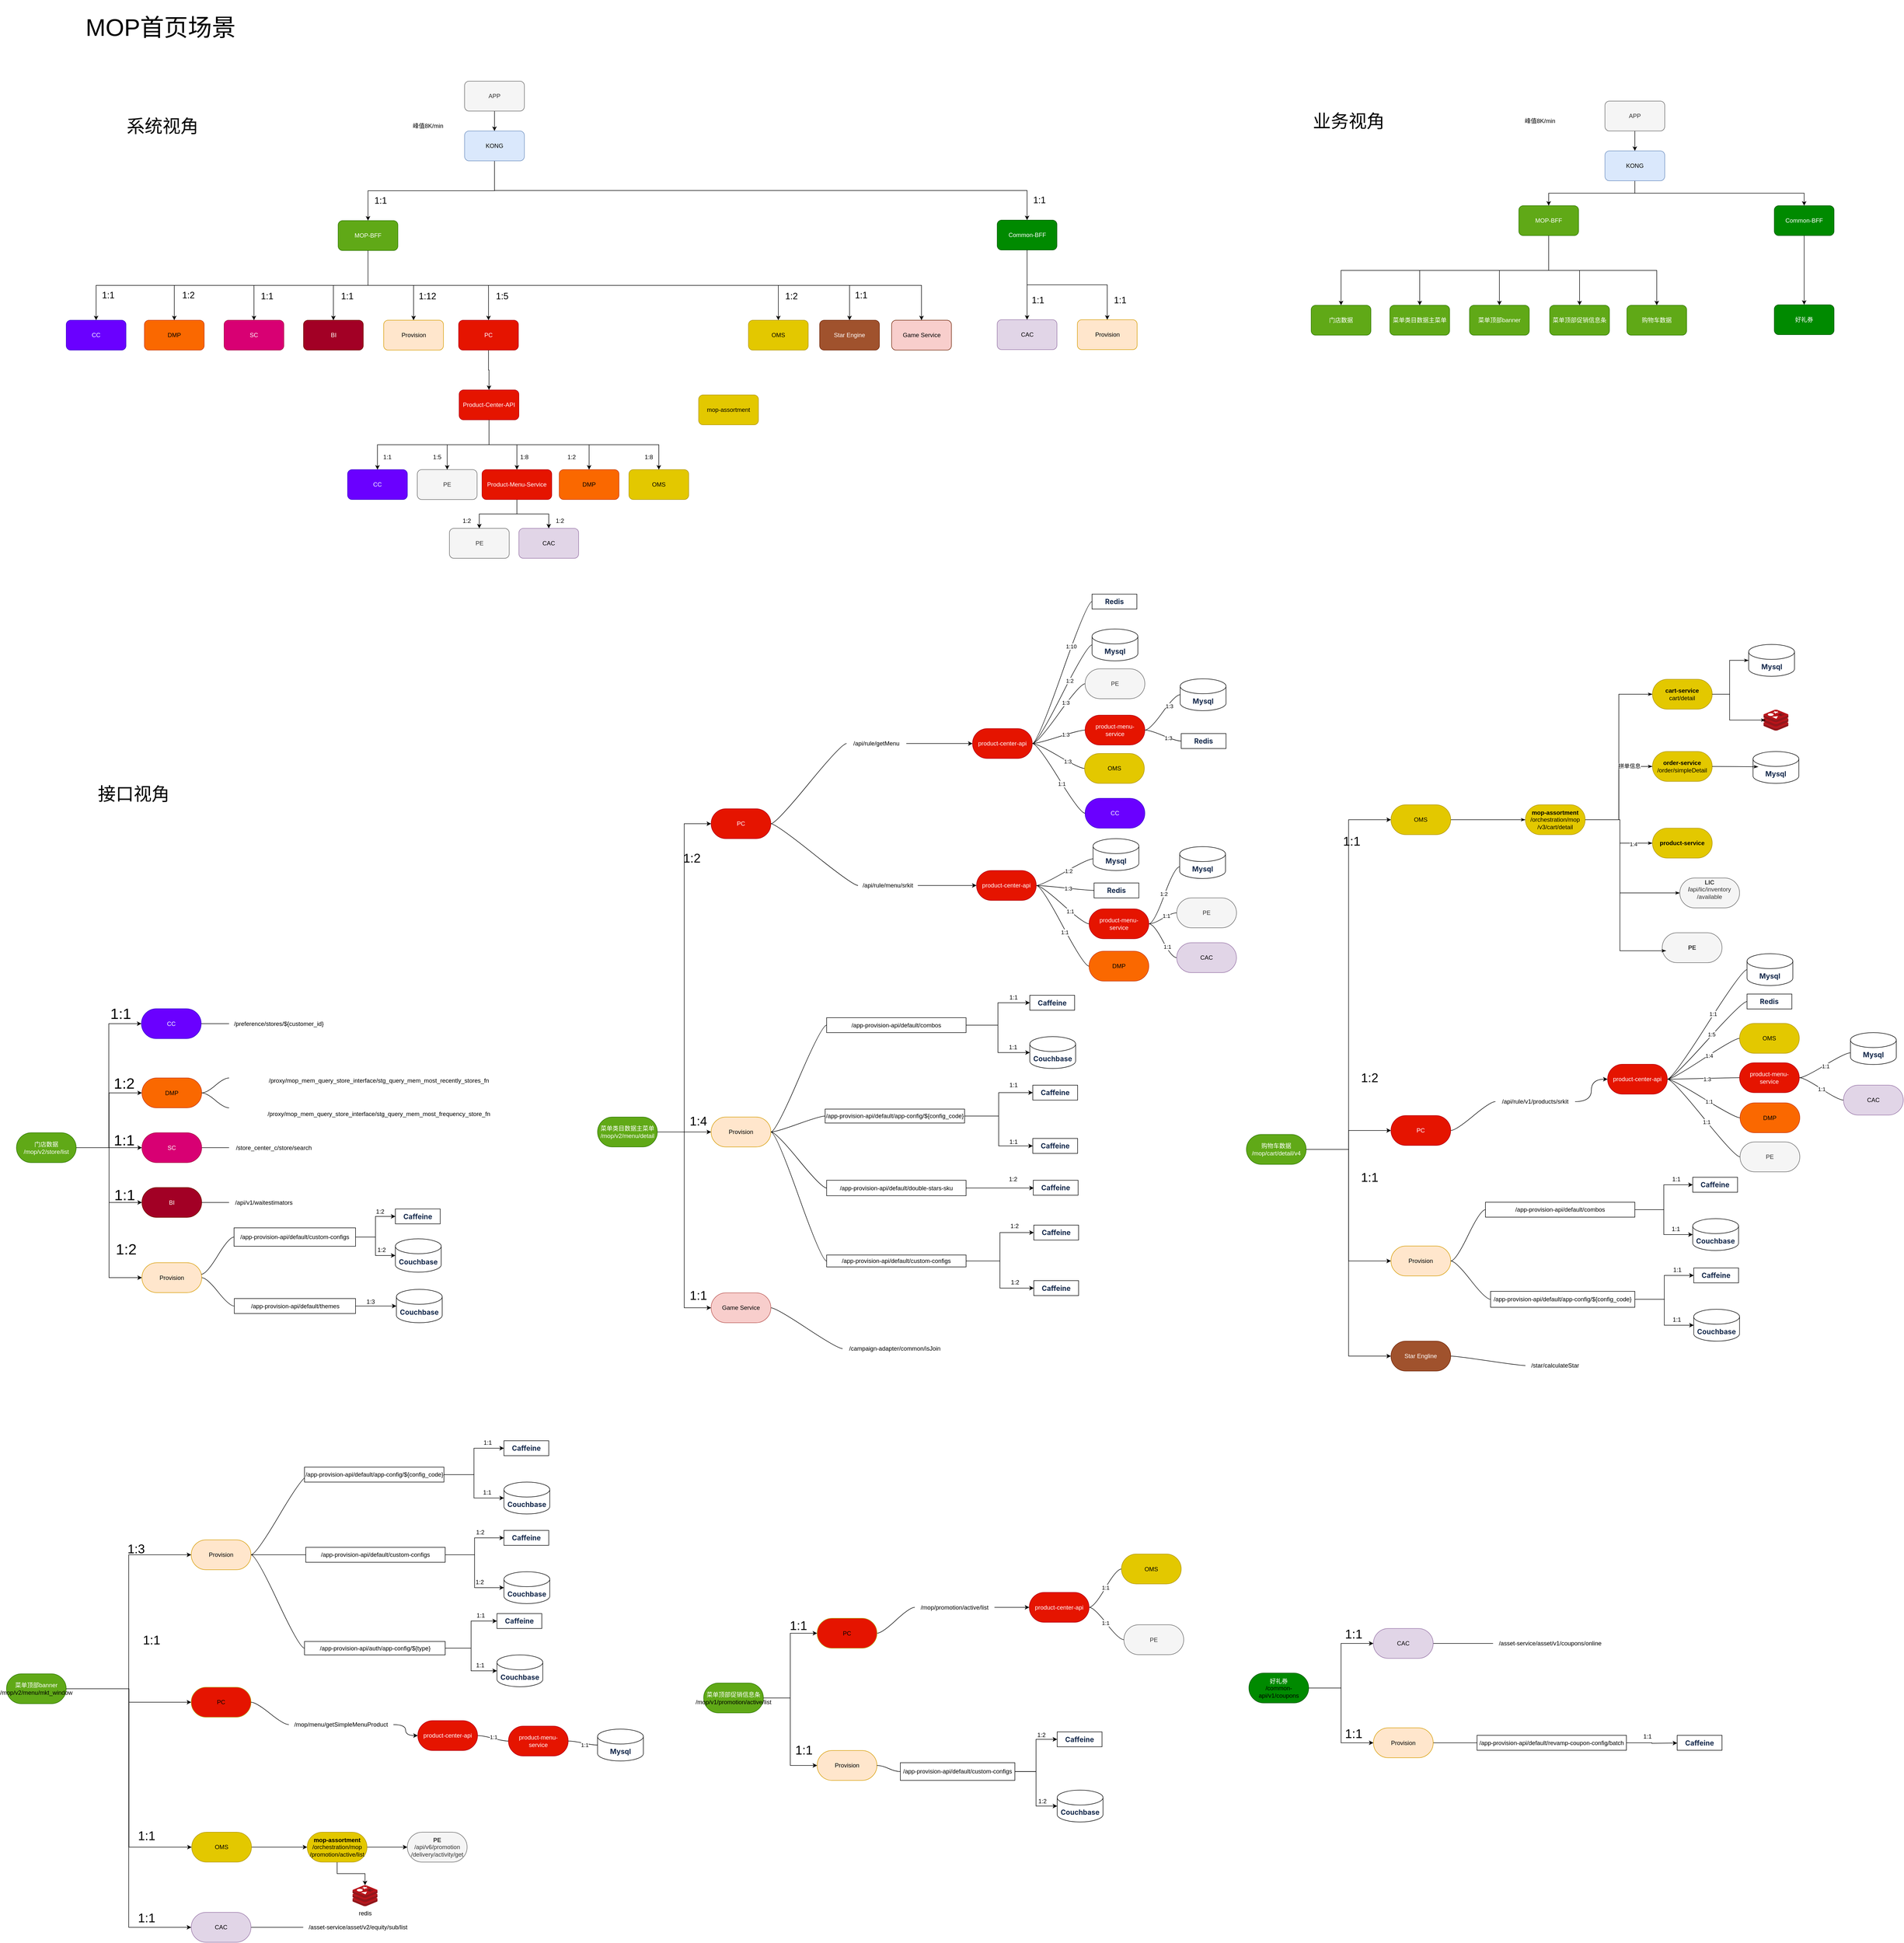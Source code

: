 <mxfile version="24.7.1" type="github">
  <diagram name="第 1 页" id="Q5z5r6t-nIowfkE742d3">
    <mxGraphModel dx="3163" dy="-384" grid="1" gridSize="10" guides="1" tooltips="1" connect="1" arrows="1" fold="1" page="1" pageScale="1" pageWidth="827" pageHeight="1169" math="0" shadow="0">
      <root>
        <mxCell id="0" />
        <mxCell id="1" parent="0" />
        <mxCell id="qZ5n7UreLdaXppDS9ZUo-1" value="&lt;font style=&quot;font-size: 48px;&quot;&gt;MOP首页场景&lt;/font&gt;" style="text;strokeColor=none;fillColor=none;align=left;verticalAlign=middle;spacingLeft=4;spacingRight=4;overflow=hidden;points=[[0,0.5],[1,0.5]];portConstraint=eastwest;rotatable=0;whiteSpace=wrap;html=1;" parent="1" vertex="1">
          <mxGeometry x="-767.5" y="1277" width="345" height="110" as="geometry" />
        </mxCell>
        <mxCell id="qZ5n7UreLdaXppDS9ZUo-2" value="&lt;font style=&quot;font-size: 36px;&quot;&gt;业务视角&lt;/font&gt;" style="text;html=1;align=center;verticalAlign=middle;resizable=0;points=[];autosize=1;strokeColor=none;fillColor=none;" parent="1" vertex="1">
          <mxGeometry x="1690" y="1490" width="170" height="60" as="geometry" />
        </mxCell>
        <mxCell id="qZ5n7UreLdaXppDS9ZUo-3" style="edgeStyle=orthogonalEdgeStyle;rounded=0;orthogonalLoop=1;jettySize=auto;html=1;exitX=0.5;exitY=1;exitDx=0;exitDy=0;" parent="1" source="qZ5n7UreLdaXppDS9ZUo-8" target="qZ5n7UreLdaXppDS9ZUo-21" edge="1">
          <mxGeometry relative="1" as="geometry" />
        </mxCell>
        <mxCell id="qZ5n7UreLdaXppDS9ZUo-4" style="edgeStyle=orthogonalEdgeStyle;rounded=0;orthogonalLoop=1;jettySize=auto;html=1;exitX=0.5;exitY=1;exitDx=0;exitDy=0;entryX=0.5;entryY=0;entryDx=0;entryDy=0;" parent="1" source="qZ5n7UreLdaXppDS9ZUo-8" target="qZ5n7UreLdaXppDS9ZUo-17" edge="1">
          <mxGeometry relative="1" as="geometry" />
        </mxCell>
        <mxCell id="qZ5n7UreLdaXppDS9ZUo-5" style="edgeStyle=orthogonalEdgeStyle;rounded=0;orthogonalLoop=1;jettySize=auto;html=1;exitX=0.5;exitY=1;exitDx=0;exitDy=0;entryX=0.5;entryY=0;entryDx=0;entryDy=0;" parent="1" source="qZ5n7UreLdaXppDS9ZUo-8" target="qZ5n7UreLdaXppDS9ZUo-16" edge="1">
          <mxGeometry relative="1" as="geometry" />
        </mxCell>
        <mxCell id="qZ5n7UreLdaXppDS9ZUo-6" style="edgeStyle=orthogonalEdgeStyle;rounded=0;orthogonalLoop=1;jettySize=auto;html=1;exitX=0.5;exitY=1;exitDx=0;exitDy=0;" parent="1" source="qZ5n7UreLdaXppDS9ZUo-8" target="qZ5n7UreLdaXppDS9ZUo-15" edge="1">
          <mxGeometry relative="1" as="geometry" />
        </mxCell>
        <mxCell id="qZ5n7UreLdaXppDS9ZUo-7" style="edgeStyle=orthogonalEdgeStyle;rounded=0;orthogonalLoop=1;jettySize=auto;html=1;exitX=0.5;exitY=1;exitDx=0;exitDy=0;entryX=0.5;entryY=0;entryDx=0;entryDy=0;" parent="1" source="qZ5n7UreLdaXppDS9ZUo-8" target="qZ5n7UreLdaXppDS9ZUo-14" edge="1">
          <mxGeometry relative="1" as="geometry" />
        </mxCell>
        <mxCell id="qZ5n7UreLdaXppDS9ZUo-8" value="MOP&lt;span style=&quot;background-color: initial;&quot;&gt;-BFF&lt;/span&gt;" style="rounded=1;whiteSpace=wrap;html=1;fillColor=#60a917;strokeColor=#2D7600;fontColor=#ffffff;" parent="1" vertex="1">
          <mxGeometry x="2117" y="1690" width="120" height="60" as="geometry" />
        </mxCell>
        <mxCell id="qZ5n7UreLdaXppDS9ZUo-9" style="edgeStyle=orthogonalEdgeStyle;rounded=0;orthogonalLoop=1;jettySize=auto;html=1;exitX=0.5;exitY=1;exitDx=0;exitDy=0;" parent="1" source="qZ5n7UreLdaXppDS9ZUo-11" target="qZ5n7UreLdaXppDS9ZUo-20" edge="1">
          <mxGeometry relative="1" as="geometry" />
        </mxCell>
        <mxCell id="qZ5n7UreLdaXppDS9ZUo-10" style="edgeStyle=orthogonalEdgeStyle;rounded=0;orthogonalLoop=1;jettySize=auto;html=1;exitX=0.5;exitY=1;exitDx=0;exitDy=0;entryX=0.5;entryY=0;entryDx=0;entryDy=0;" parent="1" source="qZ5n7UreLdaXppDS9ZUo-11" target="qZ5n7UreLdaXppDS9ZUo-8" edge="1">
          <mxGeometry relative="1" as="geometry" />
        </mxCell>
        <mxCell id="qZ5n7UreLdaXppDS9ZUo-11" value="KONG" style="rounded=1;whiteSpace=wrap;html=1;fillColor=#dae8fc;strokeColor=#6c8ebf;" parent="1" vertex="1">
          <mxGeometry x="2290" y="1580" width="120" height="60" as="geometry" />
        </mxCell>
        <mxCell id="qZ5n7UreLdaXppDS9ZUo-12" value="" style="edgeStyle=orthogonalEdgeStyle;rounded=0;orthogonalLoop=1;jettySize=auto;html=1;" parent="1" source="qZ5n7UreLdaXppDS9ZUo-13" target="qZ5n7UreLdaXppDS9ZUo-11" edge="1">
          <mxGeometry relative="1" as="geometry" />
        </mxCell>
        <mxCell id="qZ5n7UreLdaXppDS9ZUo-13" value="APP" style="rounded=1;whiteSpace=wrap;html=1;fillColor=#f5f5f5;strokeColor=#666666;fontColor=#333333;" parent="1" vertex="1">
          <mxGeometry x="2290" y="1480" width="120" height="60" as="geometry" />
        </mxCell>
        <mxCell id="qZ5n7UreLdaXppDS9ZUo-14" value="门店数据" style="rounded=1;whiteSpace=wrap;html=1;fillColor=#60a917;strokeColor=#2D7600;fontColor=#ffffff;" parent="1" vertex="1">
          <mxGeometry x="1700" y="1890" width="120" height="60" as="geometry" />
        </mxCell>
        <mxCell id="qZ5n7UreLdaXppDS9ZUo-15" value="菜单类目数据主菜单" style="rounded=1;whiteSpace=wrap;html=1;fillColor=#60a917;strokeColor=#2D7600;fontColor=#ffffff;" parent="1" vertex="1">
          <mxGeometry x="1858" y="1890" width="120" height="60" as="geometry" />
        </mxCell>
        <mxCell id="qZ5n7UreLdaXppDS9ZUo-16" value="菜单顶部banner" style="rounded=1;whiteSpace=wrap;html=1;fillColor=#60a917;strokeColor=#2D7600;fontColor=#ffffff;" parent="1" vertex="1">
          <mxGeometry x="2018" y="1890" width="120" height="60" as="geometry" />
        </mxCell>
        <mxCell id="qZ5n7UreLdaXppDS9ZUo-17" value="菜单顶部促销信息条" style="rounded=1;whiteSpace=wrap;html=1;fillColor=#60a917;strokeColor=#2D7600;fontColor=#ffffff;" parent="1" vertex="1">
          <mxGeometry x="2179" y="1890" width="120" height="60" as="geometry" />
        </mxCell>
        <mxCell id="qZ5n7UreLdaXppDS9ZUo-18" value="好礼券" style="rounded=1;whiteSpace=wrap;html=1;fillColor=#008a00;strokeColor=#005700;fontColor=#ffffff;" parent="1" vertex="1">
          <mxGeometry x="2630" y="1889" width="120" height="60" as="geometry" />
        </mxCell>
        <mxCell id="qZ5n7UreLdaXppDS9ZUo-19" style="edgeStyle=orthogonalEdgeStyle;rounded=0;orthogonalLoop=1;jettySize=auto;html=1;exitX=0.5;exitY=1;exitDx=0;exitDy=0;entryX=0.5;entryY=0;entryDx=0;entryDy=0;" parent="1" source="qZ5n7UreLdaXppDS9ZUo-20" target="qZ5n7UreLdaXppDS9ZUo-18" edge="1">
          <mxGeometry relative="1" as="geometry" />
        </mxCell>
        <mxCell id="qZ5n7UreLdaXppDS9ZUo-20" value="Common-BFF" style="rounded=1;whiteSpace=wrap;html=1;fillColor=#008a00;strokeColor=#005700;fontColor=#ffffff;" parent="1" vertex="1">
          <mxGeometry x="2630" y="1690" width="120" height="60" as="geometry" />
        </mxCell>
        <mxCell id="qZ5n7UreLdaXppDS9ZUo-21" value="购物车数据" style="rounded=1;whiteSpace=wrap;html=1;fillColor=#60a917;strokeColor=#2D7600;fontColor=#ffffff;" parent="1" vertex="1">
          <mxGeometry x="2334" y="1890" width="120" height="60" as="geometry" />
        </mxCell>
        <mxCell id="qZ5n7UreLdaXppDS9ZUo-22" value="&lt;font style=&quot;font-size: 36px;&quot;&gt;系统视角&lt;/font&gt;" style="text;html=1;align=center;verticalAlign=middle;resizable=0;points=[];autosize=1;strokeColor=none;fillColor=none;" parent="1" vertex="1">
          <mxGeometry x="-692" y="1500" width="170" height="60" as="geometry" />
        </mxCell>
        <mxCell id="qZ5n7UreLdaXppDS9ZUo-23" style="edgeStyle=orthogonalEdgeStyle;rounded=0;orthogonalLoop=1;jettySize=auto;html=1;exitX=0.5;exitY=1;exitDx=0;exitDy=0;entryX=0.5;entryY=0;entryDx=0;entryDy=0;" parent="1" source="qZ5n7UreLdaXppDS9ZUo-31" target="qZ5n7UreLdaXppDS9ZUo-43" edge="1">
          <mxGeometry relative="1" as="geometry" />
        </mxCell>
        <mxCell id="qZ5n7UreLdaXppDS9ZUo-24" style="edgeStyle=orthogonalEdgeStyle;rounded=0;orthogonalLoop=1;jettySize=auto;html=1;exitX=0.5;exitY=1;exitDx=0;exitDy=0;entryX=0.5;entryY=0;entryDx=0;entryDy=0;" parent="1" source="qZ5n7UreLdaXppDS9ZUo-31" target="qZ5n7UreLdaXppDS9ZUo-44" edge="1">
          <mxGeometry relative="1" as="geometry" />
        </mxCell>
        <mxCell id="qZ5n7UreLdaXppDS9ZUo-25" style="edgeStyle=orthogonalEdgeStyle;rounded=0;orthogonalLoop=1;jettySize=auto;html=1;exitX=0.5;exitY=1;exitDx=0;exitDy=0;entryX=0.5;entryY=0;entryDx=0;entryDy=0;" parent="1" source="qZ5n7UreLdaXppDS9ZUo-31" target="qZ5n7UreLdaXppDS9ZUo-42" edge="1">
          <mxGeometry relative="1" as="geometry" />
        </mxCell>
        <mxCell id="qZ5n7UreLdaXppDS9ZUo-26" style="edgeStyle=orthogonalEdgeStyle;rounded=0;orthogonalLoop=1;jettySize=auto;html=1;exitX=0.5;exitY=1;exitDx=0;exitDy=0;" parent="1" source="qZ5n7UreLdaXppDS9ZUo-31" target="qZ5n7UreLdaXppDS9ZUo-41" edge="1">
          <mxGeometry relative="1" as="geometry" />
        </mxCell>
        <mxCell id="qZ5n7UreLdaXppDS9ZUo-27" style="edgeStyle=orthogonalEdgeStyle;rounded=0;orthogonalLoop=1;jettySize=auto;html=1;exitX=0.5;exitY=1;exitDx=0;exitDy=0;entryX=0.5;entryY=0;entryDx=0;entryDy=0;" parent="1" source="qZ5n7UreLdaXppDS9ZUo-31" target="qZ5n7UreLdaXppDS9ZUo-40" edge="1">
          <mxGeometry relative="1" as="geometry" />
        </mxCell>
        <mxCell id="qZ5n7UreLdaXppDS9ZUo-28" style="edgeStyle=orthogonalEdgeStyle;rounded=0;orthogonalLoop=1;jettySize=auto;html=1;exitX=0.5;exitY=1;exitDx=0;exitDy=0;entryX=0.5;entryY=0;entryDx=0;entryDy=0;" parent="1" source="qZ5n7UreLdaXppDS9ZUo-31" target="qZ5n7UreLdaXppDS9ZUo-47" edge="1">
          <mxGeometry relative="1" as="geometry" />
        </mxCell>
        <mxCell id="qZ5n7UreLdaXppDS9ZUo-29" style="edgeStyle=orthogonalEdgeStyle;rounded=0;orthogonalLoop=1;jettySize=auto;html=1;exitX=0.5;exitY=1;exitDx=0;exitDy=0;entryX=0.5;entryY=0;entryDx=0;entryDy=0;" parent="1" source="qZ5n7UreLdaXppDS9ZUo-31" target="qZ5n7UreLdaXppDS9ZUo-48" edge="1">
          <mxGeometry relative="1" as="geometry" />
        </mxCell>
        <mxCell id="qZ5n7UreLdaXppDS9ZUo-30" style="edgeStyle=orthogonalEdgeStyle;rounded=0;orthogonalLoop=1;jettySize=auto;html=1;exitX=0.5;exitY=1;exitDx=0;exitDy=0;" parent="1" source="qZ5n7UreLdaXppDS9ZUo-31" target="qZ5n7UreLdaXppDS9ZUo-49" edge="1">
          <mxGeometry relative="1" as="geometry" />
        </mxCell>
        <mxCell id="qZ5n7UreLdaXppDS9ZUo-31" value="MOP&lt;span style=&quot;background-color: initial;&quot;&gt;-BFF&lt;/span&gt;" style="rounded=1;whiteSpace=wrap;html=1;fillColor=#60a917;strokeColor=#2D7600;fontColor=#ffffff;" parent="1" vertex="1">
          <mxGeometry x="-254" y="1720" width="120" height="60" as="geometry" />
        </mxCell>
        <mxCell id="qZ5n7UreLdaXppDS9ZUo-32" style="edgeStyle=orthogonalEdgeStyle;rounded=0;orthogonalLoop=1;jettySize=auto;html=1;exitX=0.5;exitY=1;exitDx=0;exitDy=0;" parent="1" source="qZ5n7UreLdaXppDS9ZUo-34" target="qZ5n7UreLdaXppDS9ZUo-39" edge="1">
          <mxGeometry relative="1" as="geometry" />
        </mxCell>
        <mxCell id="qZ5n7UreLdaXppDS9ZUo-33" style="edgeStyle=orthogonalEdgeStyle;rounded=0;orthogonalLoop=1;jettySize=auto;html=1;exitX=0.5;exitY=1;exitDx=0;exitDy=0;entryX=0.5;entryY=0;entryDx=0;entryDy=0;" parent="1" source="qZ5n7UreLdaXppDS9ZUo-34" target="qZ5n7UreLdaXppDS9ZUo-31" edge="1">
          <mxGeometry relative="1" as="geometry" />
        </mxCell>
        <mxCell id="qZ5n7UreLdaXppDS9ZUo-34" value="KONG" style="rounded=1;whiteSpace=wrap;html=1;fillColor=#dae8fc;strokeColor=#6c8ebf;" parent="1" vertex="1">
          <mxGeometry y="1540" width="120" height="60" as="geometry" />
        </mxCell>
        <mxCell id="qZ5n7UreLdaXppDS9ZUo-35" value="" style="edgeStyle=orthogonalEdgeStyle;rounded=0;orthogonalLoop=1;jettySize=auto;html=1;" parent="1" source="qZ5n7UreLdaXppDS9ZUo-36" target="qZ5n7UreLdaXppDS9ZUo-34" edge="1">
          <mxGeometry relative="1" as="geometry" />
        </mxCell>
        <mxCell id="qZ5n7UreLdaXppDS9ZUo-36" value="APP" style="rounded=1;whiteSpace=wrap;html=1;fillColor=#f5f5f5;strokeColor=#666666;fontColor=#333333;" parent="1" vertex="1">
          <mxGeometry y="1440" width="120" height="60" as="geometry" />
        </mxCell>
        <mxCell id="qZ5n7UreLdaXppDS9ZUo-37" value="峰值8K/min" style="text;strokeColor=none;fillColor=none;align=left;verticalAlign=middle;spacingLeft=4;spacingRight=4;overflow=hidden;points=[[0,0.5],[1,0.5]];portConstraint=eastwest;rotatable=0;whiteSpace=wrap;html=1;" parent="1" vertex="1">
          <mxGeometry x="-110.5" y="1515" width="80" height="30" as="geometry" />
        </mxCell>
        <mxCell id="qZ5n7UreLdaXppDS9ZUo-38" style="edgeStyle=orthogonalEdgeStyle;rounded=0;orthogonalLoop=1;jettySize=auto;html=1;exitX=0.5;exitY=1;exitDx=0;exitDy=0;entryX=0.5;entryY=0;entryDx=0;entryDy=0;" parent="1" source="qZ5n7UreLdaXppDS9ZUo-39" target="qZ5n7UreLdaXppDS9ZUo-45" edge="1">
          <mxGeometry relative="1" as="geometry" />
        </mxCell>
        <mxCell id="qZ5n7UreLdaXppDS9ZUo-39" value="Common-BFF" style="rounded=1;whiteSpace=wrap;html=1;fillColor=#008a00;strokeColor=#005700;fontColor=#ffffff;" parent="1" vertex="1">
          <mxGeometry x="1069.5" y="1719" width="120" height="60" as="geometry" />
        </mxCell>
        <mxCell id="qZ5n7UreLdaXppDS9ZUo-40" value="CC" style="rounded=1;whiteSpace=wrap;html=1;fillColor=#6a00ff;strokeColor=#3700CC;fontColor=#ffffff;" parent="1" vertex="1">
          <mxGeometry x="-800" y="1920" width="120" height="60" as="geometry" />
        </mxCell>
        <mxCell id="qZ5n7UreLdaXppDS9ZUo-41" value="DMP" style="rounded=1;whiteSpace=wrap;html=1;fillColor=#fa6800;strokeColor=#C73500;fontColor=#000000;" parent="1" vertex="1">
          <mxGeometry x="-643" y="1920" width="120" height="60" as="geometry" />
        </mxCell>
        <mxCell id="qZ5n7UreLdaXppDS9ZUo-42" value="SC" style="rounded=1;whiteSpace=wrap;html=1;fillColor=#d80073;strokeColor=#A50040;fontColor=#ffffff;" parent="1" vertex="1">
          <mxGeometry x="-483" y="1920" width="120" height="60" as="geometry" />
        </mxCell>
        <mxCell id="qZ5n7UreLdaXppDS9ZUo-43" value="BI" style="rounded=1;whiteSpace=wrap;html=1;fillColor=#a20025;strokeColor=#6F0000;fontColor=#ffffff;" parent="1" vertex="1">
          <mxGeometry x="-323.5" y="1920" width="120" height="60" as="geometry" />
        </mxCell>
        <mxCell id="qZ5n7UreLdaXppDS9ZUo-44" value="Provision" style="rounded=1;whiteSpace=wrap;html=1;fillColor=#ffe6cc;strokeColor=#d79b00;" parent="1" vertex="1">
          <mxGeometry x="-162.5" y="1920" width="120" height="60" as="geometry" />
        </mxCell>
        <mxCell id="qZ5n7UreLdaXppDS9ZUo-45" value="CAC" style="rounded=1;whiteSpace=wrap;html=1;fillColor=#e1d5e7;strokeColor=#9673a6;" parent="1" vertex="1">
          <mxGeometry x="1069.5" y="1919" width="120" height="60" as="geometry" />
        </mxCell>
        <mxCell id="qZ5n7UreLdaXppDS9ZUo-46" style="edgeStyle=orthogonalEdgeStyle;rounded=0;orthogonalLoop=1;jettySize=auto;html=1;entryX=0.5;entryY=0;entryDx=0;entryDy=0;" parent="1" source="qZ5n7UreLdaXppDS9ZUo-47" target="qZ5n7UreLdaXppDS9ZUo-282" edge="1">
          <mxGeometry relative="1" as="geometry" />
        </mxCell>
        <mxCell id="qZ5n7UreLdaXppDS9ZUo-47" value="PC" style="rounded=1;whiteSpace=wrap;html=1;fillColor=#e51400;strokeColor=#B20000;fontColor=#ffffff;" parent="1" vertex="1">
          <mxGeometry x="-12" y="1920" width="120" height="60" as="geometry" />
        </mxCell>
        <mxCell id="qZ5n7UreLdaXppDS9ZUo-48" value="OMS" style="rounded=1;whiteSpace=wrap;html=1;fillColor=#e3c800;strokeColor=#B09500;fontColor=#000000;" parent="1" vertex="1">
          <mxGeometry x="570" y="1920" width="120" height="60" as="geometry" />
        </mxCell>
        <mxCell id="qZ5n7UreLdaXppDS9ZUo-49" value="Star Engine" style="rounded=1;whiteSpace=wrap;html=1;fillColor=#a0522d;strokeColor=#6D1F00;fontColor=#ffffff;" parent="1" vertex="1">
          <mxGeometry x="713" y="1920" width="120" height="60" as="geometry" />
        </mxCell>
        <mxCell id="qZ5n7UreLdaXppDS9ZUo-50" value="&lt;font style=&quot;font-size: 18px;&quot;&gt;1:1&lt;/font&gt;" style="text;html=1;align=center;verticalAlign=middle;resizable=0;points=[];autosize=1;strokeColor=none;fillColor=none;" parent="1" vertex="1">
          <mxGeometry x="-741" y="1850" width="50" height="40" as="geometry" />
        </mxCell>
        <mxCell id="qZ5n7UreLdaXppDS9ZUo-51" value="&lt;font style=&quot;font-size: 18px;&quot;&gt;1:2&lt;/font&gt;" style="text;html=1;align=center;verticalAlign=middle;resizable=0;points=[];autosize=1;strokeColor=none;fillColor=none;" parent="1" vertex="1">
          <mxGeometry x="-580" y="1850" width="50" height="40" as="geometry" />
        </mxCell>
        <mxCell id="qZ5n7UreLdaXppDS9ZUo-52" value="&lt;font style=&quot;font-size: 18px;&quot;&gt;1:1&lt;/font&gt;" style="text;html=1;align=center;verticalAlign=middle;resizable=0;points=[];autosize=1;strokeColor=none;fillColor=none;" parent="1" vertex="1">
          <mxGeometry x="-422.5" y="1852" width="50" height="40" as="geometry" />
        </mxCell>
        <mxCell id="qZ5n7UreLdaXppDS9ZUo-53" value="&lt;font style=&quot;font-size: 18px;&quot;&gt;1:1&lt;/font&gt;" style="text;html=1;align=center;verticalAlign=middle;resizable=0;points=[];autosize=1;strokeColor=none;fillColor=none;" parent="1" vertex="1">
          <mxGeometry x="-261" y="1852" width="50" height="40" as="geometry" />
        </mxCell>
        <mxCell id="qZ5n7UreLdaXppDS9ZUo-54" value="&lt;font style=&quot;font-size: 18px;&quot;&gt;1:12&lt;/font&gt;" style="text;html=1;align=center;verticalAlign=middle;resizable=0;points=[];autosize=1;strokeColor=none;fillColor=none;" parent="1" vertex="1">
          <mxGeometry x="-105" y="1852" width="60" height="40" as="geometry" />
        </mxCell>
        <mxCell id="qZ5n7UreLdaXppDS9ZUo-55" value="&lt;font style=&quot;font-size: 18px;&quot;&gt;1:5&lt;/font&gt;" style="text;html=1;align=center;verticalAlign=middle;resizable=0;points=[];autosize=1;strokeColor=none;fillColor=none;" parent="1" vertex="1">
          <mxGeometry x="50" y="1852" width="50" height="40" as="geometry" />
        </mxCell>
        <mxCell id="qZ5n7UreLdaXppDS9ZUo-56" value="&lt;font style=&quot;font-size: 18px;&quot;&gt;1:2&lt;/font&gt;" style="text;html=1;align=center;verticalAlign=middle;resizable=0;points=[];autosize=1;strokeColor=none;fillColor=none;" parent="1" vertex="1">
          <mxGeometry x="630.5" y="1852" width="50" height="40" as="geometry" />
        </mxCell>
        <mxCell id="qZ5n7UreLdaXppDS9ZUo-57" value="&lt;font style=&quot;font-size: 18px;&quot;&gt;1:1&lt;/font&gt;" style="text;html=1;align=center;verticalAlign=middle;resizable=0;points=[];autosize=1;strokeColor=none;fillColor=none;" parent="1" vertex="1">
          <mxGeometry x="770.5" y="1850" width="50" height="40" as="geometry" />
        </mxCell>
        <mxCell id="qZ5n7UreLdaXppDS9ZUo-58" value="&lt;font style=&quot;font-size: 18px;&quot;&gt;1:1&lt;/font&gt;" style="text;html=1;align=center;verticalAlign=middle;resizable=0;points=[];autosize=1;strokeColor=none;fillColor=none;" parent="1" vertex="1">
          <mxGeometry x="1125.5" y="1860" width="50" height="40" as="geometry" />
        </mxCell>
        <mxCell id="qZ5n7UreLdaXppDS9ZUo-59" value="&lt;font style=&quot;font-size: 36px;&quot;&gt;接口视角&lt;/font&gt;" style="text;html=1;align=center;verticalAlign=middle;resizable=0;points=[];autosize=1;strokeColor=none;fillColor=none;" parent="1" vertex="1">
          <mxGeometry x="-750" y="2841" width="170" height="60" as="geometry" />
        </mxCell>
        <mxCell id="qZ5n7UreLdaXppDS9ZUo-60" value="&lt;font style=&quot;font-size: 18px;&quot;&gt;1:1&lt;/font&gt;" style="text;html=1;align=center;verticalAlign=middle;resizable=0;points=[];autosize=1;strokeColor=none;fillColor=none;" parent="1" vertex="1">
          <mxGeometry x="-194" y="1660" width="50" height="40" as="geometry" />
        </mxCell>
        <mxCell id="qZ5n7UreLdaXppDS9ZUo-61" value="&lt;font style=&quot;font-size: 18px;&quot;&gt;1:1&lt;/font&gt;" style="text;html=1;align=center;verticalAlign=middle;resizable=0;points=[];autosize=1;strokeColor=none;fillColor=none;" parent="1" vertex="1">
          <mxGeometry x="1128.5" y="1659" width="50" height="40" as="geometry" />
        </mxCell>
        <mxCell id="qZ5n7UreLdaXppDS9ZUo-62" value="峰值8K/min" style="text;strokeColor=none;fillColor=none;align=left;verticalAlign=middle;spacingLeft=4;spacingRight=4;overflow=hidden;points=[[0,0.5],[1,0.5]];portConstraint=eastwest;rotatable=0;whiteSpace=wrap;html=1;" parent="1" vertex="1">
          <mxGeometry x="2123" y="1505" width="80" height="30" as="geometry" />
        </mxCell>
        <mxCell id="qZ5n7UreLdaXppDS9ZUo-63" value="门店数据&lt;div&gt;/mop/v2/store/list&lt;/div&gt;" style="whiteSpace=wrap;html=1;rounded=1;arcSize=50;align=center;verticalAlign=middle;strokeWidth=1;autosize=0;spacing=4;treeFolding=1;treeMoving=1;newEdgeStyle={&quot;edgeStyle&quot;:&quot;entityRelationEdgeStyle&quot;,&quot;startArrow&quot;:&quot;none&quot;,&quot;endArrow&quot;:&quot;none&quot;,&quot;segment&quot;:10,&quot;curved&quot;:1,&quot;sourcePerimeterSpacing&quot;:0,&quot;targetPerimeterSpacing&quot;:0};strokeColor=#2D7600;fontFamily=Helvetica;fontSize=12;fontColor=#ffffff;fillColor=#60a917;" parent="1" vertex="1">
          <mxGeometry x="-900" y="3551.5" width="120" height="60" as="geometry" />
        </mxCell>
        <mxCell id="qZ5n7UreLdaXppDS9ZUo-64" value="" style="edgeStyle=entityRelationEdgeStyle;rounded=0;orthogonalLoop=1;jettySize=auto;html=1;startArrow=none;endArrow=none;segment=10;curved=1;sourcePerimeterSpacing=0;targetPerimeterSpacing=0;fontFamily=Helvetica;fontSize=12;fontColor=default;" parent="1" source="qZ5n7UreLdaXppDS9ZUo-65" target="qZ5n7UreLdaXppDS9ZUo-77" edge="1">
          <mxGeometry relative="1" as="geometry" />
        </mxCell>
        <mxCell id="qZ5n7UreLdaXppDS9ZUo-65" value="CC" style="whiteSpace=wrap;html=1;rounded=1;arcSize=50;align=center;verticalAlign=middle;strokeWidth=1;autosize=0;spacing=4;treeFolding=1;treeMoving=1;newEdgeStyle={&quot;edgeStyle&quot;:&quot;entityRelationEdgeStyle&quot;,&quot;startArrow&quot;:&quot;none&quot;,&quot;endArrow&quot;:&quot;none&quot;,&quot;segment&quot;:10,&quot;curved&quot;:1,&quot;sourcePerimeterSpacing&quot;:0,&quot;targetPerimeterSpacing&quot;:0};strokeColor=#3700CC;fontFamily=Helvetica;fontSize=12;fontColor=#ffffff;fillColor=#6a00ff;" parent="1" vertex="1">
          <mxGeometry x="-649" y="3302.5" width="120" height="60" as="geometry" />
        </mxCell>
        <mxCell id="qZ5n7UreLdaXppDS9ZUo-66" value="" style="edgeStyle=entityRelationEdgeStyle;rounded=0;orthogonalLoop=1;jettySize=auto;html=1;startArrow=none;endArrow=none;segment=10;curved=1;sourcePerimeterSpacing=0;targetPerimeterSpacing=0;fontFamily=Helvetica;fontSize=12;fontColor=default;" parent="1" source="qZ5n7UreLdaXppDS9ZUo-67" edge="1">
          <mxGeometry relative="1" as="geometry">
            <mxPoint x="-473" y="3501.5" as="targetPoint" />
          </mxGeometry>
        </mxCell>
        <mxCell id="qZ5n7UreLdaXppDS9ZUo-67" value="DMP" style="whiteSpace=wrap;html=1;rounded=1;arcSize=50;align=center;verticalAlign=middle;strokeWidth=1;autosize=0;spacing=4;treeFolding=1;treeMoving=1;newEdgeStyle={&quot;edgeStyle&quot;:&quot;entityRelationEdgeStyle&quot;,&quot;startArrow&quot;:&quot;none&quot;,&quot;endArrow&quot;:&quot;none&quot;,&quot;segment&quot;:10,&quot;curved&quot;:1,&quot;sourcePerimeterSpacing&quot;:0,&quot;targetPerimeterSpacing&quot;:0};strokeColor=#C73500;fontFamily=Helvetica;fontSize=12;fontColor=#000000;fillColor=#fa6800;" parent="1" vertex="1">
          <mxGeometry x="-648" y="3441.5" width="120" height="60" as="geometry" />
        </mxCell>
        <mxCell id="qZ5n7UreLdaXppDS9ZUo-68" value="" style="edgeStyle=entityRelationEdgeStyle;rounded=0;orthogonalLoop=1;jettySize=auto;html=1;startArrow=none;endArrow=none;segment=10;curved=1;sourcePerimeterSpacing=0;targetPerimeterSpacing=0;fontFamily=Helvetica;fontSize=12;fontColor=default;" parent="1" source="qZ5n7UreLdaXppDS9ZUo-69" target="qZ5n7UreLdaXppDS9ZUo-74" edge="1">
          <mxGeometry relative="1" as="geometry" />
        </mxCell>
        <mxCell id="qZ5n7UreLdaXppDS9ZUo-69" value="SC" style="whiteSpace=wrap;html=1;rounded=1;arcSize=50;align=center;verticalAlign=middle;strokeWidth=1;autosize=0;spacing=4;treeFolding=1;treeMoving=1;newEdgeStyle={&quot;edgeStyle&quot;:&quot;entityRelationEdgeStyle&quot;,&quot;startArrow&quot;:&quot;none&quot;,&quot;endArrow&quot;:&quot;none&quot;,&quot;segment&quot;:10,&quot;curved&quot;:1,&quot;sourcePerimeterSpacing&quot;:0,&quot;targetPerimeterSpacing&quot;:0};strokeColor=#A50040;fontFamily=Helvetica;fontSize=12;fontColor=#ffffff;fillColor=#d80073;" parent="1" vertex="1">
          <mxGeometry x="-648" y="3551.5" width="120" height="60" as="geometry" />
        </mxCell>
        <mxCell id="qZ5n7UreLdaXppDS9ZUo-70" value="" style="edgeStyle=entityRelationEdgeStyle;rounded=0;orthogonalLoop=1;jettySize=auto;html=1;startArrow=none;endArrow=none;segment=10;curved=1;sourcePerimeterSpacing=0;targetPerimeterSpacing=0;fontFamily=Helvetica;fontSize=12;fontColor=default;" parent="1" source="qZ5n7UreLdaXppDS9ZUo-71" target="qZ5n7UreLdaXppDS9ZUo-78" edge="1">
          <mxGeometry relative="1" as="geometry" />
        </mxCell>
        <mxCell id="qZ5n7UreLdaXppDS9ZUo-71" value="BI" style="whiteSpace=wrap;html=1;rounded=1;arcSize=50;align=center;verticalAlign=middle;strokeWidth=1;autosize=0;spacing=4;treeFolding=1;treeMoving=1;newEdgeStyle={&quot;edgeStyle&quot;:&quot;entityRelationEdgeStyle&quot;,&quot;startArrow&quot;:&quot;none&quot;,&quot;endArrow&quot;:&quot;none&quot;,&quot;segment&quot;:10,&quot;curved&quot;:1,&quot;sourcePerimeterSpacing&quot;:0,&quot;targetPerimeterSpacing&quot;:0};strokeColor=#6F0000;fontFamily=Helvetica;fontSize=12;fontColor=#ffffff;fillColor=#a20025;" parent="1" vertex="1">
          <mxGeometry x="-648" y="3661.5" width="120" height="60" as="geometry" />
        </mxCell>
        <mxCell id="qZ5n7UreLdaXppDS9ZUo-72" value="" style="edgeStyle=entityRelationEdgeStyle;rounded=0;orthogonalLoop=1;jettySize=auto;html=1;startArrow=none;endArrow=none;segment=10;curved=1;sourcePerimeterSpacing=0;targetPerimeterSpacing=0;fontFamily=Helvetica;fontSize=12;fontColor=default;" parent="1" source="qZ5n7UreLdaXppDS9ZUo-73" target="qZ5n7UreLdaXppDS9ZUo-199" edge="1">
          <mxGeometry relative="1" as="geometry" />
        </mxCell>
        <mxCell id="qZ5n7UreLdaXppDS9ZUo-73" value="Provision" style="whiteSpace=wrap;html=1;rounded=1;arcSize=50;align=center;verticalAlign=middle;strokeWidth=1;autosize=0;spacing=4;treeFolding=1;treeMoving=1;newEdgeStyle={&quot;edgeStyle&quot;:&quot;entityRelationEdgeStyle&quot;,&quot;startArrow&quot;:&quot;none&quot;,&quot;endArrow&quot;:&quot;none&quot;,&quot;segment&quot;:10,&quot;curved&quot;:1,&quot;sourcePerimeterSpacing&quot;:0,&quot;targetPerimeterSpacing&quot;:0};strokeColor=#d79b00;fontFamily=Helvetica;fontSize=12;fontColor=default;fillColor=#ffe6cc;" parent="1" vertex="1">
          <mxGeometry x="-648" y="3812.5" width="120" height="60" as="geometry" />
        </mxCell>
        <mxCell id="qZ5n7UreLdaXppDS9ZUo-74" value="/store_center_c/store/search" style="text;html=1;align=center;verticalAlign=middle;whiteSpace=wrap;rounded=0;fontFamily=Helvetica;fontSize=12;fontColor=default;autosize=1;" parent="1" vertex="1">
          <mxGeometry x="-473" y="3566.5" width="180" height="30" as="geometry" />
        </mxCell>
        <mxCell id="qZ5n7UreLdaXppDS9ZUo-75" value="&lt;div&gt;/proxy/mop_mem_query_store_interface/stg_query_mem_most_recently_stores_fn&lt;/div&gt;&lt;div&gt;&lt;br&gt;&lt;/div&gt;" style="text;html=1;align=center;verticalAlign=middle;whiteSpace=wrap;rounded=0;fontFamily=Helvetica;fontSize=12;fontColor=default;autosize=1;" parent="1" vertex="1">
          <mxGeometry x="-407" y="3434" width="470" height="40" as="geometry" />
        </mxCell>
        <mxCell id="qZ5n7UreLdaXppDS9ZUo-76" value="&lt;div&gt;/proxy/mop_mem_query_store_interface/stg_query_mem_most_frequency_store_fn&lt;br&gt;&lt;/div&gt;" style="text;html=1;align=center;verticalAlign=middle;whiteSpace=wrap;rounded=0;fontFamily=Helvetica;fontSize=12;fontColor=default;autosize=1;" parent="1" vertex="1">
          <mxGeometry x="-407" y="3499" width="470" height="30" as="geometry" />
        </mxCell>
        <mxCell id="qZ5n7UreLdaXppDS9ZUo-77" value="&lt;div&gt;/preference/stores/${customer_id}&lt;br&gt;&lt;/div&gt;" style="text;html=1;align=center;verticalAlign=middle;whiteSpace=wrap;rounded=0;fontFamily=Helvetica;fontSize=12;fontColor=default;autosize=1;" parent="1" vertex="1">
          <mxGeometry x="-473" y="3317.5" width="200" height="30" as="geometry" />
        </mxCell>
        <mxCell id="qZ5n7UreLdaXppDS9ZUo-78" value="&lt;div&gt;/api/v1/waitestimators&lt;br&gt;&lt;/div&gt;" style="text;html=1;align=center;verticalAlign=middle;whiteSpace=wrap;rounded=0;fontFamily=Helvetica;fontSize=12;fontColor=default;autosize=1;" parent="1" vertex="1">
          <mxGeometry x="-473" y="3676.5" width="140" height="30" as="geometry" />
        </mxCell>
        <mxCell id="qZ5n7UreLdaXppDS9ZUo-79" value="&lt;div&gt;&lt;br&gt;&lt;/div&gt;" style="text;html=1;align=center;verticalAlign=middle;whiteSpace=wrap;rounded=0;fontFamily=Helvetica;fontSize=12;fontColor=default;autosize=1;" parent="1" vertex="1">
          <mxGeometry x="-362.5" y="3761.5" width="20" height="30" as="geometry" />
        </mxCell>
        <mxCell id="qZ5n7UreLdaXppDS9ZUo-80" value="&lt;div&gt;&lt;br&gt;&lt;/div&gt;" style="text;html=1;align=center;verticalAlign=middle;whiteSpace=wrap;rounded=0;fontFamily=Helvetica;fontSize=12;fontColor=default;autosize=1;" parent="1" vertex="1">
          <mxGeometry x="-383" y="3811.5" width="20" height="30" as="geometry" />
        </mxCell>
        <mxCell id="qZ5n7UreLdaXppDS9ZUo-81" value="" style="edgeStyle=entityRelationEdgeStyle;rounded=0;orthogonalLoop=1;jettySize=auto;html=1;startArrow=none;endArrow=none;segment=10;curved=1;sourcePerimeterSpacing=0;targetPerimeterSpacing=0;fontFamily=Helvetica;fontSize=12;fontColor=default;entryX=0;entryY=0.5;entryDx=0;entryDy=0;exitX=1;exitY=0.5;exitDx=0;exitDy=0;" parent="1" source="qZ5n7UreLdaXppDS9ZUo-67" edge="1">
          <mxGeometry relative="1" as="geometry">
            <mxPoint x="-518" y="3481.5" as="sourcePoint" />
            <mxPoint x="-473" y="3441.5" as="targetPoint" />
          </mxGeometry>
        </mxCell>
        <mxCell id="qZ5n7UreLdaXppDS9ZUo-82" value="" style="edgeStyle=entityRelationEdgeStyle;rounded=0;orthogonalLoop=1;jettySize=auto;html=1;startArrow=none;endArrow=none;segment=10;curved=1;sourcePerimeterSpacing=0;targetPerimeterSpacing=0;fontFamily=Helvetica;fontSize=12;fontColor=default;entryX=0;entryY=0.5;entryDx=0;entryDy=0;exitX=0.995;exitY=0.386;exitDx=0;exitDy=0;exitPerimeter=0;" parent="1" source="qZ5n7UreLdaXppDS9ZUo-196" target="qZ5n7UreLdaXppDS9ZUo-79" edge="1">
          <mxGeometry relative="1" as="geometry">
            <mxPoint x="-518" y="3811.5" as="sourcePoint" />
            <mxPoint x="-463" y="3836.5" as="targetPoint" />
            <Array as="points" />
          </mxGeometry>
        </mxCell>
        <mxCell id="qZ5n7UreLdaXppDS9ZUo-83" style="edgeStyle=orthogonalEdgeStyle;rounded=0;orthogonalLoop=1;jettySize=auto;html=1;exitX=1;exitY=0.5;exitDx=0;exitDy=0;entryX=0;entryY=0.5;entryDx=0;entryDy=0;" parent="1" source="qZ5n7UreLdaXppDS9ZUo-63" target="qZ5n7UreLdaXppDS9ZUo-65" edge="1">
          <mxGeometry relative="1" as="geometry">
            <mxPoint x="-376" y="3091.5" as="sourcePoint" />
            <mxPoint x="-922" y="3231.5" as="targetPoint" />
          </mxGeometry>
        </mxCell>
        <mxCell id="qZ5n7UreLdaXppDS9ZUo-84" value="&lt;font style=&quot;font-size: 30px;&quot; color=&quot;#000000&quot;&gt;1:1&lt;/font&gt;" style="edgeLabel;html=1;align=center;verticalAlign=middle;resizable=0;points=[];rounded=1;strokeColor=#005700;fontFamily=Helvetica;fontSize=12;fontColor=#ffffff;fillColor=#008a00;labelBackgroundColor=none;" parent="qZ5n7UreLdaXppDS9ZUo-83" vertex="1" connectable="0">
          <mxGeometry x="0.78" y="-1" relative="1" as="geometry">
            <mxPoint y="-22" as="offset" />
          </mxGeometry>
        </mxCell>
        <mxCell id="qZ5n7UreLdaXppDS9ZUo-85" style="edgeStyle=orthogonalEdgeStyle;rounded=0;orthogonalLoop=1;jettySize=auto;html=1;entryX=0;entryY=0.5;entryDx=0;entryDy=0;" parent="1" source="qZ5n7UreLdaXppDS9ZUo-63" target="qZ5n7UreLdaXppDS9ZUo-67" edge="1">
          <mxGeometry relative="1" as="geometry">
            <mxPoint x="-770" y="3591.5" as="sourcePoint" />
            <mxPoint x="-669" y="3471.5" as="targetPoint" />
          </mxGeometry>
        </mxCell>
        <mxCell id="qZ5n7UreLdaXppDS9ZUo-86" value="&lt;font style=&quot;font-size: 30px;&quot; color=&quot;#000000&quot;&gt;1:2&lt;/font&gt;" style="edgeLabel;html=1;align=center;verticalAlign=middle;resizable=0;points=[];rounded=1;strokeColor=#005700;fontFamily=Helvetica;fontSize=12;fontColor=#ffffff;fillColor=#008a00;" parent="qZ5n7UreLdaXppDS9ZUo-85" vertex="1" connectable="0">
          <mxGeometry x="0.731" y="-1" relative="1" as="geometry">
            <mxPoint x="-4" y="-21" as="offset" />
          </mxGeometry>
        </mxCell>
        <mxCell id="qZ5n7UreLdaXppDS9ZUo-87" style="edgeStyle=orthogonalEdgeStyle;rounded=0;orthogonalLoop=1;jettySize=auto;html=1;entryX=0;entryY=0.5;entryDx=0;entryDy=0;exitX=1;exitY=0.5;exitDx=0;exitDy=0;" parent="1" source="qZ5n7UreLdaXppDS9ZUo-63" target="qZ5n7UreLdaXppDS9ZUo-69" edge="1">
          <mxGeometry relative="1" as="geometry">
            <mxPoint x="-770" y="3591.5" as="sourcePoint" />
            <mxPoint x="-638" y="3481.5" as="targetPoint" />
          </mxGeometry>
        </mxCell>
        <mxCell id="qZ5n7UreLdaXppDS9ZUo-88" value="" style="edgeLabel;html=1;align=center;verticalAlign=middle;resizable=0;points=[];rounded=1;strokeColor=#005700;fontFamily=Helvetica;fontSize=12;fontColor=#ffffff;labelBackgroundColor=default;fillColor=#008a00;gradientColor=none;" parent="qZ5n7UreLdaXppDS9ZUo-87" vertex="1" connectable="0">
          <mxGeometry x="0.483" relative="1" as="geometry">
            <mxPoint as="offset" />
          </mxGeometry>
        </mxCell>
        <mxCell id="qZ5n7UreLdaXppDS9ZUo-89" value="&lt;font color=&quot;#000000&quot; style=&quot;font-size: 30px;&quot;&gt;1:1&lt;/font&gt;" style="edgeLabel;html=1;align=center;verticalAlign=middle;resizable=0;points=[];rounded=1;strokeColor=#005700;fontFamily=Helvetica;fontSize=12;fontColor=#ffffff;labelBackgroundColor=none;fillColor=#008a00;gradientColor=none;" parent="qZ5n7UreLdaXppDS9ZUo-87" vertex="1" connectable="0">
          <mxGeometry x="0.426" y="3" relative="1" as="geometry">
            <mxPoint x="2" y="-13" as="offset" />
          </mxGeometry>
        </mxCell>
        <mxCell id="qZ5n7UreLdaXppDS9ZUo-90" style="edgeStyle=orthogonalEdgeStyle;rounded=0;orthogonalLoop=1;jettySize=auto;html=1;entryX=0;entryY=0.5;entryDx=0;entryDy=0;exitX=1;exitY=0.5;exitDx=0;exitDy=0;" parent="1" source="qZ5n7UreLdaXppDS9ZUo-63" target="qZ5n7UreLdaXppDS9ZUo-71" edge="1">
          <mxGeometry relative="1" as="geometry">
            <mxPoint x="-760" y="3601.5" as="sourcePoint" />
            <mxPoint x="-628" y="3491.5" as="targetPoint" />
          </mxGeometry>
        </mxCell>
        <mxCell id="qZ5n7UreLdaXppDS9ZUo-91" value="&lt;font color=&quot;#000000&quot; style=&quot;font-size: 30px;&quot;&gt;1:1&lt;/font&gt;" style="edgeLabel;html=1;align=center;verticalAlign=middle;resizable=0;points=[];rounded=1;strokeColor=#005700;fontFamily=Helvetica;fontSize=12;fontColor=#ffffff;labelBackgroundColor=none;fillColor=#008a00;gradientColor=none;" parent="qZ5n7UreLdaXppDS9ZUo-90" vertex="1" connectable="0">
          <mxGeometry x="0.688" y="4" relative="1" as="geometry">
            <mxPoint x="3" y="-12" as="offset" />
          </mxGeometry>
        </mxCell>
        <mxCell id="qZ5n7UreLdaXppDS9ZUo-92" value="&lt;font color=&quot;#000000&quot; style=&quot;font-size: 30px;&quot;&gt;1:2&lt;/font&gt;" style="edgeLabel;html=1;align=center;verticalAlign=middle;resizable=0;points=[];rounded=1;strokeColor=#005700;fontFamily=Helvetica;fontSize=12;fontColor=#ffffff;labelBackgroundColor=none;fillColor=#008a00;gradientColor=none;" parent="qZ5n7UreLdaXppDS9ZUo-90" vertex="1" connectable="0">
          <mxGeometry x="0.688" y="4" relative="1" as="geometry">
            <mxPoint x="6" y="97" as="offset" />
          </mxGeometry>
        </mxCell>
        <mxCell id="qZ5n7UreLdaXppDS9ZUo-93" style="edgeStyle=orthogonalEdgeStyle;rounded=0;orthogonalLoop=1;jettySize=auto;html=1;entryX=0;entryY=0.5;entryDx=0;entryDy=0;exitX=1;exitY=0.5;exitDx=0;exitDy=0;" parent="1" source="qZ5n7UreLdaXppDS9ZUo-63" target="qZ5n7UreLdaXppDS9ZUo-73" edge="1">
          <mxGeometry relative="1" as="geometry">
            <mxPoint x="-750" y="3611.5" as="sourcePoint" />
            <mxPoint x="-618" y="3501.5" as="targetPoint" />
          </mxGeometry>
        </mxCell>
        <mxCell id="qZ5n7UreLdaXppDS9ZUo-94" value="" style="edgeStyle=entityRelationEdgeStyle;rounded=0;orthogonalLoop=1;jettySize=auto;html=1;startArrow=none;endArrow=none;segment=10;curved=1;sourcePerimeterSpacing=0;targetPerimeterSpacing=0;fontFamily=Helvetica;fontSize=12;fontColor=default;entryX=0;entryY=0.5;entryDx=0;entryDy=0;" parent="1" source="qZ5n7UreLdaXppDS9ZUo-95" target="qZ5n7UreLdaXppDS9ZUo-105" edge="1">
          <mxGeometry relative="1" as="geometry">
            <mxPoint x="809" y="3132" as="targetPoint" />
          </mxGeometry>
        </mxCell>
        <mxCell id="qZ5n7UreLdaXppDS9ZUo-95" value="PC" style="whiteSpace=wrap;html=1;rounded=1;arcSize=50;align=center;verticalAlign=middle;strokeWidth=1;autosize=0;spacing=4;treeFolding=1;treeMoving=1;newEdgeStyle={&quot;edgeStyle&quot;:&quot;entityRelationEdgeStyle&quot;,&quot;startArrow&quot;:&quot;none&quot;,&quot;endArrow&quot;:&quot;none&quot;,&quot;segment&quot;:10,&quot;curved&quot;:1,&quot;sourcePerimeterSpacing&quot;:0,&quot;targetPerimeterSpacing&quot;:0};strokeColor=#B20000;fontFamily=Helvetica;fontSize=12;fontColor=#ffffff;fillColor=#e51400;" parent="1" vertex="1">
          <mxGeometry x="495" y="2901" width="120" height="60" as="geometry" />
        </mxCell>
        <mxCell id="qZ5n7UreLdaXppDS9ZUo-96" value="" style="edgeStyle=entityRelationEdgeStyle;rounded=0;orthogonalLoop=1;jettySize=auto;html=1;startArrow=none;endArrow=none;segment=10;curved=1;sourcePerimeterSpacing=0;targetPerimeterSpacing=0;fontFamily=Helvetica;fontSize=12;fontColor=default;entryX=0;entryY=0.5;entryDx=0;entryDy=0;" parent="1" source="qZ5n7UreLdaXppDS9ZUo-97" target="qZ5n7UreLdaXppDS9ZUo-209" edge="1">
          <mxGeometry relative="1" as="geometry" />
        </mxCell>
        <mxCell id="qZ5n7UreLdaXppDS9ZUo-97" value="Provision" style="whiteSpace=wrap;html=1;rounded=1;arcSize=50;align=center;verticalAlign=middle;strokeWidth=1;autosize=0;spacing=4;treeFolding=1;treeMoving=1;newEdgeStyle={&quot;edgeStyle&quot;:&quot;entityRelationEdgeStyle&quot;,&quot;startArrow&quot;:&quot;none&quot;,&quot;endArrow&quot;:&quot;none&quot;,&quot;segment&quot;:10,&quot;curved&quot;:1,&quot;sourcePerimeterSpacing&quot;:0,&quot;targetPerimeterSpacing&quot;:0};strokeColor=#d79b00;fontFamily=Helvetica;fontSize=12;fontColor=default;fillColor=#ffe6cc;" parent="1" vertex="1">
          <mxGeometry x="495" y="3520" width="120" height="60" as="geometry" />
        </mxCell>
        <mxCell id="qZ5n7UreLdaXppDS9ZUo-98" value="菜单类目数据主菜单&lt;div&gt;/mop/v2/menu/detail&lt;br&gt;&lt;/div&gt;" style="whiteSpace=wrap;html=1;rounded=1;arcSize=50;align=center;verticalAlign=middle;strokeWidth=1;autosize=0;spacing=4;treeFolding=1;treeMoving=1;newEdgeStyle={&quot;edgeStyle&quot;:&quot;entityRelationEdgeStyle&quot;,&quot;startArrow&quot;:&quot;none&quot;,&quot;endArrow&quot;:&quot;none&quot;,&quot;segment&quot;:10,&quot;curved&quot;:1,&quot;sourcePerimeterSpacing&quot;:0,&quot;targetPerimeterSpacing&quot;:0};strokeColor=#2D7600;fontFamily=Helvetica;fontSize=12;fontColor=#ffffff;fillColor=#60a917;" parent="1" vertex="1">
          <mxGeometry x="267" y="3520" width="120" height="60" as="geometry" />
        </mxCell>
        <mxCell id="qZ5n7UreLdaXppDS9ZUo-99" value="" style="edgeStyle=entityRelationEdgeStyle;rounded=0;orthogonalLoop=1;jettySize=auto;html=1;startArrow=none;endArrow=none;segment=10;curved=1;sourcePerimeterSpacing=0;targetPerimeterSpacing=0;fontFamily=Helvetica;fontSize=12;fontColor=default;" parent="1" source="qZ5n7UreLdaXppDS9ZUo-100" target="qZ5n7UreLdaXppDS9ZUo-107" edge="1">
          <mxGeometry relative="1" as="geometry" />
        </mxCell>
        <mxCell id="qZ5n7UreLdaXppDS9ZUo-100" value="Game Service" style="whiteSpace=wrap;html=1;rounded=1;arcSize=50;align=center;verticalAlign=middle;strokeWidth=1;autosize=0;spacing=4;treeFolding=1;treeMoving=1;newEdgeStyle={&quot;edgeStyle&quot;:&quot;entityRelationEdgeStyle&quot;,&quot;startArrow&quot;:&quot;none&quot;,&quot;endArrow&quot;:&quot;none&quot;,&quot;segment&quot;:10,&quot;curved&quot;:1,&quot;sourcePerimeterSpacing&quot;:0,&quot;targetPerimeterSpacing&quot;:0};strokeColor=#b85450;fontFamily=Helvetica;fontSize=12;fillColor=#f8cecc;" parent="1" vertex="1">
          <mxGeometry x="495" y="3873" width="120" height="60" as="geometry" />
        </mxCell>
        <mxCell id="qZ5n7UreLdaXppDS9ZUo-101" style="rounded=0;orthogonalLoop=1;jettySize=auto;html=1;entryX=0;entryY=0.5;entryDx=0;entryDy=0;edgeStyle=orthogonalEdgeStyle;curved=1;exitX=1;exitY=0.5;exitDx=0;exitDy=0;" parent="1" source="qZ5n7UreLdaXppDS9ZUo-102" target="qZ5n7UreLdaXppDS9ZUo-310" edge="1">
          <mxGeometry relative="1" as="geometry">
            <mxPoint x="927" y="3111" as="sourcePoint" />
          </mxGeometry>
        </mxCell>
        <mxCell id="qZ5n7UreLdaXppDS9ZUo-102" value="&lt;div&gt;/api/rule/getMenu&lt;br&gt;&lt;/div&gt;" style="text;html=1;align=center;verticalAlign=middle;whiteSpace=wrap;rounded=0;fontFamily=Helvetica;fontSize=12;fontColor=default;autosize=1;" parent="1" vertex="1">
          <mxGeometry x="767" y="2755" width="120" height="30" as="geometry" />
        </mxCell>
        <mxCell id="qZ5n7UreLdaXppDS9ZUo-103" value="&lt;div&gt;&lt;br&gt;&lt;/div&gt;" style="text;html=1;align=center;verticalAlign=middle;whiteSpace=wrap;rounded=0;fontFamily=Helvetica;fontSize=12;fontColor=default;autosize=1;" parent="1" vertex="1">
          <mxGeometry x="799" y="3471" width="20" height="30" as="geometry" />
        </mxCell>
        <mxCell id="qZ5n7UreLdaXppDS9ZUo-104" style="edgeStyle=orthogonalEdgeStyle;rounded=0;orthogonalLoop=1;jettySize=auto;html=1;curved=1;entryX=0;entryY=0.5;entryDx=0;entryDy=0;" parent="1" source="qZ5n7UreLdaXppDS9ZUo-105" target="qZ5n7UreLdaXppDS9ZUo-329" edge="1">
          <mxGeometry relative="1" as="geometry" />
        </mxCell>
        <mxCell id="qZ5n7UreLdaXppDS9ZUo-105" value="&lt;div&gt;/api/rule/menu/srkit&lt;br&gt;&lt;/div&gt;" style="text;html=1;align=center;verticalAlign=middle;whiteSpace=wrap;rounded=0;fontFamily=Helvetica;fontSize=12;fontColor=default;autosize=1;" parent="1" vertex="1">
          <mxGeometry x="790" y="3040" width="120" height="30" as="geometry" />
        </mxCell>
        <mxCell id="qZ5n7UreLdaXppDS9ZUo-106" value="&lt;div&gt;&lt;br&gt;&lt;/div&gt;" style="text;html=1;align=center;verticalAlign=middle;whiteSpace=wrap;rounded=0;fontFamily=Helvetica;fontSize=12;fontColor=default;autosize=1;" parent="1" vertex="1">
          <mxGeometry x="817" y="3711" width="20" height="30" as="geometry" />
        </mxCell>
        <mxCell id="qZ5n7UreLdaXppDS9ZUo-107" value="&lt;div&gt;/campaign-adapter/common/isJoin&lt;br&gt;&lt;/div&gt;" style="text;html=1;align=center;verticalAlign=middle;whiteSpace=wrap;rounded=0;fontFamily=Helvetica;fontSize=12;fontColor=default;autosize=1;" parent="1" vertex="1">
          <mxGeometry x="759" y="3970" width="210" height="30" as="geometry" />
        </mxCell>
        <mxCell id="qZ5n7UreLdaXppDS9ZUo-108" style="edgeStyle=orthogonalEdgeStyle;rounded=0;orthogonalLoop=1;jettySize=auto;html=1;exitX=1;exitY=0.5;exitDx=0;exitDy=0;entryX=0;entryY=0.5;entryDx=0;entryDy=0;" parent="1" source="qZ5n7UreLdaXppDS9ZUo-98" target="qZ5n7UreLdaXppDS9ZUo-97" edge="1">
          <mxGeometry relative="1" as="geometry">
            <mxPoint x="512" y="3564" as="sourcePoint" />
            <mxPoint x="372" y="3654" as="targetPoint" />
          </mxGeometry>
        </mxCell>
        <mxCell id="qZ5n7UreLdaXppDS9ZUo-109" style="edgeStyle=orthogonalEdgeStyle;rounded=0;orthogonalLoop=1;jettySize=auto;html=1;exitX=1;exitY=0.5;exitDx=0;exitDy=0;entryX=0;entryY=0.5;entryDx=0;entryDy=0;" parent="1" source="qZ5n7UreLdaXppDS9ZUo-98" target="qZ5n7UreLdaXppDS9ZUo-95" edge="1">
          <mxGeometry relative="1" as="geometry">
            <mxPoint x="397" y="3604" as="sourcePoint" />
            <mxPoint x="502" y="3604" as="targetPoint" />
          </mxGeometry>
        </mxCell>
        <mxCell id="qZ5n7UreLdaXppDS9ZUo-110" value="&lt;font color=&quot;#000000&quot; style=&quot;font-size: 25px;&quot;&gt;1:2&lt;/font&gt;" style="edgeLabel;html=1;align=center;verticalAlign=middle;resizable=0;points=[];rounded=1;strokeColor=#005700;fontFamily=Helvetica;fontSize=25;fontColor=#ffffff;labelBackgroundColor=none;fillColor=#008a00;gradientColor=none;" parent="qZ5n7UreLdaXppDS9ZUo-109" vertex="1" connectable="0">
          <mxGeometry x="0.609" y="-3" relative="1" as="geometry">
            <mxPoint x="12" y="-20" as="offset" />
          </mxGeometry>
        </mxCell>
        <mxCell id="qZ5n7UreLdaXppDS9ZUo-111" value="&lt;font color=&quot;#000000&quot; style=&quot;font-size: 25px;&quot;&gt;1:4&lt;/font&gt;" style="edgeLabel;html=1;align=center;verticalAlign=middle;resizable=0;points=[];rounded=1;strokeColor=#005700;fontFamily=Helvetica;fontSize=25;fontColor=#ffffff;labelBackgroundColor=none;fillColor=#008a00;gradientColor=none;" parent="qZ5n7UreLdaXppDS9ZUo-109" vertex="1" connectable="0">
          <mxGeometry x="0.609" y="-3" relative="1" as="geometry">
            <mxPoint x="25" y="508" as="offset" />
          </mxGeometry>
        </mxCell>
        <mxCell id="qZ5n7UreLdaXppDS9ZUo-112" value="&lt;font color=&quot;#000000&quot; style=&quot;font-size: 25px;&quot;&gt;1:1&lt;/font&gt;" style="edgeLabel;html=1;align=center;verticalAlign=middle;resizable=0;points=[];rounded=1;strokeColor=#005700;fontFamily=Helvetica;fontSize=25;fontColor=#ffffff;labelBackgroundColor=none;fillColor=#008a00;gradientColor=none;" parent="qZ5n7UreLdaXppDS9ZUo-109" vertex="1" connectable="0">
          <mxGeometry x="0.609" y="-3" relative="1" as="geometry">
            <mxPoint x="25" y="858" as="offset" />
          </mxGeometry>
        </mxCell>
        <mxCell id="qZ5n7UreLdaXppDS9ZUo-113" style="edgeStyle=orthogonalEdgeStyle;rounded=0;orthogonalLoop=1;jettySize=auto;html=1;exitX=1;exitY=0.5;exitDx=0;exitDy=0;entryX=0;entryY=0.5;entryDx=0;entryDy=0;" parent="1" source="qZ5n7UreLdaXppDS9ZUo-98" target="qZ5n7UreLdaXppDS9ZUo-100" edge="1">
          <mxGeometry relative="1" as="geometry">
            <mxPoint x="407" y="3614" as="sourcePoint" />
            <mxPoint x="512" y="3614" as="targetPoint" />
          </mxGeometry>
        </mxCell>
        <mxCell id="qZ5n7UreLdaXppDS9ZUo-114" value="" style="edgeStyle=entityRelationEdgeStyle;rounded=0;orthogonalLoop=1;jettySize=auto;html=1;startArrow=none;endArrow=none;segment=10;curved=1;sourcePerimeterSpacing=0;targetPerimeterSpacing=0;fontFamily=Helvetica;fontSize=12;fontColor=default;exitX=1;exitY=0.5;exitDx=0;exitDy=0;entryX=0;entryY=0.5;entryDx=0;entryDy=0;" parent="1" source="qZ5n7UreLdaXppDS9ZUo-97" target="qZ5n7UreLdaXppDS9ZUo-207" edge="1">
          <mxGeometry relative="1" as="geometry">
            <mxPoint x="612" y="3629" as="sourcePoint" />
            <mxPoint x="702" y="3591" as="targetPoint" />
            <Array as="points">
              <mxPoint x="622" y="3592" />
              <mxPoint x="612" y="3592" />
            </Array>
          </mxGeometry>
        </mxCell>
        <mxCell id="qZ5n7UreLdaXppDS9ZUo-115" value="" style="edgeStyle=entityRelationEdgeStyle;rounded=0;orthogonalLoop=1;jettySize=auto;html=1;startArrow=none;endArrow=none;segment=10;curved=1;sourcePerimeterSpacing=0;targetPerimeterSpacing=0;fontFamily=Helvetica;fontSize=12;fontColor=default;exitX=1;exitY=0.5;exitDx=0;exitDy=0;" parent="1" source="qZ5n7UreLdaXppDS9ZUo-97" target="qZ5n7UreLdaXppDS9ZUo-202" edge="1">
          <mxGeometry relative="1" as="geometry">
            <mxPoint x="622" y="3612" as="sourcePoint" />
            <mxPoint x="712" y="3669" as="targetPoint" />
          </mxGeometry>
        </mxCell>
        <mxCell id="qZ5n7UreLdaXppDS9ZUo-116" value="" style="edgeStyle=entityRelationEdgeStyle;rounded=0;orthogonalLoop=1;jettySize=auto;html=1;startArrow=none;endArrow=none;segment=10;curved=1;sourcePerimeterSpacing=0;targetPerimeterSpacing=0;fontFamily=Helvetica;fontSize=12;fontColor=default;entryX=0;entryY=0.5;entryDx=0;entryDy=0;exitX=1;exitY=0.5;exitDx=0;exitDy=0;" parent="1" source="qZ5n7UreLdaXppDS9ZUo-95" target="qZ5n7UreLdaXppDS9ZUo-102" edge="1">
          <mxGeometry relative="1" as="geometry">
            <mxPoint x="624" y="3384" as="sourcePoint" />
            <mxPoint x="717" y="3399" as="targetPoint" />
            <Array as="points">
              <mxPoint x="614" y="3362" />
            </Array>
          </mxGeometry>
        </mxCell>
        <mxCell id="qZ5n7UreLdaXppDS9ZUo-117" value="&lt;div&gt;购物车数据&lt;/div&gt;&lt;div&gt;/mop/cart/detail/v4&lt;br&gt;&lt;/div&gt;" style="whiteSpace=wrap;html=1;rounded=1;arcSize=50;align=center;verticalAlign=middle;strokeWidth=1;autosize=0;spacing=4;treeFolding=1;treeMoving=1;newEdgeStyle={&quot;edgeStyle&quot;:&quot;entityRelationEdgeStyle&quot;,&quot;startArrow&quot;:&quot;none&quot;,&quot;endArrow&quot;:&quot;none&quot;,&quot;segment&quot;:10,&quot;curved&quot;:1,&quot;sourcePerimeterSpacing&quot;:0,&quot;targetPerimeterSpacing&quot;:0};strokeColor=#2D7600;fontFamily=Helvetica;fontSize=12;fontColor=#ffffff;fillColor=#60a917;" parent="1" vertex="1">
          <mxGeometry x="1570" y="3555" width="120" height="60" as="geometry" />
        </mxCell>
        <mxCell id="qZ5n7UreLdaXppDS9ZUo-118" style="edgeStyle=orthogonalEdgeStyle;rounded=0;orthogonalLoop=1;jettySize=auto;html=1;entryX=0;entryY=0.5;entryDx=0;entryDy=0;curved=1;" parent="1" source="qZ5n7UreLdaXppDS9ZUo-119" target="qZ5n7UreLdaXppDS9ZUo-357" edge="1">
          <mxGeometry relative="1" as="geometry" />
        </mxCell>
        <mxCell id="qZ5n7UreLdaXppDS9ZUo-119" value="&lt;div&gt;/api/rule/v1/products/srkit&lt;br&gt;&lt;/div&gt;" style="text;html=1;align=center;verticalAlign=middle;whiteSpace=wrap;rounded=0;fontFamily=Helvetica;fontSize=12;fontColor=default;autosize=1;" parent="1" vertex="1">
          <mxGeometry x="2070" y="3474" width="160" height="30" as="geometry" />
        </mxCell>
        <mxCell id="qZ5n7UreLdaXppDS9ZUo-120" value="&lt;div&gt;&lt;br&gt;&lt;/div&gt;" style="text;html=1;align=center;verticalAlign=middle;whiteSpace=wrap;rounded=0;fontFamily=Helvetica;fontSize=12;fontColor=default;autosize=1;" parent="1" vertex="1">
          <mxGeometry x="2145.27" y="2908" width="20" height="30" as="geometry" />
        </mxCell>
        <mxCell id="Jrsa28Psz-Tp7Ep9xfps-14" style="edgeStyle=entityRelationEdgeStyle;rounded=0;orthogonalLoop=1;jettySize=auto;html=1;startArrow=none;endArrow=classicThin;segment=10;curved=1;sourcePerimeterSpacing=0;targetPerimeterSpacing=0;entryX=0;entryY=0.5;entryDx=0;entryDy=0;endFill=1;" edge="1" parent="1" source="qZ5n7UreLdaXppDS9ZUo-122" target="Jrsa28Psz-Tp7Ep9xfps-12">
          <mxGeometry relative="1" as="geometry" />
        </mxCell>
        <mxCell id="qZ5n7UreLdaXppDS9ZUo-122" value="OMS" style="whiteSpace=wrap;html=1;rounded=1;arcSize=50;align=center;verticalAlign=middle;strokeWidth=1;autosize=0;spacing=4;treeFolding=1;treeMoving=1;newEdgeStyle={&quot;edgeStyle&quot;:&quot;entityRelationEdgeStyle&quot;,&quot;startArrow&quot;:&quot;none&quot;,&quot;endArrow&quot;:&quot;none&quot;,&quot;segment&quot;:10,&quot;curved&quot;:1,&quot;sourcePerimeterSpacing&quot;:0,&quot;targetPerimeterSpacing&quot;:0};strokeColor=#B09500;fontFamily=Helvetica;fontSize=12;fontColor=#000000;fillColor=#e3c800;" parent="1" vertex="1">
          <mxGeometry x="1860.27" y="2893" width="120" height="60" as="geometry" />
        </mxCell>
        <mxCell id="qZ5n7UreLdaXppDS9ZUo-123" value="" style="edgeStyle=entityRelationEdgeStyle;rounded=0;orthogonalLoop=1;jettySize=auto;html=1;startArrow=none;endArrow=none;segment=10;curved=1;sourcePerimeterSpacing=0;targetPerimeterSpacing=0;fontFamily=Helvetica;fontSize=12;fontColor=#ffffff;" parent="1" source="qZ5n7UreLdaXppDS9ZUo-124" target="qZ5n7UreLdaXppDS9ZUo-119" edge="1">
          <mxGeometry relative="1" as="geometry" />
        </mxCell>
        <mxCell id="qZ5n7UreLdaXppDS9ZUo-124" value="PC" style="whiteSpace=wrap;html=1;rounded=1;arcSize=50;align=center;verticalAlign=middle;strokeWidth=1;autosize=0;spacing=4;treeFolding=1;treeMoving=1;newEdgeStyle={&quot;edgeStyle&quot;:&quot;entityRelationEdgeStyle&quot;,&quot;startArrow&quot;:&quot;none&quot;,&quot;endArrow&quot;:&quot;none&quot;,&quot;segment&quot;:10,&quot;curved&quot;:1,&quot;sourcePerimeterSpacing&quot;:0,&quot;targetPerimeterSpacing&quot;:0};strokeColor=#B20000;fontFamily=Helvetica;fontSize=12;fontColor=#ffffff;fillColor=#e51400;" parent="1" vertex="1">
          <mxGeometry x="1860.27" y="3517" width="120" height="60" as="geometry" />
        </mxCell>
        <mxCell id="qZ5n7UreLdaXppDS9ZUo-125" value="&lt;div&gt;&lt;br&gt;&lt;/div&gt;" style="text;html=1;align=center;verticalAlign=middle;whiteSpace=wrap;rounded=0;fontFamily=Helvetica;fontSize=12;fontColor=default;autosize=1;" parent="1" vertex="1">
          <mxGeometry x="2140" y="3744" width="20" height="30" as="geometry" />
        </mxCell>
        <mxCell id="qZ5n7UreLdaXppDS9ZUo-126" value="" style="edgeStyle=entityRelationEdgeStyle;rounded=0;orthogonalLoop=1;jettySize=auto;html=1;startArrow=none;endArrow=none;segment=10;curved=1;sourcePerimeterSpacing=0;targetPerimeterSpacing=0;fontFamily=Helvetica;fontSize=12;fontColor=#ffffff;" parent="1" source="qZ5n7UreLdaXppDS9ZUo-127" target="qZ5n7UreLdaXppDS9ZUo-221" edge="1">
          <mxGeometry relative="1" as="geometry" />
        </mxCell>
        <mxCell id="qZ5n7UreLdaXppDS9ZUo-127" value="Provision" style="whiteSpace=wrap;html=1;rounded=1;arcSize=50;align=center;verticalAlign=middle;strokeWidth=1;autosize=0;spacing=4;treeFolding=1;treeMoving=1;newEdgeStyle={&quot;edgeStyle&quot;:&quot;entityRelationEdgeStyle&quot;,&quot;startArrow&quot;:&quot;none&quot;,&quot;endArrow&quot;:&quot;none&quot;,&quot;segment&quot;:10,&quot;curved&quot;:1,&quot;sourcePerimeterSpacing&quot;:0,&quot;targetPerimeterSpacing&quot;:0};strokeColor=#d79b00;fontFamily=Helvetica;fontSize=12;fontColor=default;fillColor=#ffe6cc;" parent="1" vertex="1">
          <mxGeometry x="1860.27" y="3779" width="120" height="60" as="geometry" />
        </mxCell>
        <mxCell id="qZ5n7UreLdaXppDS9ZUo-128" value="&lt;div&gt;/star/calculateStar&lt;br&gt;&lt;/div&gt;" style="text;html=1;align=center;verticalAlign=middle;whiteSpace=wrap;rounded=0;fontFamily=Helvetica;fontSize=12;fontColor=default;autosize=1;" parent="1" vertex="1">
          <mxGeometry x="2130.27" y="4004" width="120" height="30" as="geometry" />
        </mxCell>
        <mxCell id="qZ5n7UreLdaXppDS9ZUo-129" value="" style="edgeStyle=entityRelationEdgeStyle;rounded=0;orthogonalLoop=1;jettySize=auto;html=1;startArrow=none;endArrow=none;segment=10;curved=1;sourcePerimeterSpacing=0;targetPerimeterSpacing=0;fontFamily=Helvetica;fontSize=12;fontColor=#ffffff;" parent="1" source="qZ5n7UreLdaXppDS9ZUo-130" target="qZ5n7UreLdaXppDS9ZUo-128" edge="1">
          <mxGeometry relative="1" as="geometry" />
        </mxCell>
        <mxCell id="qZ5n7UreLdaXppDS9ZUo-130" value="Star Engline" style="whiteSpace=wrap;html=1;rounded=1;arcSize=50;align=center;verticalAlign=middle;strokeWidth=1;autosize=0;spacing=4;treeFolding=1;treeMoving=1;newEdgeStyle={&quot;edgeStyle&quot;:&quot;entityRelationEdgeStyle&quot;,&quot;startArrow&quot;:&quot;none&quot;,&quot;endArrow&quot;:&quot;none&quot;,&quot;segment&quot;:10,&quot;curved&quot;:1,&quot;sourcePerimeterSpacing&quot;:0,&quot;targetPerimeterSpacing&quot;:0};strokeColor=#6D1F00;fontFamily=Helvetica;fontSize=12;fontColor=#ffffff;fillColor=#a0522d;" parent="1" vertex="1">
          <mxGeometry x="1860.27" y="3970" width="120" height="60" as="geometry" />
        </mxCell>
        <mxCell id="qZ5n7UreLdaXppDS9ZUo-131" value="&lt;div&gt;&lt;br&gt;&lt;/div&gt;" style="text;html=1;align=center;verticalAlign=middle;whiteSpace=wrap;rounded=0;fontFamily=Helvetica;fontSize=12;fontColor=default;autosize=1;" parent="1" vertex="1">
          <mxGeometry x="2190" y="3797" width="20" height="30" as="geometry" />
        </mxCell>
        <mxCell id="qZ5n7UreLdaXppDS9ZUo-132" value="" style="edgeStyle=entityRelationEdgeStyle;rounded=0;orthogonalLoop=1;jettySize=auto;html=1;startArrow=none;endArrow=none;segment=10;curved=1;sourcePerimeterSpacing=0;targetPerimeterSpacing=0;fontFamily=Helvetica;fontSize=12;fontColor=#ffffff;exitX=1;exitY=0.5;exitDx=0;exitDy=0;" parent="1" source="qZ5n7UreLdaXppDS9ZUo-127" target="qZ5n7UreLdaXppDS9ZUo-219" edge="1">
          <mxGeometry relative="1" as="geometry">
            <mxPoint x="1980" y="3792" as="sourcePoint" />
            <mxPoint x="2060" y="3822" as="targetPoint" />
            <Array as="points">
              <mxPoint x="1980" y="3732" />
              <mxPoint x="1980" y="3782" />
              <mxPoint x="2050" y="3752" />
              <mxPoint x="2050" y="3762" />
            </Array>
          </mxGeometry>
        </mxCell>
        <mxCell id="qZ5n7UreLdaXppDS9ZUo-133" style="edgeStyle=orthogonalEdgeStyle;rounded=0;orthogonalLoop=1;jettySize=auto;html=1;exitX=1;exitY=0.5;exitDx=0;exitDy=0;entryX=0;entryY=0.5;entryDx=0;entryDy=0;" parent="1" source="qZ5n7UreLdaXppDS9ZUo-117" target="qZ5n7UreLdaXppDS9ZUo-122" edge="1">
          <mxGeometry relative="1" as="geometry">
            <mxPoint x="1819" y="3483" as="sourcePoint" />
            <mxPoint x="1620" y="3573" as="targetPoint" />
          </mxGeometry>
        </mxCell>
        <mxCell id="qZ5n7UreLdaXppDS9ZUo-134" value="1:1" style="edgeLabel;html=1;align=center;verticalAlign=middle;resizable=0;points=[];rounded=1;strokeColor=#005700;fontFamily=Helvetica;fontSize=25;fontColor=#000000;labelBackgroundColor=none;fillColor=#008a00;gradientColor=none;" parent="qZ5n7UreLdaXppDS9ZUo-133" vertex="1" connectable="0">
          <mxGeometry x="0.646" y="-5" relative="1" as="geometry">
            <mxPoint x="1" y="-20" as="offset" />
          </mxGeometry>
        </mxCell>
        <mxCell id="qZ5n7UreLdaXppDS9ZUo-136" value="1:2" style="edgeLabel;html=1;align=center;verticalAlign=middle;resizable=0;points=[];rounded=1;strokeColor=#005700;fontFamily=Helvetica;fontSize=25;fontColor=#000000;labelBackgroundColor=none;fillColor=#008a00;gradientColor=none;" parent="qZ5n7UreLdaXppDS9ZUo-133" vertex="1" connectable="0">
          <mxGeometry x="0.646" y="-5" relative="1" as="geometry">
            <mxPoint x="37" y="455" as="offset" />
          </mxGeometry>
        </mxCell>
        <mxCell id="qZ5n7UreLdaXppDS9ZUo-137" value="1:1" style="edgeLabel;html=1;align=center;verticalAlign=middle;resizable=0;points=[];rounded=1;strokeColor=#005700;fontFamily=Helvetica;fontSize=25;fontColor=#000000;labelBackgroundColor=none;fillColor=#008a00;gradientColor=none;" parent="qZ5n7UreLdaXppDS9ZUo-133" vertex="1" connectable="0">
          <mxGeometry x="0.646" y="-5" relative="1" as="geometry">
            <mxPoint x="37" y="655" as="offset" />
          </mxGeometry>
        </mxCell>
        <mxCell id="qZ5n7UreLdaXppDS9ZUo-138" style="edgeStyle=orthogonalEdgeStyle;rounded=0;orthogonalLoop=1;jettySize=auto;html=1;exitX=1;exitY=0.5;exitDx=0;exitDy=0;entryX=0;entryY=0.5;entryDx=0;entryDy=0;" parent="1" source="qZ5n7UreLdaXppDS9ZUo-117" target="qZ5n7UreLdaXppDS9ZUo-124" edge="1">
          <mxGeometry relative="1" as="geometry">
            <mxPoint x="1700" y="3595" as="sourcePoint" />
            <mxPoint x="1860" y="3436" as="targetPoint" />
          </mxGeometry>
        </mxCell>
        <mxCell id="qZ5n7UreLdaXppDS9ZUo-139" style="edgeStyle=orthogonalEdgeStyle;rounded=0;orthogonalLoop=1;jettySize=auto;html=1;exitX=1;exitY=0.5;exitDx=0;exitDy=0;entryX=0;entryY=0.5;entryDx=0;entryDy=0;" parent="1" source="qZ5n7UreLdaXppDS9ZUo-117" target="qZ5n7UreLdaXppDS9ZUo-130" edge="1">
          <mxGeometry relative="1" as="geometry">
            <mxPoint x="1710" y="3605" as="sourcePoint" />
            <mxPoint x="1870" y="3446" as="targetPoint" />
          </mxGeometry>
        </mxCell>
        <mxCell id="qZ5n7UreLdaXppDS9ZUo-140" style="edgeStyle=orthogonalEdgeStyle;rounded=0;orthogonalLoop=1;jettySize=auto;html=1;exitX=1;exitY=0.5;exitDx=0;exitDy=0;entryX=0;entryY=0.5;entryDx=0;entryDy=0;" parent="1" source="qZ5n7UreLdaXppDS9ZUo-117" target="qZ5n7UreLdaXppDS9ZUo-127" edge="1">
          <mxGeometry relative="1" as="geometry">
            <mxPoint x="1720" y="3615" as="sourcePoint" />
            <mxPoint x="1880" y="3456" as="targetPoint" />
          </mxGeometry>
        </mxCell>
        <mxCell id="qZ5n7UreLdaXppDS9ZUo-141" value="&lt;div&gt;菜单顶部banner&lt;br&gt;&lt;font color=&quot;#000000&quot;&gt;/mop/v2/menu/mkt_window&lt;/font&gt;&lt;br&gt;&lt;/div&gt;" style="whiteSpace=wrap;html=1;rounded=1;arcSize=50;align=center;verticalAlign=middle;strokeWidth=1;autosize=0;spacing=4;treeFolding=1;treeMoving=1;newEdgeStyle={&quot;edgeStyle&quot;:&quot;entityRelationEdgeStyle&quot;,&quot;startArrow&quot;:&quot;none&quot;,&quot;endArrow&quot;:&quot;none&quot;,&quot;segment&quot;:10,&quot;curved&quot;:1,&quot;sourcePerimeterSpacing&quot;:0,&quot;targetPerimeterSpacing&quot;:0};strokeColor=#2D7600;fontFamily=Helvetica;fontSize=12;fontColor=#ffffff;fillColor=#60a917;" parent="1" vertex="1">
          <mxGeometry x="-920" y="4638" width="120" height="60" as="geometry" />
        </mxCell>
        <mxCell id="qZ5n7UreLdaXppDS9ZUo-142" value="" style="edgeStyle=entityRelationEdgeStyle;rounded=0;orthogonalLoop=1;jettySize=auto;html=1;startArrow=none;endArrow=none;segment=10;curved=1;sourcePerimeterSpacing=0;targetPerimeterSpacing=0;fontFamily=Helvetica;fontSize=12;fontColor=default;entryX=0.02;entryY=0.608;entryDx=0;entryDy=0;entryPerimeter=0;" parent="1" source="qZ5n7UreLdaXppDS9ZUo-143" target="qZ5n7UreLdaXppDS9ZUo-223" edge="1">
          <mxGeometry relative="1" as="geometry">
            <mxPoint x="-358" y="4527" as="targetPoint" />
          </mxGeometry>
        </mxCell>
        <mxCell id="qZ5n7UreLdaXppDS9ZUo-143" value="Provision" style="whiteSpace=wrap;html=1;rounded=1;arcSize=50;align=center;verticalAlign=middle;strokeWidth=1;autosize=0;spacing=4;treeFolding=1;treeMoving=1;newEdgeStyle={&quot;edgeStyle&quot;:&quot;entityRelationEdgeStyle&quot;,&quot;startArrow&quot;:&quot;none&quot;,&quot;endArrow&quot;:&quot;none&quot;,&quot;segment&quot;:10,&quot;curved&quot;:1,&quot;sourcePerimeterSpacing&quot;:0,&quot;targetPerimeterSpacing&quot;:0};strokeColor=#d79b00;fontFamily=Helvetica;fontSize=12;fontColor=default;fillColor=#ffe6cc;" parent="1" vertex="1">
          <mxGeometry x="-549" y="4369" width="120" height="60" as="geometry" />
        </mxCell>
        <mxCell id="Jrsa28Psz-Tp7Ep9xfps-13" style="edgeStyle=entityRelationEdgeStyle;rounded=0;orthogonalLoop=1;jettySize=auto;html=1;startArrow=none;endArrow=classic;segment=10;curved=1;sourcePerimeterSpacing=0;targetPerimeterSpacing=0;entryX=0;entryY=0.5;entryDx=0;entryDy=0;endFill=1;" edge="1" parent="1" source="qZ5n7UreLdaXppDS9ZUo-145" target="Jrsa28Psz-Tp7Ep9xfps-1">
          <mxGeometry relative="1" as="geometry" />
        </mxCell>
        <mxCell id="qZ5n7UreLdaXppDS9ZUo-145" value="OMS" style="whiteSpace=wrap;html=1;rounded=1;arcSize=50;align=center;verticalAlign=middle;strokeWidth=1;autosize=0;spacing=4;treeFolding=1;treeMoving=1;newEdgeStyle={&quot;edgeStyle&quot;:&quot;entityRelationEdgeStyle&quot;,&quot;startArrow&quot;:&quot;none&quot;,&quot;endArrow&quot;:&quot;none&quot;,&quot;segment&quot;:10,&quot;curved&quot;:1,&quot;sourcePerimeterSpacing&quot;:0,&quot;targetPerimeterSpacing&quot;:0};strokeColor=#B09500;fontFamily=Helvetica;fontSize=12;fontColor=#000000;fillColor=#e3c800;" parent="1" vertex="1">
          <mxGeometry x="-548" y="4956" width="120" height="60" as="geometry" />
        </mxCell>
        <mxCell id="qZ5n7UreLdaXppDS9ZUo-146" style="edgeStyle=orthogonalEdgeStyle;rounded=0;orthogonalLoop=1;jettySize=auto;html=1;exitX=1;exitY=0.5;exitDx=0;exitDy=0;entryX=0;entryY=0.5;entryDx=0;entryDy=0;" parent="1" source="qZ5n7UreLdaXppDS9ZUo-141" target="qZ5n7UreLdaXppDS9ZUo-143" edge="1">
          <mxGeometry relative="1" as="geometry">
            <mxPoint x="-678" y="4659" as="sourcePoint" />
            <mxPoint x="-668" y="4579" as="targetPoint" />
          </mxGeometry>
        </mxCell>
        <mxCell id="qZ5n7UreLdaXppDS9ZUo-147" value="1:3" style="edgeLabel;html=1;align=center;verticalAlign=middle;resizable=0;points=[];rounded=1;strokeColor=#005700;fontFamily=Helvetica;fontSize=25;fontColor=#000000;labelBackgroundColor=none;fillColor=#008a00;gradientColor=none;" parent="qZ5n7UreLdaXppDS9ZUo-146" vertex="1" connectable="0">
          <mxGeometry x="0.689" y="-4" relative="1" as="geometry">
            <mxPoint x="-30" y="-17" as="offset" />
          </mxGeometry>
        </mxCell>
        <mxCell id="qZ5n7UreLdaXppDS9ZUo-148" value="1:1" style="edgeLabel;html=1;align=center;verticalAlign=middle;resizable=0;points=[];rounded=1;strokeColor=#005700;fontFamily=Helvetica;fontSize=25;fontColor=#000000;labelBackgroundColor=none;fillColor=#008a00;gradientColor=none;" parent="qZ5n7UreLdaXppDS9ZUo-146" vertex="1" connectable="0">
          <mxGeometry x="0.689" y="-4" relative="1" as="geometry">
            <mxPoint x="1" y="166" as="offset" />
          </mxGeometry>
        </mxCell>
        <mxCell id="qZ5n7UreLdaXppDS9ZUo-149" value="1:1" style="edgeLabel;html=1;align=center;verticalAlign=middle;resizable=0;points=[];rounded=1;strokeColor=#005700;fontFamily=Helvetica;fontSize=25;fontColor=#000000;labelBackgroundColor=none;fillColor=#008a00;gradientColor=none;" parent="qZ5n7UreLdaXppDS9ZUo-146" vertex="1" connectable="0">
          <mxGeometry x="0.689" y="-4" relative="1" as="geometry">
            <mxPoint x="-9" y="559" as="offset" />
          </mxGeometry>
        </mxCell>
        <mxCell id="qZ5n7UreLdaXppDS9ZUo-150" value="1:1" style="edgeLabel;html=1;align=center;verticalAlign=middle;resizable=0;points=[];rounded=1;strokeColor=#005700;fontFamily=Helvetica;fontSize=25;fontColor=#000000;labelBackgroundColor=none;fillColor=#008a00;gradientColor=none;" parent="qZ5n7UreLdaXppDS9ZUo-146" vertex="1" connectable="0">
          <mxGeometry x="0.689" y="-4" relative="1" as="geometry">
            <mxPoint x="-9" y="724" as="offset" />
          </mxGeometry>
        </mxCell>
        <mxCell id="qZ5n7UreLdaXppDS9ZUo-151" style="edgeStyle=orthogonalEdgeStyle;rounded=0;orthogonalLoop=1;jettySize=auto;html=1;exitX=1;exitY=0.5;exitDx=0;exitDy=0;entryX=0;entryY=0.5;entryDx=0;entryDy=0;" parent="1" source="qZ5n7UreLdaXppDS9ZUo-141" target="qZ5n7UreLdaXppDS9ZUo-145" edge="1">
          <mxGeometry relative="1" as="geometry">
            <mxPoint x="-715.55" y="4634" as="sourcePoint" />
            <mxPoint x="-575.55" y="4724" as="targetPoint" />
          </mxGeometry>
        </mxCell>
        <mxCell id="qZ5n7UreLdaXppDS9ZUo-152" value="&lt;div&gt;&lt;br&gt;&lt;/div&gt;" style="text;html=1;align=center;verticalAlign=middle;whiteSpace=wrap;rounded=0;fontFamily=Helvetica;fontSize=12;fontColor=default;autosize=1;" parent="1" vertex="1">
          <mxGeometry x="-248" y="4556" width="20" height="30" as="geometry" />
        </mxCell>
        <mxCell id="qZ5n7UreLdaXppDS9ZUo-153" value="&lt;div&gt;&lt;br&gt;&lt;/div&gt;" style="text;html=1;align=center;verticalAlign=middle;whiteSpace=wrap;rounded=0;fontFamily=Helvetica;fontSize=12;fontColor=default;autosize=1;" parent="1" vertex="1">
          <mxGeometry x="-243" y="4583" width="20" height="30" as="geometry" />
        </mxCell>
        <mxCell id="qZ5n7UreLdaXppDS9ZUo-154" style="edgeStyle=orthogonalEdgeStyle;rounded=0;orthogonalLoop=1;jettySize=auto;html=1;curved=1;" parent="1" source="qZ5n7UreLdaXppDS9ZUo-155" target="qZ5n7UreLdaXppDS9ZUo-379" edge="1">
          <mxGeometry relative="1" as="geometry" />
        </mxCell>
        <mxCell id="qZ5n7UreLdaXppDS9ZUo-155" value="&lt;div&gt;/mop/menu/getSimpleMenuProduct&lt;br&gt;&lt;/div&gt;" style="text;html=1;align=center;verticalAlign=middle;whiteSpace=wrap;rounded=0;fontFamily=Helvetica;fontSize=12;fontColor=default;autosize=1;" parent="1" vertex="1">
          <mxGeometry x="-353" y="4725" width="210" height="30" as="geometry" />
        </mxCell>
        <mxCell id="qZ5n7UreLdaXppDS9ZUo-156" value="PC" style="whiteSpace=wrap;html=1;rounded=1;arcSize=50;align=center;verticalAlign=middle;strokeWidth=1;autosize=0;spacing=4;treeFolding=1;treeMoving=1;newEdgeStyle={&quot;edgeStyle&quot;:&quot;entityRelationEdgeStyle&quot;,&quot;startArrow&quot;:&quot;none&quot;,&quot;endArrow&quot;:&quot;none&quot;,&quot;segment&quot;:10,&quot;curved&quot;:1,&quot;sourcePerimeterSpacing&quot;:0,&quot;targetPerimeterSpacing&quot;:0};strokeColor=#B09500;fontFamily=Helvetica;fontSize=12;fontColor=#000000;fillColor=#e51400;" parent="1" vertex="1">
          <mxGeometry x="-549" y="4665" width="120" height="60" as="geometry" />
        </mxCell>
        <mxCell id="qZ5n7UreLdaXppDS9ZUo-157" value="&lt;div&gt;&lt;br&gt;&lt;/div&gt;" style="text;html=1;align=center;verticalAlign=middle;whiteSpace=wrap;rounded=0;fontFamily=Helvetica;fontSize=12;fontColor=default;autosize=1;" parent="1" vertex="1">
          <mxGeometry x="-218" y="4521" width="20" height="30" as="geometry" />
        </mxCell>
        <mxCell id="qZ5n7UreLdaXppDS9ZUo-158" value="&lt;div&gt;/asset-service/asset/v2/equity/sub/list&lt;br&gt;&lt;/div&gt;" style="text;html=1;align=center;verticalAlign=middle;whiteSpace=wrap;rounded=0;fontFamily=Helvetica;fontSize=12;fontColor=default;autosize=1;" parent="1" vertex="1">
          <mxGeometry x="-324" y="5132" width="220" height="30" as="geometry" />
        </mxCell>
        <mxCell id="qZ5n7UreLdaXppDS9ZUo-159" value="&lt;div&gt;&lt;br&gt;&lt;/div&gt;" style="text;html=1;align=center;verticalAlign=middle;whiteSpace=wrap;rounded=0;fontFamily=Helvetica;fontSize=12;fontColor=default;autosize=1;" parent="1" vertex="1">
          <mxGeometry x="-224" y="4937" width="20" height="30" as="geometry" />
        </mxCell>
        <mxCell id="qZ5n7UreLdaXppDS9ZUo-160" value="" style="edgeStyle=entityRelationEdgeStyle;rounded=0;orthogonalLoop=1;jettySize=auto;html=1;startArrow=none;endArrow=none;segment=10;curved=1;sourcePerimeterSpacing=0;targetPerimeterSpacing=0;fontFamily=Helvetica;fontSize=12;fontColor=default;" parent="1" source="qZ5n7UreLdaXppDS9ZUo-161" target="qZ5n7UreLdaXppDS9ZUo-158" edge="1">
          <mxGeometry relative="1" as="geometry" />
        </mxCell>
        <mxCell id="qZ5n7UreLdaXppDS9ZUo-161" value="CAC" style="whiteSpace=wrap;html=1;rounded=1;arcSize=50;align=center;verticalAlign=middle;strokeWidth=1;autosize=0;spacing=4;treeFolding=1;treeMoving=1;newEdgeStyle={&quot;edgeStyle&quot;:&quot;entityRelationEdgeStyle&quot;,&quot;startArrow&quot;:&quot;none&quot;,&quot;endArrow&quot;:&quot;none&quot;,&quot;segment&quot;:10,&quot;curved&quot;:1,&quot;sourcePerimeterSpacing&quot;:0,&quot;targetPerimeterSpacing&quot;:0};strokeColor=#9673a6;fontFamily=Helvetica;fontSize=12;fontColor=default;fillColor=#e1d5e7;" parent="1" vertex="1">
          <mxGeometry x="-549" y="5117" width="120" height="60" as="geometry" />
        </mxCell>
        <mxCell id="qZ5n7UreLdaXppDS9ZUo-162" style="edgeStyle=orthogonalEdgeStyle;rounded=0;orthogonalLoop=1;jettySize=auto;html=1;exitX=1;exitY=0.5;exitDx=0;exitDy=0;entryX=0;entryY=0.5;entryDx=0;entryDy=0;" parent="1" source="qZ5n7UreLdaXppDS9ZUo-141" target="qZ5n7UreLdaXppDS9ZUo-161" edge="1">
          <mxGeometry relative="1" as="geometry">
            <mxPoint x="-790" y="4678" as="sourcePoint" />
            <mxPoint x="-547" y="4581" as="targetPoint" />
          </mxGeometry>
        </mxCell>
        <mxCell id="qZ5n7UreLdaXppDS9ZUo-163" style="edgeStyle=orthogonalEdgeStyle;rounded=0;orthogonalLoop=1;jettySize=auto;html=1;exitX=1;exitY=0.5;exitDx=0;exitDy=0;entryX=0;entryY=0.5;entryDx=0;entryDy=0;" parent="1" source="qZ5n7UreLdaXppDS9ZUo-141" target="qZ5n7UreLdaXppDS9ZUo-156" edge="1">
          <mxGeometry relative="1" as="geometry">
            <mxPoint x="-780" y="4688" as="sourcePoint" />
            <mxPoint x="-537" y="4591" as="targetPoint" />
          </mxGeometry>
        </mxCell>
        <mxCell id="qZ5n7UreLdaXppDS9ZUo-164" value="" style="edgeStyle=entityRelationEdgeStyle;rounded=0;orthogonalLoop=1;jettySize=auto;html=1;startArrow=none;endArrow=none;segment=10;curved=1;sourcePerimeterSpacing=0;targetPerimeterSpacing=0;fontFamily=Helvetica;fontSize=12;fontColor=default;exitX=1;exitY=0.5;exitDx=0;exitDy=0;" parent="1" source="qZ5n7UreLdaXppDS9ZUo-143" target="qZ5n7UreLdaXppDS9ZUo-225" edge="1">
          <mxGeometry relative="1" as="geometry">
            <mxPoint x="-427" y="4581" as="sourcePoint" />
            <mxPoint x="-348" y="4537" as="targetPoint" />
          </mxGeometry>
        </mxCell>
        <mxCell id="qZ5n7UreLdaXppDS9ZUo-165" value="" style="edgeStyle=entityRelationEdgeStyle;rounded=0;orthogonalLoop=1;jettySize=auto;html=1;startArrow=none;endArrow=none;segment=10;curved=1;sourcePerimeterSpacing=0;targetPerimeterSpacing=0;fontFamily=Helvetica;fontSize=12;fontColor=default;exitX=1;exitY=0.5;exitDx=0;exitDy=0;" parent="1" source="qZ5n7UreLdaXppDS9ZUo-143" target="qZ5n7UreLdaXppDS9ZUo-227" edge="1">
          <mxGeometry relative="1" as="geometry">
            <mxPoint x="-417" y="4591" as="sourcePoint" />
            <mxPoint x="-338" y="4547" as="targetPoint" />
            <Array as="points">
              <mxPoint x="-358" y="4609" />
              <mxPoint x="-300" y="4611" />
            </Array>
          </mxGeometry>
        </mxCell>
        <mxCell id="qZ5n7UreLdaXppDS9ZUo-166" value="" style="edgeStyle=entityRelationEdgeStyle;rounded=0;orthogonalLoop=1;jettySize=auto;html=1;startArrow=none;endArrow=none;segment=10;curved=1;sourcePerimeterSpacing=0;targetPerimeterSpacing=0;fontFamily=Helvetica;fontSize=12;fontColor=default;entryX=0;entryY=0.5;entryDx=0;entryDy=0;exitX=1;exitY=0.5;exitDx=0;exitDy=0;" parent="1" source="qZ5n7UreLdaXppDS9ZUo-156" target="qZ5n7UreLdaXppDS9ZUo-155" edge="1">
          <mxGeometry relative="1" as="geometry">
            <mxPoint x="-427" y="4678" as="sourcePoint" />
            <mxPoint x="-348" y="4711" as="targetPoint" />
          </mxGeometry>
        </mxCell>
        <mxCell id="qZ5n7UreLdaXppDS9ZUo-167" value="&lt;div&gt;菜单顶部促销信息条&lt;br&gt;&lt;font color=&quot;#000000&quot;&gt;/mop/v1/promotion/active/list&lt;/font&gt;&lt;br&gt;&lt;/div&gt;" style="whiteSpace=wrap;html=1;rounded=1;arcSize=50;align=center;verticalAlign=middle;strokeWidth=1;autosize=0;spacing=4;treeFolding=1;treeMoving=1;newEdgeStyle={&quot;edgeStyle&quot;:&quot;entityRelationEdgeStyle&quot;,&quot;startArrow&quot;:&quot;none&quot;,&quot;endArrow&quot;:&quot;none&quot;,&quot;segment&quot;:10,&quot;curved&quot;:1,&quot;sourcePerimeterSpacing&quot;:0,&quot;targetPerimeterSpacing&quot;:0};strokeColor=#2D7600;fontFamily=Helvetica;fontSize=12;fontColor=#ffffff;fillColor=#60a917;" parent="1" vertex="1">
          <mxGeometry x="480" y="4656.5" width="120" height="60" as="geometry" />
        </mxCell>
        <mxCell id="qZ5n7UreLdaXppDS9ZUo-168" style="edgeStyle=orthogonalEdgeStyle;rounded=0;orthogonalLoop=1;jettySize=auto;html=1;entryX=0;entryY=0.5;entryDx=0;entryDy=0;curved=1;" parent="1" source="qZ5n7UreLdaXppDS9ZUo-169" target="qZ5n7UreLdaXppDS9ZUo-374" edge="1">
          <mxGeometry relative="1" as="geometry" />
        </mxCell>
        <mxCell id="qZ5n7UreLdaXppDS9ZUo-169" value="&lt;div&gt;/mop/promotion/active/list&lt;br&gt;&lt;/div&gt;" style="text;html=1;align=center;verticalAlign=middle;whiteSpace=wrap;rounded=0;fontFamily=Helvetica;fontSize=12;fontColor=default;autosize=1;" parent="1" vertex="1">
          <mxGeometry x="904" y="4489.5" width="160" height="30" as="geometry" />
        </mxCell>
        <mxCell id="qZ5n7UreLdaXppDS9ZUo-170" value="" style="edgeStyle=entityRelationEdgeStyle;rounded=0;orthogonalLoop=1;jettySize=auto;html=1;startArrow=none;endArrow=none;segment=10;curved=1;sourcePerimeterSpacing=0;targetPerimeterSpacing=0;fontFamily=Helvetica;fontSize=12;fontColor=default;" parent="1" source="qZ5n7UreLdaXppDS9ZUo-171" target="qZ5n7UreLdaXppDS9ZUo-169" edge="1">
          <mxGeometry relative="1" as="geometry" />
        </mxCell>
        <mxCell id="qZ5n7UreLdaXppDS9ZUo-171" value="PC" style="whiteSpace=wrap;html=1;rounded=1;arcSize=50;align=center;verticalAlign=middle;strokeWidth=1;autosize=0;spacing=4;treeFolding=1;treeMoving=1;newEdgeStyle={&quot;edgeStyle&quot;:&quot;entityRelationEdgeStyle&quot;,&quot;startArrow&quot;:&quot;none&quot;,&quot;endArrow&quot;:&quot;none&quot;,&quot;segment&quot;:10,&quot;curved&quot;:1,&quot;sourcePerimeterSpacing&quot;:0,&quot;targetPerimeterSpacing&quot;:0};strokeColor=#B09500;fontFamily=Helvetica;fontSize=12;fontColor=#000000;fillColor=#e51400;" parent="1" vertex="1">
          <mxGeometry x="708" y="4526.5" width="120" height="60" as="geometry" />
        </mxCell>
        <mxCell id="qZ5n7UreLdaXppDS9ZUo-172" value="Provision" style="whiteSpace=wrap;html=1;rounded=1;arcSize=50;align=center;verticalAlign=middle;strokeWidth=1;autosize=0;spacing=4;treeFolding=1;treeMoving=1;newEdgeStyle={&quot;edgeStyle&quot;:&quot;entityRelationEdgeStyle&quot;,&quot;startArrow&quot;:&quot;none&quot;,&quot;endArrow&quot;:&quot;none&quot;,&quot;segment&quot;:10,&quot;curved&quot;:1,&quot;sourcePerimeterSpacing&quot;:0,&quot;targetPerimeterSpacing&quot;:0};strokeColor=#d79b00;fontFamily=Helvetica;fontSize=12;fontColor=default;fillColor=#ffe6cc;" parent="1" vertex="1">
          <mxGeometry x="708" y="4792" width="120" height="60" as="geometry" />
        </mxCell>
        <mxCell id="qZ5n7UreLdaXppDS9ZUo-173" style="edgeStyle=orthogonalEdgeStyle;rounded=0;orthogonalLoop=1;jettySize=auto;html=1;exitX=1;exitY=0.5;exitDx=0;exitDy=0;entryX=0;entryY=0.5;entryDx=0;entryDy=0;" parent="1" source="qZ5n7UreLdaXppDS9ZUo-167" target="qZ5n7UreLdaXppDS9ZUo-171" edge="1">
          <mxGeometry relative="1" as="geometry">
            <mxPoint x="138" y="4391.5" as="sourcePoint" />
            <mxPoint x="138" y="4475.5" as="targetPoint" />
          </mxGeometry>
        </mxCell>
        <mxCell id="qZ5n7UreLdaXppDS9ZUo-174" value="1:1" style="edgeLabel;html=1;align=center;verticalAlign=middle;resizable=0;points=[];rounded=1;strokeColor=#005700;fontFamily=Helvetica;fontSize=25;fontColor=#000000;labelBackgroundColor=default;fillColor=#008a00;gradientColor=none;" parent="qZ5n7UreLdaXppDS9ZUo-173" vertex="1" connectable="0">
          <mxGeometry x="0.72" y="-3" relative="1" as="geometry">
            <mxPoint x="-5" y="-20" as="offset" />
          </mxGeometry>
        </mxCell>
        <mxCell id="qZ5n7UreLdaXppDS9ZUo-175" value="1:1" style="edgeLabel;html=1;align=center;verticalAlign=middle;resizable=0;points=[];rounded=1;strokeColor=#005700;fontFamily=Helvetica;fontSize=25;fontColor=#000000;labelBackgroundColor=default;fillColor=#008a00;gradientColor=none;" parent="qZ5n7UreLdaXppDS9ZUo-173" vertex="1" connectable="0">
          <mxGeometry x="0.72" y="-3" relative="1" as="geometry">
            <mxPoint x="6" y="230" as="offset" />
          </mxGeometry>
        </mxCell>
        <mxCell id="qZ5n7UreLdaXppDS9ZUo-176" style="edgeStyle=orthogonalEdgeStyle;rounded=0;orthogonalLoop=1;jettySize=auto;html=1;exitX=1;exitY=0.5;exitDx=0;exitDy=0;entryX=0;entryY=0.5;entryDx=0;entryDy=0;" parent="1" source="qZ5n7UreLdaXppDS9ZUo-167" target="qZ5n7UreLdaXppDS9ZUo-172" edge="1">
          <mxGeometry relative="1" as="geometry">
            <mxPoint x="610" y="4696.5" as="sourcePoint" />
            <mxPoint x="710" y="4616.5" as="targetPoint" />
          </mxGeometry>
        </mxCell>
        <mxCell id="qZ5n7UreLdaXppDS9ZUo-177" value="&lt;div&gt;好礼券&lt;/div&gt;&lt;div&gt;&lt;font color=&quot;#000000&quot;&gt;/common-api/v1/coupons&lt;/font&gt;&lt;/div&gt;" style="whiteSpace=wrap;html=1;rounded=1;arcSize=50;align=center;verticalAlign=middle;strokeWidth=1;autosize=0;spacing=4;treeFolding=1;treeMoving=1;newEdgeStyle={&quot;edgeStyle&quot;:&quot;entityRelationEdgeStyle&quot;,&quot;startArrow&quot;:&quot;none&quot;,&quot;endArrow&quot;:&quot;none&quot;,&quot;segment&quot;:10,&quot;curved&quot;:1,&quot;sourcePerimeterSpacing&quot;:0,&quot;targetPerimeterSpacing&quot;:0};strokeColor=#005700;fontFamily=Helvetica;fontSize=12;fontColor=#ffffff;fillColor=#008a00;" parent="1" vertex="1">
          <mxGeometry x="1575" y="4636.5" width="120" height="60" as="geometry" />
        </mxCell>
        <mxCell id="qZ5n7UreLdaXppDS9ZUo-178" value="" style="edgeStyle=entityRelationEdgeStyle;rounded=0;orthogonalLoop=1;jettySize=auto;html=1;startArrow=none;endArrow=none;segment=10;curved=1;sourcePerimeterSpacing=0;targetPerimeterSpacing=0;fontFamily=Helvetica;fontSize=12;fontColor=#ffffff;" parent="1" source="qZ5n7UreLdaXppDS9ZUo-179" target="qZ5n7UreLdaXppDS9ZUo-180" edge="1">
          <mxGeometry relative="1" as="geometry" />
        </mxCell>
        <mxCell id="qZ5n7UreLdaXppDS9ZUo-179" value="CAC" style="whiteSpace=wrap;html=1;rounded=1;arcSize=50;align=center;verticalAlign=middle;strokeWidth=1;autosize=0;spacing=4;treeFolding=1;treeMoving=1;newEdgeStyle={&quot;edgeStyle&quot;:&quot;entityRelationEdgeStyle&quot;,&quot;startArrow&quot;:&quot;none&quot;,&quot;endArrow&quot;:&quot;none&quot;,&quot;segment&quot;:10,&quot;curved&quot;:1,&quot;sourcePerimeterSpacing&quot;:0,&quot;targetPerimeterSpacing&quot;:0};strokeColor=#9673a6;fontFamily=Helvetica;fontSize=12;fontColor=default;fillColor=#e1d5e7;" parent="1" vertex="1">
          <mxGeometry x="1825" y="4547" width="120" height="60" as="geometry" />
        </mxCell>
        <mxCell id="qZ5n7UreLdaXppDS9ZUo-180" value="&lt;div&gt;/asset-service/asset/v1/coupons/online&lt;br&gt;&lt;/div&gt;" style="text;html=1;align=center;verticalAlign=middle;whiteSpace=wrap;rounded=0;fontFamily=Helvetica;fontSize=12;fontColor=default;autosize=1;" parent="1" vertex="1">
          <mxGeometry x="2065.27" y="4562" width="230" height="30" as="geometry" />
        </mxCell>
        <mxCell id="qZ5n7UreLdaXppDS9ZUo-181" value="" style="edgeStyle=entityRelationEdgeStyle;rounded=0;orthogonalLoop=1;jettySize=auto;html=1;startArrow=none;endArrow=none;segment=10;curved=1;sourcePerimeterSpacing=0;targetPerimeterSpacing=0;fontFamily=Helvetica;fontSize=12;fontColor=#ffffff;entryX=0;entryY=0.5;entryDx=0;entryDy=0;" parent="1" source="qZ5n7UreLdaXppDS9ZUo-182" target="qZ5n7UreLdaXppDS9ZUo-236" edge="1">
          <mxGeometry relative="1" as="geometry">
            <mxPoint x="2135.06" y="4665.5" as="targetPoint" />
          </mxGeometry>
        </mxCell>
        <mxCell id="qZ5n7UreLdaXppDS9ZUo-182" value="Provision" style="whiteSpace=wrap;html=1;rounded=1;arcSize=50;align=center;verticalAlign=middle;strokeWidth=1;autosize=0;spacing=4;treeFolding=1;treeMoving=1;newEdgeStyle={&quot;edgeStyle&quot;:&quot;entityRelationEdgeStyle&quot;,&quot;startArrow&quot;:&quot;none&quot;,&quot;endArrow&quot;:&quot;none&quot;,&quot;segment&quot;:10,&quot;curved&quot;:1,&quot;sourcePerimeterSpacing&quot;:0,&quot;targetPerimeterSpacing&quot;:0};strokeColor=#d79b00;fontFamily=Helvetica;fontSize=12;fontColor=default;fillColor=#ffe6cc;" parent="1" vertex="1">
          <mxGeometry x="1825.06" y="4746.5" width="120" height="60" as="geometry" />
        </mxCell>
        <mxCell id="qZ5n7UreLdaXppDS9ZUo-183" style="edgeStyle=orthogonalEdgeStyle;rounded=0;orthogonalLoop=1;jettySize=auto;html=1;exitX=1;exitY=0.5;exitDx=0;exitDy=0;entryX=0;entryY=0.5;entryDx=0;entryDy=0;" parent="1" source="qZ5n7UreLdaXppDS9ZUo-177" target="qZ5n7UreLdaXppDS9ZUo-179" edge="1">
          <mxGeometry relative="1" as="geometry">
            <mxPoint x="1475" y="4680.96" as="sourcePoint" />
            <mxPoint x="1575" y="4600.96" as="targetPoint" />
          </mxGeometry>
        </mxCell>
        <mxCell id="qZ5n7UreLdaXppDS9ZUo-184" value="1:1" style="edgeLabel;html=1;align=center;verticalAlign=middle;resizable=0;points=[];rounded=1;strokeColor=#005700;fontFamily=Helvetica;fontSize=25;fontColor=#000000;labelBackgroundColor=default;fillColor=#008a00;gradientColor=none;" parent="qZ5n7UreLdaXppDS9ZUo-183" vertex="1" connectable="0">
          <mxGeometry x="0.603" relative="1" as="geometry">
            <mxPoint x="3" y="-20" as="offset" />
          </mxGeometry>
        </mxCell>
        <mxCell id="qZ5n7UreLdaXppDS9ZUo-185" value="1:1" style="edgeLabel;html=1;align=center;verticalAlign=middle;resizable=0;points=[];rounded=1;strokeColor=#005700;fontFamily=Helvetica;fontSize=25;fontColor=#000000;labelBackgroundColor=default;fillColor=#008a00;gradientColor=none;" parent="qZ5n7UreLdaXppDS9ZUo-183" vertex="1" connectable="0">
          <mxGeometry x="0.603" relative="1" as="geometry">
            <mxPoint x="3" y="180" as="offset" />
          </mxGeometry>
        </mxCell>
        <mxCell id="qZ5n7UreLdaXppDS9ZUo-186" style="edgeStyle=orthogonalEdgeStyle;rounded=0;orthogonalLoop=1;jettySize=auto;html=1;exitX=1;exitY=0.5;exitDx=0;exitDy=0;entryX=0;entryY=0.5;entryDx=0;entryDy=0;" parent="1" source="qZ5n7UreLdaXppDS9ZUo-177" target="qZ5n7UreLdaXppDS9ZUo-182" edge="1">
          <mxGeometry relative="1" as="geometry">
            <mxPoint x="1735" y="4676.5" as="sourcePoint" />
            <mxPoint x="1795" y="4749.5" as="targetPoint" />
          </mxGeometry>
        </mxCell>
        <mxCell id="qZ5n7UreLdaXppDS9ZUo-187" value="&lt;font color=&quot;#000000&quot;&gt;Game Service&lt;/font&gt;" style="rounded=1;whiteSpace=wrap;html=1;fillColor=#f8cecc;strokeColor=#6D1F00;fontColor=#ffffff;" parent="1" vertex="1">
          <mxGeometry x="857.5" y="1920" width="120" height="60" as="geometry" />
        </mxCell>
        <mxCell id="qZ5n7UreLdaXppDS9ZUo-188" style="edgeStyle=orthogonalEdgeStyle;rounded=0;orthogonalLoop=1;jettySize=auto;html=1;exitX=0.5;exitY=1;exitDx=0;exitDy=0;entryX=0.5;entryY=0;entryDx=0;entryDy=0;" parent="1" source="qZ5n7UreLdaXppDS9ZUo-31" target="qZ5n7UreLdaXppDS9ZUo-187" edge="1">
          <mxGeometry relative="1" as="geometry">
            <mxPoint x="-184" y="1790" as="sourcePoint" />
            <mxPoint x="343" y="1930" as="targetPoint" />
          </mxGeometry>
        </mxCell>
        <mxCell id="qZ5n7UreLdaXppDS9ZUo-189" value="Provision" style="rounded=1;whiteSpace=wrap;html=1;fillColor=#ffe6cc;strokeColor=#d79b00;" parent="1" vertex="1">
          <mxGeometry x="1230.5" y="1919" width="120" height="60" as="geometry" />
        </mxCell>
        <mxCell id="qZ5n7UreLdaXppDS9ZUo-190" style="edgeStyle=orthogonalEdgeStyle;rounded=0;orthogonalLoop=1;jettySize=auto;html=1;entryX=0.5;entryY=0;entryDx=0;entryDy=0;exitX=0.5;exitY=1;exitDx=0;exitDy=0;" parent="1" source="qZ5n7UreLdaXppDS9ZUo-39" target="qZ5n7UreLdaXppDS9ZUo-189" edge="1">
          <mxGeometry relative="1" as="geometry">
            <mxPoint x="1080.5" y="1810" as="sourcePoint" />
            <mxPoint x="1139.5" y="1929" as="targetPoint" />
          </mxGeometry>
        </mxCell>
        <mxCell id="qZ5n7UreLdaXppDS9ZUo-191" value="&lt;font style=&quot;font-size: 18px;&quot;&gt;1:1&lt;/font&gt;" style="text;html=1;align=center;verticalAlign=middle;resizable=0;points=[];autosize=1;strokeColor=none;fillColor=none;" parent="1" vertex="1">
          <mxGeometry x="1290.5" y="1860" width="50" height="40" as="geometry" />
        </mxCell>
        <mxCell id="qZ5n7UreLdaXppDS9ZUo-192" value="&lt;span style=&quot;color: rgb(23, 43, 77); font-family: -apple-system, BlinkMacSystemFont, &amp;quot;Segoe UI&amp;quot;, Roboto, Oxygen, Ubuntu, &amp;quot;Fira Sans&amp;quot;, &amp;quot;Droid Sans&amp;quot;, &amp;quot;Helvetica Neue&amp;quot;, sans-serif; font-size: 14px; font-weight: 700; text-align: left; background-color: rgb(255, 255, 255);&quot;&gt;Caffeine&lt;/span&gt;" style="whiteSpace=wrap;html=1;" parent="1" vertex="1">
          <mxGeometry x="-139" y="3704.5" width="90" height="30" as="geometry" />
        </mxCell>
        <mxCell id="qZ5n7UreLdaXppDS9ZUo-193" value="" style="edgeStyle=entityRelationEdgeStyle;rounded=0;orthogonalLoop=1;jettySize=auto;html=1;startArrow=none;endArrow=none;segment=10;curved=1;sourcePerimeterSpacing=0;targetPerimeterSpacing=0;fontFamily=Helvetica;fontSize=12;fontColor=default;entryX=0;entryY=0.5;entryDx=0;entryDy=0;exitX=0.995;exitY=0.386;exitDx=0;exitDy=0;exitPerimeter=0;" parent="1" source="qZ5n7UreLdaXppDS9ZUo-73" target="qZ5n7UreLdaXppDS9ZUo-196" edge="1">
          <mxGeometry relative="1" as="geometry">
            <mxPoint x="-529" y="3794.5" as="sourcePoint" />
            <mxPoint x="-362" y="3776.5" as="targetPoint" />
            <Array as="points">
              <mxPoint x="-528" y="3791.5" />
              <mxPoint x="-473" y="3771.5" />
            </Array>
          </mxGeometry>
        </mxCell>
        <mxCell id="qZ5n7UreLdaXppDS9ZUo-194" style="edgeStyle=orthogonalEdgeStyle;rounded=0;orthogonalLoop=1;jettySize=auto;html=1;exitX=1;exitY=0.5;exitDx=0;exitDy=0;entryX=0;entryY=0.5;entryDx=0;entryDy=0;" parent="1" source="qZ5n7UreLdaXppDS9ZUo-196" target="qZ5n7UreLdaXppDS9ZUo-192" edge="1">
          <mxGeometry relative="1" as="geometry" />
        </mxCell>
        <mxCell id="qZ5n7UreLdaXppDS9ZUo-195" style="edgeStyle=orthogonalEdgeStyle;rounded=0;orthogonalLoop=1;jettySize=auto;html=1;exitX=1;exitY=0.5;exitDx=0;exitDy=0;entryX=0;entryY=0.5;entryDx=0;entryDy=0;entryPerimeter=0;" parent="1" source="qZ5n7UreLdaXppDS9ZUo-196" target="qZ5n7UreLdaXppDS9ZUo-240" edge="1">
          <mxGeometry relative="1" as="geometry">
            <mxPoint x="-139" y="3776.5" as="targetPoint" />
          </mxGeometry>
        </mxCell>
        <mxCell id="qZ5n7UreLdaXppDS9ZUo-196" value="/app-provision-api/default/custom-configs" style="whiteSpace=wrap;html=1;" parent="1" vertex="1">
          <mxGeometry x="-463" y="3742.5" width="244" height="37" as="geometry" />
        </mxCell>
        <mxCell id="qZ5n7UreLdaXppDS9ZUo-197" value="1:2" style="text;html=1;align=center;verticalAlign=middle;resizable=0;points=[];autosize=1;strokeColor=none;fillColor=none;" parent="1" vertex="1">
          <mxGeometry x="-190" y="3694.5" width="40" height="30" as="geometry" />
        </mxCell>
        <mxCell id="qZ5n7UreLdaXppDS9ZUo-198" value="1:2" style="text;html=1;align=center;verticalAlign=middle;resizable=0;points=[];autosize=1;strokeColor=none;fillColor=none;" parent="1" vertex="1">
          <mxGeometry x="-187" y="3771.5" width="40" height="30" as="geometry" />
        </mxCell>
        <mxCell id="qZ5n7UreLdaXppDS9ZUo-199" value="/app-provision-api/default/themes" style="whiteSpace=wrap;html=1;" parent="1" vertex="1">
          <mxGeometry x="-462.5" y="3884.5" width="243.5" height="30" as="geometry" />
        </mxCell>
        <mxCell id="qZ5n7UreLdaXppDS9ZUo-200" value="1:3" style="text;html=1;align=center;verticalAlign=middle;resizable=0;points=[];autosize=1;strokeColor=none;fillColor=none;" parent="1" vertex="1">
          <mxGeometry x="-209.5" y="3875.5" width="40" height="30" as="geometry" />
        </mxCell>
        <mxCell id="qZ5n7UreLdaXppDS9ZUo-201" style="edgeStyle=orthogonalEdgeStyle;rounded=0;orthogonalLoop=1;jettySize=auto;html=1;entryX=0;entryY=0.5;entryDx=0;entryDy=0;" parent="1" source="qZ5n7UreLdaXppDS9ZUo-202" target="qZ5n7UreLdaXppDS9ZUo-241" edge="1">
          <mxGeometry relative="1" as="geometry" />
        </mxCell>
        <mxCell id="qZ5n7UreLdaXppDS9ZUo-202" value="/app-provision-api/default/combos" style="whiteSpace=wrap;html=1;" parent="1" vertex="1">
          <mxGeometry x="727" y="3320.5" width="280" height="30" as="geometry" />
        </mxCell>
        <mxCell id="qZ5n7UreLdaXppDS9ZUo-203" value="1:1" style="text;html=1;align=center;verticalAlign=middle;resizable=0;points=[];autosize=1;strokeColor=none;fillColor=none;" parent="1" vertex="1">
          <mxGeometry x="1082" y="3264.5" width="40" height="30" as="geometry" />
        </mxCell>
        <mxCell id="qZ5n7UreLdaXppDS9ZUo-204" value="1:1" style="text;html=1;align=center;verticalAlign=middle;resizable=0;points=[];autosize=1;strokeColor=none;fillColor=none;" parent="1" vertex="1">
          <mxGeometry x="1081" y="3364.5" width="40" height="30" as="geometry" />
        </mxCell>
        <mxCell id="qZ5n7UreLdaXppDS9ZUo-205" style="edgeStyle=orthogonalEdgeStyle;rounded=0;orthogonalLoop=1;jettySize=auto;html=1;entryX=0;entryY=0.5;entryDx=0;entryDy=0;" parent="1" source="qZ5n7UreLdaXppDS9ZUo-207" target="qZ5n7UreLdaXppDS9ZUo-244" edge="1">
          <mxGeometry relative="1" as="geometry" />
        </mxCell>
        <mxCell id="qZ5n7UreLdaXppDS9ZUo-206" style="edgeStyle=orthogonalEdgeStyle;rounded=0;orthogonalLoop=1;jettySize=auto;html=1;entryX=0;entryY=0.5;entryDx=0;entryDy=0;" parent="1" source="qZ5n7UreLdaXppDS9ZUo-207" target="qZ5n7UreLdaXppDS9ZUo-245" edge="1">
          <mxGeometry relative="1" as="geometry" />
        </mxCell>
        <mxCell id="qZ5n7UreLdaXppDS9ZUo-207" value="/app-provision-api/default/app-config/${config_code}" style="whiteSpace=wrap;html=1;" parent="1" vertex="1">
          <mxGeometry x="724" y="3504" width="280" height="28" as="geometry" />
        </mxCell>
        <mxCell id="qZ5n7UreLdaXppDS9ZUo-208" style="edgeStyle=orthogonalEdgeStyle;rounded=0;orthogonalLoop=1;jettySize=auto;html=1;exitX=1;exitY=0.5;exitDx=0;exitDy=0;entryX=0;entryY=0.5;entryDx=0;entryDy=0;" parent="1" source="qZ5n7UreLdaXppDS9ZUo-209" edge="1">
          <mxGeometry relative="1" as="geometry">
            <mxPoint x="1143" y="3662.5" as="targetPoint" />
          </mxGeometry>
        </mxCell>
        <mxCell id="qZ5n7UreLdaXppDS9ZUo-209" value="/app-provision-api/default/double-stars-sku" style="whiteSpace=wrap;html=1;" parent="1" vertex="1">
          <mxGeometry x="727" y="3647" width="280" height="31" as="geometry" />
        </mxCell>
        <mxCell id="qZ5n7UreLdaXppDS9ZUo-210" value="" style="edgeStyle=entityRelationEdgeStyle;rounded=0;orthogonalLoop=1;jettySize=auto;html=1;startArrow=none;endArrow=none;segment=10;curved=1;sourcePerimeterSpacing=0;targetPerimeterSpacing=0;fontFamily=Helvetica;fontSize=12;fontColor=default;entryX=0;entryY=0.5;entryDx=0;entryDy=0;exitX=1;exitY=0.5;exitDx=0;exitDy=0;" parent="1" source="qZ5n7UreLdaXppDS9ZUo-97" target="qZ5n7UreLdaXppDS9ZUo-213" edge="1">
          <mxGeometry relative="1" as="geometry">
            <mxPoint x="612" y="3594" as="sourcePoint" />
            <mxPoint x="812" y="3654" as="targetPoint" />
            <Array as="points" />
          </mxGeometry>
        </mxCell>
        <mxCell id="qZ5n7UreLdaXppDS9ZUo-211" style="edgeStyle=orthogonalEdgeStyle;rounded=0;orthogonalLoop=1;jettySize=auto;html=1;entryX=0;entryY=0.5;entryDx=0;entryDy=0;" parent="1" source="qZ5n7UreLdaXppDS9ZUo-213" target="qZ5n7UreLdaXppDS9ZUo-248" edge="1">
          <mxGeometry relative="1" as="geometry" />
        </mxCell>
        <mxCell id="qZ5n7UreLdaXppDS9ZUo-212" style="edgeStyle=orthogonalEdgeStyle;rounded=0;orthogonalLoop=1;jettySize=auto;html=1;entryX=0;entryY=0.5;entryDx=0;entryDy=0;" parent="1" source="qZ5n7UreLdaXppDS9ZUo-213" target="qZ5n7UreLdaXppDS9ZUo-249" edge="1">
          <mxGeometry relative="1" as="geometry" />
        </mxCell>
        <mxCell id="qZ5n7UreLdaXppDS9ZUo-213" value="/app-provision-api/default/custom-configs" style="whiteSpace=wrap;html=1;" parent="1" vertex="1">
          <mxGeometry x="727" y="3797" width="280" height="24" as="geometry" />
        </mxCell>
        <mxCell id="qZ5n7UreLdaXppDS9ZUo-214" value="1:1" style="text;html=1;align=center;verticalAlign=middle;resizable=0;points=[];autosize=1;strokeColor=none;fillColor=none;" parent="1" vertex="1">
          <mxGeometry x="1082" y="3441" width="40" height="30" as="geometry" />
        </mxCell>
        <mxCell id="qZ5n7UreLdaXppDS9ZUo-215" value="1:2" style="text;html=1;align=center;verticalAlign=middle;resizable=0;points=[];autosize=1;strokeColor=none;fillColor=none;" parent="1" vertex="1">
          <mxGeometry x="1081" y="3630" width="40" height="30" as="geometry" />
        </mxCell>
        <mxCell id="qZ5n7UreLdaXppDS9ZUo-216" value="1:2" style="text;html=1;align=center;verticalAlign=middle;resizable=0;points=[];autosize=1;strokeColor=none;fillColor=none;" parent="1" vertex="1">
          <mxGeometry x="1084" y="3724" width="40" height="30" as="geometry" />
        </mxCell>
        <mxCell id="qZ5n7UreLdaXppDS9ZUo-217" value="1:2" style="text;html=1;align=center;verticalAlign=middle;resizable=0;points=[];autosize=1;strokeColor=none;fillColor=none;" parent="1" vertex="1">
          <mxGeometry x="1085" y="3837" width="40" height="30" as="geometry" />
        </mxCell>
        <mxCell id="qZ5n7UreLdaXppDS9ZUo-218" style="edgeStyle=orthogonalEdgeStyle;rounded=0;orthogonalLoop=1;jettySize=auto;html=1;entryX=0;entryY=0.5;entryDx=0;entryDy=0;" parent="1" source="qZ5n7UreLdaXppDS9ZUo-219" target="qZ5n7UreLdaXppDS9ZUo-252" edge="1">
          <mxGeometry relative="1" as="geometry" />
        </mxCell>
        <mxCell id="qZ5n7UreLdaXppDS9ZUo-219" value="/app-provision-api/default/combos" style="whiteSpace=wrap;html=1;" parent="1" vertex="1">
          <mxGeometry x="2050" y="3691" width="300" height="30" as="geometry" />
        </mxCell>
        <mxCell id="qZ5n7UreLdaXppDS9ZUo-220" style="edgeStyle=orthogonalEdgeStyle;rounded=0;orthogonalLoop=1;jettySize=auto;html=1;exitX=1;exitY=0.5;exitDx=0;exitDy=0;entryX=0;entryY=0.5;entryDx=0;entryDy=0;" parent="1" source="qZ5n7UreLdaXppDS9ZUo-221" target="qZ5n7UreLdaXppDS9ZUo-256" edge="1">
          <mxGeometry relative="1" as="geometry" />
        </mxCell>
        <mxCell id="qZ5n7UreLdaXppDS9ZUo-221" value="/app-provision-api/default/app-config/${config_code}" style="whiteSpace=wrap;html=1;" parent="1" vertex="1">
          <mxGeometry x="2060.27" y="3870" width="289.73" height="32" as="geometry" />
        </mxCell>
        <mxCell id="qZ5n7UreLdaXppDS9ZUo-222" style="edgeStyle=orthogonalEdgeStyle;rounded=0;orthogonalLoop=1;jettySize=auto;html=1;entryX=0;entryY=0.5;entryDx=0;entryDy=0;" parent="1" source="qZ5n7UreLdaXppDS9ZUo-223" target="qZ5n7UreLdaXppDS9ZUo-266" edge="1">
          <mxGeometry relative="1" as="geometry" />
        </mxCell>
        <mxCell id="qZ5n7UreLdaXppDS9ZUo-223" value="/app-provision-api/default/app-config/${config_code}" style="whiteSpace=wrap;html=1;" parent="1" vertex="1">
          <mxGeometry x="-321.5" y="4223" width="280" height="30" as="geometry" />
        </mxCell>
        <mxCell id="qZ5n7UreLdaXppDS9ZUo-224" style="edgeStyle=orthogonalEdgeStyle;rounded=0;orthogonalLoop=1;jettySize=auto;html=1;exitX=1;exitY=0.5;exitDx=0;exitDy=0;entryX=0;entryY=0.5;entryDx=0;entryDy=0;" parent="1" source="qZ5n7UreLdaXppDS9ZUo-225" target="qZ5n7UreLdaXppDS9ZUo-269" edge="1">
          <mxGeometry relative="1" as="geometry" />
        </mxCell>
        <mxCell id="qZ5n7UreLdaXppDS9ZUo-225" value="/app-provision-api/default/custom-configs" style="whiteSpace=wrap;html=1;" parent="1" vertex="1">
          <mxGeometry x="-319" y="4384" width="280" height="30" as="geometry" />
        </mxCell>
        <mxCell id="qZ5n7UreLdaXppDS9ZUo-226" style="edgeStyle=orthogonalEdgeStyle;rounded=0;orthogonalLoop=1;jettySize=auto;html=1;entryX=0;entryY=0.5;entryDx=0;entryDy=0;" parent="1" source="qZ5n7UreLdaXppDS9ZUo-227" target="qZ5n7UreLdaXppDS9ZUo-274" edge="1">
          <mxGeometry relative="1" as="geometry" />
        </mxCell>
        <mxCell id="qZ5n7UreLdaXppDS9ZUo-227" value="/app-provision-api/auth/app-config/${type}" style="whiteSpace=wrap;html=1;" parent="1" vertex="1">
          <mxGeometry x="-321.5" y="4573" width="282.5" height="27" as="geometry" />
        </mxCell>
        <mxCell id="qZ5n7UreLdaXppDS9ZUo-228" value="1:2" style="text;html=1;align=center;verticalAlign=middle;resizable=0;points=[];autosize=1;strokeColor=none;fillColor=none;" parent="1" vertex="1">
          <mxGeometry x="10.5" y="4339" width="40" height="30" as="geometry" />
        </mxCell>
        <mxCell id="qZ5n7UreLdaXppDS9ZUo-229" value="1:2" style="text;html=1;align=center;verticalAlign=middle;resizable=0;points=[];autosize=1;strokeColor=none;fillColor=none;" parent="1" vertex="1">
          <mxGeometry x="10" y="4439" width="40" height="30" as="geometry" />
        </mxCell>
        <mxCell id="qZ5n7UreLdaXppDS9ZUo-230" value="" style="edgeStyle=entityRelationEdgeStyle;rounded=0;orthogonalLoop=1;jettySize=auto;html=1;startArrow=none;endArrow=none;segment=10;curved=1;sourcePerimeterSpacing=0;targetPerimeterSpacing=0;fontFamily=Helvetica;fontSize=12;fontColor=#ffffff;labelBackgroundColor=default;resizable=0;" parent="1" source="qZ5n7UreLdaXppDS9ZUo-172" target="qZ5n7UreLdaXppDS9ZUo-232" edge="1">
          <mxGeometry relative="1" as="geometry">
            <mxPoint x="820" y="4749.5" as="sourcePoint" />
            <mxPoint x="962" y="4749.5" as="targetPoint" />
          </mxGeometry>
        </mxCell>
        <mxCell id="qZ5n7UreLdaXppDS9ZUo-231" style="edgeStyle=orthogonalEdgeStyle;rounded=0;orthogonalLoop=1;jettySize=auto;html=1;entryX=0;entryY=0.5;entryDx=0;entryDy=0;" parent="1" source="qZ5n7UreLdaXppDS9ZUo-232" target="qZ5n7UreLdaXppDS9ZUo-261" edge="1">
          <mxGeometry relative="1" as="geometry" />
        </mxCell>
        <mxCell id="qZ5n7UreLdaXppDS9ZUo-232" value="/app-provision-api/default/custom-configs" style="whiteSpace=wrap;html=1;" parent="1" vertex="1">
          <mxGeometry x="875" y="4816.5" width="230" height="35.5" as="geometry" />
        </mxCell>
        <mxCell id="qZ5n7UreLdaXppDS9ZUo-233" value="1:2" style="text;html=1;align=center;verticalAlign=middle;resizable=0;points=[];autosize=1;strokeColor=none;fillColor=none;" parent="1" vertex="1">
          <mxGeometry x="1138" y="4745.5" width="40" height="30" as="geometry" />
        </mxCell>
        <mxCell id="qZ5n7UreLdaXppDS9ZUo-234" value="1:2" style="text;html=1;align=center;verticalAlign=middle;resizable=0;points=[];autosize=1;strokeColor=none;fillColor=none;" parent="1" vertex="1">
          <mxGeometry x="1140" y="4878.5" width="40" height="30" as="geometry" />
        </mxCell>
        <mxCell id="qZ5n7UreLdaXppDS9ZUo-235" style="edgeStyle=orthogonalEdgeStyle;rounded=0;orthogonalLoop=1;jettySize=auto;html=1;exitX=1;exitY=0.5;exitDx=0;exitDy=0;entryX=0;entryY=0.5;entryDx=0;entryDy=0;" parent="1" source="qZ5n7UreLdaXppDS9ZUo-236" edge="1">
          <mxGeometry relative="1" as="geometry">
            <mxPoint x="2435.06" y="4777" as="targetPoint" />
          </mxGeometry>
        </mxCell>
        <mxCell id="qZ5n7UreLdaXppDS9ZUo-236" value="/app-provision-api/default/revamp-coupon-config/batch" style="whiteSpace=wrap;html=1;" parent="1" vertex="1">
          <mxGeometry x="2033.06" y="4761.5" width="300" height="30" as="geometry" />
        </mxCell>
        <mxCell id="qZ5n7UreLdaXppDS9ZUo-237" value="1:1" style="text;html=1;align=center;verticalAlign=middle;resizable=0;points=[];autosize=1;strokeColor=none;fillColor=none;" parent="1" vertex="1">
          <mxGeometry x="2355.06" y="4748.5" width="40" height="30" as="geometry" />
        </mxCell>
        <mxCell id="qZ5n7UreLdaXppDS9ZUo-238" value="&lt;span style=&quot;color: rgb(23, 43, 77); font-family: -apple-system, &amp;quot;system-ui&amp;quot;, &amp;quot;Segoe UI&amp;quot;, Roboto, Oxygen, Ubuntu, &amp;quot;Fira Sans&amp;quot;, &amp;quot;Droid Sans&amp;quot;, &amp;quot;Helvetica Neue&amp;quot;, sans-serif; font-size: 14px; font-weight: 700; text-align: left; background-color: rgb(255, 255, 255);&quot;&gt;Couchbase&lt;/span&gt;" style="shape=cylinder3;whiteSpace=wrap;html=1;boundedLbl=1;backgroundOutline=1;size=15;" parent="1" vertex="1">
          <mxGeometry x="-137" y="3866" width="92" height="67" as="geometry" />
        </mxCell>
        <mxCell id="qZ5n7UreLdaXppDS9ZUo-239" style="edgeStyle=orthogonalEdgeStyle;rounded=0;orthogonalLoop=1;jettySize=auto;html=1;entryX=0;entryY=0.5;entryDx=0;entryDy=0;entryPerimeter=0;" parent="1" source="qZ5n7UreLdaXppDS9ZUo-199" target="qZ5n7UreLdaXppDS9ZUo-238" edge="1">
          <mxGeometry relative="1" as="geometry" />
        </mxCell>
        <mxCell id="qZ5n7UreLdaXppDS9ZUo-240" value="&lt;span style=&quot;color: rgb(23, 43, 77); font-family: -apple-system, &amp;quot;system-ui&amp;quot;, &amp;quot;Segoe UI&amp;quot;, Roboto, Oxygen, Ubuntu, &amp;quot;Fira Sans&amp;quot;, &amp;quot;Droid Sans&amp;quot;, &amp;quot;Helvetica Neue&amp;quot;, sans-serif; font-size: 14px; font-weight: 700; text-align: left; background-color: rgb(255, 255, 255);&quot;&gt;Couchbase&lt;/span&gt;" style="shape=cylinder3;whiteSpace=wrap;html=1;boundedLbl=1;backgroundOutline=1;size=15;" parent="1" vertex="1">
          <mxGeometry x="-139" y="3764.5" width="92" height="67" as="geometry" />
        </mxCell>
        <mxCell id="qZ5n7UreLdaXppDS9ZUo-241" value="&lt;span style=&quot;color: rgb(23, 43, 77); font-family: -apple-system, BlinkMacSystemFont, &amp;quot;Segoe UI&amp;quot;, Roboto, Oxygen, Ubuntu, &amp;quot;Fira Sans&amp;quot;, &amp;quot;Droid Sans&amp;quot;, &amp;quot;Helvetica Neue&amp;quot;, sans-serif; font-size: 14px; font-weight: 700; text-align: left; background-color: rgb(255, 255, 255);&quot;&gt;Caffeine&lt;/span&gt;" style="whiteSpace=wrap;html=1;" parent="1" vertex="1">
          <mxGeometry x="1135" y="3275.5" width="90" height="30" as="geometry" />
        </mxCell>
        <mxCell id="qZ5n7UreLdaXppDS9ZUo-242" value="&lt;span style=&quot;color: rgb(23, 43, 77); font-family: -apple-system, &amp;quot;system-ui&amp;quot;, &amp;quot;Segoe UI&amp;quot;, Roboto, Oxygen, Ubuntu, &amp;quot;Fira Sans&amp;quot;, &amp;quot;Droid Sans&amp;quot;, &amp;quot;Helvetica Neue&amp;quot;, sans-serif; font-size: 14px; font-weight: 700; text-align: left; background-color: rgb(255, 255, 255);&quot;&gt;Couchbase&lt;/span&gt;" style="shape=cylinder3;whiteSpace=wrap;html=1;boundedLbl=1;backgroundOutline=1;size=15;" parent="1" vertex="1">
          <mxGeometry x="1135" y="3358.5" width="92" height="64" as="geometry" />
        </mxCell>
        <mxCell id="qZ5n7UreLdaXppDS9ZUo-243" style="edgeStyle=orthogonalEdgeStyle;rounded=0;orthogonalLoop=1;jettySize=auto;html=1;entryX=0;entryY=0.5;entryDx=0;entryDy=0;entryPerimeter=0;" parent="1" source="qZ5n7UreLdaXppDS9ZUo-202" target="qZ5n7UreLdaXppDS9ZUo-242" edge="1">
          <mxGeometry relative="1" as="geometry" />
        </mxCell>
        <mxCell id="qZ5n7UreLdaXppDS9ZUo-244" value="&lt;span style=&quot;color: rgb(23, 43, 77); font-family: -apple-system, BlinkMacSystemFont, &amp;quot;Segoe UI&amp;quot;, Roboto, Oxygen, Ubuntu, &amp;quot;Fira Sans&amp;quot;, &amp;quot;Droid Sans&amp;quot;, &amp;quot;Helvetica Neue&amp;quot;, sans-serif; font-size: 14px; font-weight: 700; text-align: left; background-color: rgb(255, 255, 255);&quot;&gt;Caffeine&lt;/span&gt;" style="whiteSpace=wrap;html=1;" parent="1" vertex="1">
          <mxGeometry x="1141" y="3456" width="90" height="30" as="geometry" />
        </mxCell>
        <mxCell id="qZ5n7UreLdaXppDS9ZUo-245" value="&lt;span style=&quot;color: rgb(23, 43, 77); font-family: -apple-system, BlinkMacSystemFont, &amp;quot;Segoe UI&amp;quot;, Roboto, Oxygen, Ubuntu, &amp;quot;Fira Sans&amp;quot;, &amp;quot;Droid Sans&amp;quot;, &amp;quot;Helvetica Neue&amp;quot;, sans-serif; font-size: 14px; font-weight: 700; text-align: left; background-color: rgb(255, 255, 255);&quot;&gt;Caffeine&lt;/span&gt;" style="whiteSpace=wrap;html=1;" parent="1" vertex="1">
          <mxGeometry x="1141" y="3563" width="90" height="30" as="geometry" />
        </mxCell>
        <mxCell id="qZ5n7UreLdaXppDS9ZUo-246" value="1:1" style="text;html=1;align=center;verticalAlign=middle;resizable=0;points=[];autosize=1;strokeColor=none;fillColor=none;" parent="1" vertex="1">
          <mxGeometry x="1082" y="3555" width="40" height="30" as="geometry" />
        </mxCell>
        <mxCell id="qZ5n7UreLdaXppDS9ZUo-247" value="&lt;span style=&quot;color: rgb(23, 43, 77); font-family: -apple-system, BlinkMacSystemFont, &amp;quot;Segoe UI&amp;quot;, Roboto, Oxygen, Ubuntu, &amp;quot;Fira Sans&amp;quot;, &amp;quot;Droid Sans&amp;quot;, &amp;quot;Helvetica Neue&amp;quot;, sans-serif; font-size: 14px; font-weight: 700; text-align: left; background-color: rgb(255, 255, 255);&quot;&gt;Caffeine&lt;/span&gt;" style="whiteSpace=wrap;html=1;" parent="1" vertex="1">
          <mxGeometry x="1142" y="3647" width="90" height="30" as="geometry" />
        </mxCell>
        <mxCell id="qZ5n7UreLdaXppDS9ZUo-248" value="&lt;span style=&quot;color: rgb(23, 43, 77); font-family: -apple-system, BlinkMacSystemFont, &amp;quot;Segoe UI&amp;quot;, Roboto, Oxygen, Ubuntu, &amp;quot;Fira Sans&amp;quot;, &amp;quot;Droid Sans&amp;quot;, &amp;quot;Helvetica Neue&amp;quot;, sans-serif; font-size: 14px; font-weight: 700; text-align: left; background-color: rgb(255, 255, 255);&quot;&gt;Caffeine&lt;/span&gt;" style="whiteSpace=wrap;html=1;" parent="1" vertex="1">
          <mxGeometry x="1143" y="3737" width="90" height="30" as="geometry" />
        </mxCell>
        <mxCell id="qZ5n7UreLdaXppDS9ZUo-249" value="&lt;span style=&quot;color: rgb(23, 43, 77); font-family: -apple-system, BlinkMacSystemFont, &amp;quot;Segoe UI&amp;quot;, Roboto, Oxygen, Ubuntu, &amp;quot;Fira Sans&amp;quot;, &amp;quot;Droid Sans&amp;quot;, &amp;quot;Helvetica Neue&amp;quot;, sans-serif; font-size: 14px; font-weight: 700; text-align: left; background-color: rgb(255, 255, 255);&quot;&gt;Caffeine&lt;/span&gt;" style="whiteSpace=wrap;html=1;" parent="1" vertex="1">
          <mxGeometry x="1143" y="3848.5" width="90" height="30" as="geometry" />
        </mxCell>
        <mxCell id="qZ5n7UreLdaXppDS9ZUo-250" value="1:1" style="text;html=1;align=center;verticalAlign=middle;resizable=0;points=[];autosize=1;strokeColor=none;fillColor=none;" parent="1" vertex="1">
          <mxGeometry x="2413.27" y="3630" width="40" height="30" as="geometry" />
        </mxCell>
        <mxCell id="qZ5n7UreLdaXppDS9ZUo-251" value="1:1" style="text;html=1;align=center;verticalAlign=middle;resizable=0;points=[];autosize=1;strokeColor=none;fillColor=none;" parent="1" vertex="1">
          <mxGeometry x="2412.27" y="3730" width="40" height="30" as="geometry" />
        </mxCell>
        <mxCell id="qZ5n7UreLdaXppDS9ZUo-252" value="&lt;span style=&quot;color: rgb(23, 43, 77); font-family: -apple-system, BlinkMacSystemFont, &amp;quot;Segoe UI&amp;quot;, Roboto, Oxygen, Ubuntu, &amp;quot;Fira Sans&amp;quot;, &amp;quot;Droid Sans&amp;quot;, &amp;quot;Helvetica Neue&amp;quot;, sans-serif; font-size: 14px; font-weight: 700; text-align: left; background-color: rgb(255, 255, 255);&quot;&gt;Caffeine&lt;/span&gt;" style="whiteSpace=wrap;html=1;" parent="1" vertex="1">
          <mxGeometry x="2466.27" y="3641" width="90" height="30" as="geometry" />
        </mxCell>
        <mxCell id="qZ5n7UreLdaXppDS9ZUo-253" value="&lt;span style=&quot;color: rgb(23, 43, 77); font-family: -apple-system, &amp;quot;system-ui&amp;quot;, &amp;quot;Segoe UI&amp;quot;, Roboto, Oxygen, Ubuntu, &amp;quot;Fira Sans&amp;quot;, &amp;quot;Droid Sans&amp;quot;, &amp;quot;Helvetica Neue&amp;quot;, sans-serif; font-size: 14px; font-weight: 700; text-align: left; background-color: rgb(255, 255, 255);&quot;&gt;Couchbase&lt;/span&gt;" style="shape=cylinder3;whiteSpace=wrap;html=1;boundedLbl=1;backgroundOutline=1;size=15;" parent="1" vertex="1">
          <mxGeometry x="2466.27" y="3724" width="92" height="64" as="geometry" />
        </mxCell>
        <mxCell id="qZ5n7UreLdaXppDS9ZUo-254" value="1:1" style="text;html=1;align=center;verticalAlign=middle;resizable=0;points=[];autosize=1;strokeColor=none;fillColor=none;" parent="1" vertex="1">
          <mxGeometry x="2415.27" y="3812" width="40" height="30" as="geometry" />
        </mxCell>
        <mxCell id="qZ5n7UreLdaXppDS9ZUo-255" value="1:1" style="text;html=1;align=center;verticalAlign=middle;resizable=0;points=[];autosize=1;strokeColor=none;fillColor=none;" parent="1" vertex="1">
          <mxGeometry x="2414.27" y="3912" width="40" height="30" as="geometry" />
        </mxCell>
        <mxCell id="qZ5n7UreLdaXppDS9ZUo-256" value="&lt;span style=&quot;color: rgb(23, 43, 77); font-family: -apple-system, BlinkMacSystemFont, &amp;quot;Segoe UI&amp;quot;, Roboto, Oxygen, Ubuntu, &amp;quot;Fira Sans&amp;quot;, &amp;quot;Droid Sans&amp;quot;, &amp;quot;Helvetica Neue&amp;quot;, sans-serif; font-size: 14px; font-weight: 700; text-align: left; background-color: rgb(255, 255, 255);&quot;&gt;Caffeine&lt;/span&gt;" style="whiteSpace=wrap;html=1;" parent="1" vertex="1">
          <mxGeometry x="2468.27" y="3823" width="90" height="30" as="geometry" />
        </mxCell>
        <mxCell id="qZ5n7UreLdaXppDS9ZUo-257" value="&lt;span style=&quot;color: rgb(23, 43, 77); font-family: -apple-system, &amp;quot;system-ui&amp;quot;, &amp;quot;Segoe UI&amp;quot;, Roboto, Oxygen, Ubuntu, &amp;quot;Fira Sans&amp;quot;, &amp;quot;Droid Sans&amp;quot;, &amp;quot;Helvetica Neue&amp;quot;, sans-serif; font-size: 14px; font-weight: 700; text-align: left; background-color: rgb(255, 255, 255);&quot;&gt;Couchbase&lt;/span&gt;" style="shape=cylinder3;whiteSpace=wrap;html=1;boundedLbl=1;backgroundOutline=1;size=15;" parent="1" vertex="1">
          <mxGeometry x="2468.27" y="3906" width="92" height="64" as="geometry" />
        </mxCell>
        <mxCell id="qZ5n7UreLdaXppDS9ZUo-258" style="edgeStyle=orthogonalEdgeStyle;rounded=0;orthogonalLoop=1;jettySize=auto;html=1;exitX=1;exitY=0.5;exitDx=0;exitDy=0;entryX=0;entryY=0.5;entryDx=0;entryDy=0;entryPerimeter=0;" parent="1" source="qZ5n7UreLdaXppDS9ZUo-219" target="qZ5n7UreLdaXppDS9ZUo-253" edge="1">
          <mxGeometry relative="1" as="geometry" />
        </mxCell>
        <mxCell id="qZ5n7UreLdaXppDS9ZUo-259" style="edgeStyle=orthogonalEdgeStyle;rounded=0;orthogonalLoop=1;jettySize=auto;html=1;exitX=1;exitY=0.5;exitDx=0;exitDy=0;entryX=0;entryY=0.5;entryDx=0;entryDy=0;entryPerimeter=0;" parent="1" source="qZ5n7UreLdaXppDS9ZUo-221" target="qZ5n7UreLdaXppDS9ZUo-257" edge="1">
          <mxGeometry relative="1" as="geometry" />
        </mxCell>
        <mxCell id="qZ5n7UreLdaXppDS9ZUo-260" value="&lt;span style=&quot;color: rgb(23, 43, 77); font-family: -apple-system, BlinkMacSystemFont, &amp;quot;Segoe UI&amp;quot;, Roboto, Oxygen, Ubuntu, &amp;quot;Fira Sans&amp;quot;, &amp;quot;Droid Sans&amp;quot;, &amp;quot;Helvetica Neue&amp;quot;, sans-serif; font-size: 14px; font-weight: 700; text-align: left; background-color: rgb(255, 255, 255);&quot;&gt;Caffeine&lt;/span&gt;" style="whiteSpace=wrap;html=1;" parent="1" vertex="1">
          <mxGeometry x="2435" y="4761.5" width="90" height="30" as="geometry" />
        </mxCell>
        <mxCell id="qZ5n7UreLdaXppDS9ZUo-261" value="&lt;span style=&quot;color: rgb(23, 43, 77); font-family: -apple-system, BlinkMacSystemFont, &amp;quot;Segoe UI&amp;quot;, Roboto, Oxygen, Ubuntu, &amp;quot;Fira Sans&amp;quot;, &amp;quot;Droid Sans&amp;quot;, &amp;quot;Helvetica Neue&amp;quot;, sans-serif; font-size: 14px; font-weight: 700; text-align: left; background-color: rgb(255, 255, 255);&quot;&gt;Caffeine&lt;/span&gt;" style="whiteSpace=wrap;html=1;" parent="1" vertex="1">
          <mxGeometry x="1190" y="4754.5" width="90" height="30" as="geometry" />
        </mxCell>
        <mxCell id="qZ5n7UreLdaXppDS9ZUo-262" value="&lt;span style=&quot;color: rgb(23, 43, 77); font-family: -apple-system, &amp;quot;system-ui&amp;quot;, &amp;quot;Segoe UI&amp;quot;, Roboto, Oxygen, Ubuntu, &amp;quot;Fira Sans&amp;quot;, &amp;quot;Droid Sans&amp;quot;, &amp;quot;Helvetica Neue&amp;quot;, sans-serif; font-size: 14px; font-weight: 700; text-align: left; background-color: rgb(255, 255, 255);&quot;&gt;Couchbase&lt;/span&gt;" style="shape=cylinder3;whiteSpace=wrap;html=1;boundedLbl=1;backgroundOutline=1;size=15;" parent="1" vertex="1">
          <mxGeometry x="1190" y="4871.5" width="92" height="64" as="geometry" />
        </mxCell>
        <mxCell id="qZ5n7UreLdaXppDS9ZUo-263" style="edgeStyle=orthogonalEdgeStyle;rounded=0;orthogonalLoop=1;jettySize=auto;html=1;exitX=1;exitY=0.5;exitDx=0;exitDy=0;entryX=0;entryY=0.5;entryDx=0;entryDy=0;entryPerimeter=0;" parent="1" source="qZ5n7UreLdaXppDS9ZUo-232" target="qZ5n7UreLdaXppDS9ZUo-262" edge="1">
          <mxGeometry relative="1" as="geometry" />
        </mxCell>
        <mxCell id="qZ5n7UreLdaXppDS9ZUo-264" value="1:1" style="text;html=1;align=center;verticalAlign=middle;resizable=0;points=[];autosize=1;strokeColor=none;fillColor=none;" parent="1" vertex="1">
          <mxGeometry x="26" y="4159" width="40" height="30" as="geometry" />
        </mxCell>
        <mxCell id="qZ5n7UreLdaXppDS9ZUo-265" value="1:1" style="text;html=1;align=center;verticalAlign=middle;resizable=0;points=[];autosize=1;strokeColor=none;fillColor=none;" parent="1" vertex="1">
          <mxGeometry x="25" y="4259" width="40" height="30" as="geometry" />
        </mxCell>
        <mxCell id="qZ5n7UreLdaXppDS9ZUo-266" value="&lt;span style=&quot;color: rgb(23, 43, 77); font-family: -apple-system, BlinkMacSystemFont, &amp;quot;Segoe UI&amp;quot;, Roboto, Oxygen, Ubuntu, &amp;quot;Fira Sans&amp;quot;, &amp;quot;Droid Sans&amp;quot;, &amp;quot;Helvetica Neue&amp;quot;, sans-serif; font-size: 14px; font-weight: 700; text-align: left; background-color: rgb(255, 255, 255);&quot;&gt;Caffeine&lt;/span&gt;" style="whiteSpace=wrap;html=1;" parent="1" vertex="1">
          <mxGeometry x="79" y="4170" width="90" height="30" as="geometry" />
        </mxCell>
        <mxCell id="qZ5n7UreLdaXppDS9ZUo-267" value="&lt;span style=&quot;color: rgb(23, 43, 77); font-family: -apple-system, &amp;quot;system-ui&amp;quot;, &amp;quot;Segoe UI&amp;quot;, Roboto, Oxygen, Ubuntu, &amp;quot;Fira Sans&amp;quot;, &amp;quot;Droid Sans&amp;quot;, &amp;quot;Helvetica Neue&amp;quot;, sans-serif; font-size: 14px; font-weight: 700; text-align: left; background-color: rgb(255, 255, 255);&quot;&gt;Couchbase&lt;/span&gt;" style="shape=cylinder3;whiteSpace=wrap;html=1;boundedLbl=1;backgroundOutline=1;size=15;" parent="1" vertex="1">
          <mxGeometry x="79" y="4253" width="92" height="64" as="geometry" />
        </mxCell>
        <mxCell id="qZ5n7UreLdaXppDS9ZUo-268" style="edgeStyle=orthogonalEdgeStyle;rounded=0;orthogonalLoop=1;jettySize=auto;html=1;exitX=1;exitY=0.5;exitDx=0;exitDy=0;entryX=0;entryY=0.5;entryDx=0;entryDy=0;entryPerimeter=0;" parent="1" source="qZ5n7UreLdaXppDS9ZUo-223" target="qZ5n7UreLdaXppDS9ZUo-267" edge="1">
          <mxGeometry relative="1" as="geometry" />
        </mxCell>
        <mxCell id="qZ5n7UreLdaXppDS9ZUo-269" value="&lt;span style=&quot;color: rgb(23, 43, 77); font-family: -apple-system, BlinkMacSystemFont, &amp;quot;Segoe UI&amp;quot;, Roboto, Oxygen, Ubuntu, &amp;quot;Fira Sans&amp;quot;, &amp;quot;Droid Sans&amp;quot;, &amp;quot;Helvetica Neue&amp;quot;, sans-serif; font-size: 14px; font-weight: 700; text-align: left; background-color: rgb(255, 255, 255);&quot;&gt;Caffeine&lt;/span&gt;" style="whiteSpace=wrap;html=1;" parent="1" vertex="1">
          <mxGeometry x="79" y="4350" width="90" height="30" as="geometry" />
        </mxCell>
        <mxCell id="qZ5n7UreLdaXppDS9ZUo-270" value="&lt;span style=&quot;color: rgb(23, 43, 77); font-family: -apple-system, &amp;quot;system-ui&amp;quot;, &amp;quot;Segoe UI&amp;quot;, Roboto, Oxygen, Ubuntu, &amp;quot;Fira Sans&amp;quot;, &amp;quot;Droid Sans&amp;quot;, &amp;quot;Helvetica Neue&amp;quot;, sans-serif; font-size: 14px; font-weight: 700; text-align: left; background-color: rgb(255, 255, 255);&quot;&gt;Couchbase&lt;/span&gt;" style="shape=cylinder3;whiteSpace=wrap;html=1;boundedLbl=1;backgroundOutline=1;size=15;" parent="1" vertex="1">
          <mxGeometry x="79" y="4433" width="92" height="64" as="geometry" />
        </mxCell>
        <mxCell id="qZ5n7UreLdaXppDS9ZUo-271" style="edgeStyle=orthogonalEdgeStyle;rounded=0;orthogonalLoop=1;jettySize=auto;html=1;exitX=1;exitY=0.5;exitDx=0;exitDy=0;entryX=0;entryY=0.5;entryDx=0;entryDy=0;entryPerimeter=0;" parent="1" source="qZ5n7UreLdaXppDS9ZUo-225" target="qZ5n7UreLdaXppDS9ZUo-270" edge="1">
          <mxGeometry relative="1" as="geometry" />
        </mxCell>
        <mxCell id="qZ5n7UreLdaXppDS9ZUo-272" value="1:1" style="text;html=1;align=center;verticalAlign=middle;resizable=0;points=[];autosize=1;strokeColor=none;fillColor=none;" parent="1" vertex="1">
          <mxGeometry x="12" y="4506" width="40" height="30" as="geometry" />
        </mxCell>
        <mxCell id="qZ5n7UreLdaXppDS9ZUo-273" value="1:1" style="text;html=1;align=center;verticalAlign=middle;resizable=0;points=[];autosize=1;strokeColor=none;fillColor=none;" parent="1" vertex="1">
          <mxGeometry x="11" y="4606" width="40" height="30" as="geometry" />
        </mxCell>
        <mxCell id="qZ5n7UreLdaXppDS9ZUo-274" value="&lt;span style=&quot;color: rgb(23, 43, 77); font-family: -apple-system, BlinkMacSystemFont, &amp;quot;Segoe UI&amp;quot;, Roboto, Oxygen, Ubuntu, &amp;quot;Fira Sans&amp;quot;, &amp;quot;Droid Sans&amp;quot;, &amp;quot;Helvetica Neue&amp;quot;, sans-serif; font-size: 14px; font-weight: 700; text-align: left; background-color: rgb(255, 255, 255);&quot;&gt;Caffeine&lt;/span&gt;" style="whiteSpace=wrap;html=1;" parent="1" vertex="1">
          <mxGeometry x="65" y="4517" width="90" height="30" as="geometry" />
        </mxCell>
        <mxCell id="qZ5n7UreLdaXppDS9ZUo-275" value="&lt;span style=&quot;color: rgb(23, 43, 77); font-family: -apple-system, &amp;quot;system-ui&amp;quot;, &amp;quot;Segoe UI&amp;quot;, Roboto, Oxygen, Ubuntu, &amp;quot;Fira Sans&amp;quot;, &amp;quot;Droid Sans&amp;quot;, &amp;quot;Helvetica Neue&amp;quot;, sans-serif; font-size: 14px; font-weight: 700; text-align: left; background-color: rgb(255, 255, 255);&quot;&gt;Couchbase&lt;/span&gt;" style="shape=cylinder3;whiteSpace=wrap;html=1;boundedLbl=1;backgroundOutline=1;size=15;" parent="1" vertex="1">
          <mxGeometry x="65" y="4600" width="92" height="64" as="geometry" />
        </mxCell>
        <mxCell id="qZ5n7UreLdaXppDS9ZUo-276" style="edgeStyle=orthogonalEdgeStyle;rounded=0;orthogonalLoop=1;jettySize=auto;html=1;exitX=1;exitY=0.5;exitDx=0;exitDy=0;entryX=0;entryY=0.5;entryDx=0;entryDy=0;entryPerimeter=0;" parent="1" source="qZ5n7UreLdaXppDS9ZUo-227" target="qZ5n7UreLdaXppDS9ZUo-275" edge="1">
          <mxGeometry relative="1" as="geometry" />
        </mxCell>
        <mxCell id="qZ5n7UreLdaXppDS9ZUo-277" style="edgeStyle=orthogonalEdgeStyle;rounded=0;orthogonalLoop=1;jettySize=auto;html=1;entryX=0.5;entryY=0;entryDx=0;entryDy=0;" parent="1" source="qZ5n7UreLdaXppDS9ZUo-282" target="qZ5n7UreLdaXppDS9ZUo-288" edge="1">
          <mxGeometry relative="1" as="geometry">
            <Array as="points">
              <mxPoint x="49" y="2170" />
              <mxPoint x="-175" y="2170" />
            </Array>
          </mxGeometry>
        </mxCell>
        <mxCell id="qZ5n7UreLdaXppDS9ZUo-278" style="edgeStyle=orthogonalEdgeStyle;rounded=0;orthogonalLoop=1;jettySize=auto;html=1;entryX=0.5;entryY=0;entryDx=0;entryDy=0;" parent="1" source="qZ5n7UreLdaXppDS9ZUo-282" target="qZ5n7UreLdaXppDS9ZUo-283" edge="1">
          <mxGeometry relative="1" as="geometry" />
        </mxCell>
        <mxCell id="qZ5n7UreLdaXppDS9ZUo-279" style="edgeStyle=orthogonalEdgeStyle;rounded=0;orthogonalLoop=1;jettySize=auto;html=1;" parent="1" source="qZ5n7UreLdaXppDS9ZUo-282" target="qZ5n7UreLdaXppDS9ZUo-286" edge="1">
          <mxGeometry relative="1" as="geometry" />
        </mxCell>
        <mxCell id="qZ5n7UreLdaXppDS9ZUo-280" style="edgeStyle=orthogonalEdgeStyle;rounded=0;orthogonalLoop=1;jettySize=auto;html=1;entryX=0.5;entryY=0;entryDx=0;entryDy=0;" parent="1" source="qZ5n7UreLdaXppDS9ZUo-282" target="qZ5n7UreLdaXppDS9ZUo-384" edge="1">
          <mxGeometry relative="1" as="geometry">
            <Array as="points">
              <mxPoint x="49" y="2170" />
              <mxPoint x="250" y="2170" />
            </Array>
            <mxPoint x="250.0" y="2220" as="targetPoint" />
          </mxGeometry>
        </mxCell>
        <mxCell id="qZ5n7UreLdaXppDS9ZUo-281" style="edgeStyle=orthogonalEdgeStyle;rounded=0;orthogonalLoop=1;jettySize=auto;html=1;entryX=0.5;entryY=0;entryDx=0;entryDy=0;" parent="1" source="qZ5n7UreLdaXppDS9ZUo-282" target="qZ5n7UreLdaXppDS9ZUo-287" edge="1">
          <mxGeometry relative="1" as="geometry">
            <Array as="points">
              <mxPoint x="49" y="2170" />
              <mxPoint x="390" y="2170" />
            </Array>
          </mxGeometry>
        </mxCell>
        <mxCell id="qZ5n7UreLdaXppDS9ZUo-282" value="Product-Center-API" style="whiteSpace=wrap;html=1;rounded=1;fillColor=#e51400;fontColor=#ffffff;strokeColor=#B20000;" parent="1" vertex="1">
          <mxGeometry x="-11" y="2060" width="120" height="60" as="geometry" />
        </mxCell>
        <mxCell id="qZ5n7UreLdaXppDS9ZUo-283" value="PE" style="whiteSpace=wrap;html=1;rounded=1;fillColor=#f5f5f5;fontColor=#333333;strokeColor=#666666;" parent="1" vertex="1">
          <mxGeometry x="-95" y="2220" width="120" height="60" as="geometry" />
        </mxCell>
        <mxCell id="qZ5n7UreLdaXppDS9ZUo-284" style="edgeStyle=orthogonalEdgeStyle;rounded=0;orthogonalLoop=1;jettySize=auto;html=1;entryX=0.5;entryY=0;entryDx=0;entryDy=0;" parent="1" source="qZ5n7UreLdaXppDS9ZUo-286" target="qZ5n7UreLdaXppDS9ZUo-294" edge="1">
          <mxGeometry relative="1" as="geometry" />
        </mxCell>
        <mxCell id="qZ5n7UreLdaXppDS9ZUo-285" style="edgeStyle=orthogonalEdgeStyle;rounded=0;orthogonalLoop=1;jettySize=auto;html=1;" parent="1" source="qZ5n7UreLdaXppDS9ZUo-286" target="qZ5n7UreLdaXppDS9ZUo-295" edge="1">
          <mxGeometry relative="1" as="geometry" />
        </mxCell>
        <mxCell id="qZ5n7UreLdaXppDS9ZUo-286" value="Product-Menu-Service" style="whiteSpace=wrap;html=1;rounded=1;fillColor=#e51400;fontColor=#ffffff;strokeColor=#B20000;" parent="1" vertex="1">
          <mxGeometry x="35" y="2220" width="140" height="60" as="geometry" />
        </mxCell>
        <mxCell id="qZ5n7UreLdaXppDS9ZUo-287" value="OMS" style="whiteSpace=wrap;html=1;rounded=1;fillColor=#e3c800;fontColor=#000000;strokeColor=#B09500;" parent="1" vertex="1">
          <mxGeometry x="330" y="2220" width="120" height="60" as="geometry" />
        </mxCell>
        <mxCell id="qZ5n7UreLdaXppDS9ZUo-288" value="CC" style="whiteSpace=wrap;html=1;rounded=1;fillColor=#6a00ff;fontColor=#ffffff;strokeColor=#3700CC;" parent="1" vertex="1">
          <mxGeometry x="-235" y="2220" width="120" height="60" as="geometry" />
        </mxCell>
        <mxCell id="qZ5n7UreLdaXppDS9ZUo-289" value="1:1" style="text;html=1;align=center;verticalAlign=middle;whiteSpace=wrap;rounded=0;" parent="1" vertex="1">
          <mxGeometry x="-185" y="2180" width="60" height="30" as="geometry" />
        </mxCell>
        <mxCell id="qZ5n7UreLdaXppDS9ZUo-290" value="1:5" style="text;html=1;align=center;verticalAlign=middle;whiteSpace=wrap;rounded=0;" parent="1" vertex="1">
          <mxGeometry x="-115" y="2180" width="120" height="30" as="geometry" />
        </mxCell>
        <mxCell id="qZ5n7UreLdaXppDS9ZUo-291" value="1:8&lt;span style=&quot;color: rgba(0, 0, 0, 0); font-family: monospace; font-size: 0px; text-align: start; text-wrap: nowrap;&quot;&gt;%3CmxGraphModel%3E%3Croot%3E%3CmxCell%20id%3D%220%22%2F%3E%3CmxCell%20id%3D%221%22%20parent%3D%220%22%2F%3E%3CmxCell%20id%3D%222%22%20value%3D%221%3A5%EF%BC%88%E7%BC%93%E5%AD%9830%E5%88%86%E9%92%9F%EF%BC%89%22%20style%3D%22text%3Bhtml%3D1%3Balign%3Dcenter%3BverticalAlign%3Dmiddle%3BwhiteSpace%3Dwrap%3Brounded%3D0%3B%22%20vertex%3D%221%22%20parent%3D%221%22%3E%3CmxGeometry%20x%3D%22294%22%20y%3D%22500%22%20width%3D%22120%22%20height%3D%2230%22%20as%3D%22geometry%22%2F%3E%3C%2FmxCell%3E%3C%2Froot%3E%3C%2FmxGraphModel%3E&lt;/span&gt;" style="text;html=1;align=center;verticalAlign=middle;whiteSpace=wrap;rounded=0;" parent="1" vertex="1">
          <mxGeometry x="65" y="2180" width="110" height="30" as="geometry" />
        </mxCell>
        <mxCell id="qZ5n7UreLdaXppDS9ZUo-292" value="1:2" style="text;html=1;align=center;verticalAlign=middle;whiteSpace=wrap;rounded=0;" parent="1" vertex="1">
          <mxGeometry x="185" y="2180" width="60" height="30" as="geometry" />
        </mxCell>
        <mxCell id="qZ5n7UreLdaXppDS9ZUo-293" value="1:8" style="text;html=1;align=center;verticalAlign=middle;whiteSpace=wrap;rounded=0;" parent="1" vertex="1">
          <mxGeometry x="340" y="2180" width="60" height="30" as="geometry" />
        </mxCell>
        <mxCell id="qZ5n7UreLdaXppDS9ZUo-294" value="PE" style="whiteSpace=wrap;html=1;rounded=1;fillColor=#f5f5f5;fontColor=#333333;strokeColor=#666666;" parent="1" vertex="1">
          <mxGeometry x="-30.5" y="2338" width="120" height="60" as="geometry" />
        </mxCell>
        <mxCell id="qZ5n7UreLdaXppDS9ZUo-295" value="CAC" style="whiteSpace=wrap;html=1;rounded=1;fillColor=#e1d5e7;strokeColor=#9673a6;" parent="1" vertex="1">
          <mxGeometry x="109" y="2338" width="120" height="60" as="geometry" />
        </mxCell>
        <mxCell id="qZ5n7UreLdaXppDS9ZUo-296" value="1:2" style="text;html=1;align=center;verticalAlign=middle;whiteSpace=wrap;rounded=0;" parent="1" vertex="1">
          <mxGeometry x="-12" y="2308" width="33" height="30" as="geometry" />
        </mxCell>
        <mxCell id="qZ5n7UreLdaXppDS9ZUo-297" value="1:2" style="text;html=1;align=center;verticalAlign=middle;whiteSpace=wrap;rounded=0;" parent="1" vertex="1">
          <mxGeometry x="175" y="2308" width="33" height="30" as="geometry" />
        </mxCell>
        <mxCell id="qZ5n7UreLdaXppDS9ZUo-298" style="edgeStyle=entityRelationEdgeStyle;rounded=0;orthogonalLoop=1;jettySize=auto;html=1;startArrow=none;endArrow=none;segment=10;curved=1;sourcePerimeterSpacing=0;targetPerimeterSpacing=0;entryX=0;entryY=0.5;entryDx=0;entryDy=0;" parent="1" source="qZ5n7UreLdaXppDS9ZUo-310" target="qZ5n7UreLdaXppDS9ZUo-322" edge="1">
          <mxGeometry relative="1" as="geometry">
            <mxPoint x="1244" y="2595" as="targetPoint" />
          </mxGeometry>
        </mxCell>
        <mxCell id="qZ5n7UreLdaXppDS9ZUo-299" value="1:10" style="edgeLabel;html=1;align=center;verticalAlign=middle;resizable=0;points=[];" parent="qZ5n7UreLdaXppDS9ZUo-298" vertex="1" connectable="0">
          <mxGeometry x="0.34" relative="1" as="geometry">
            <mxPoint y="-1" as="offset" />
          </mxGeometry>
        </mxCell>
        <mxCell id="qZ5n7UreLdaXppDS9ZUo-300" style="edgeStyle=entityRelationEdgeStyle;rounded=0;orthogonalLoop=1;jettySize=auto;html=1;startArrow=none;endArrow=none;segment=10;curved=1;sourcePerimeterSpacing=0;targetPerimeterSpacing=0;entryX=0;entryY=0.5;entryDx=0;entryDy=0;" parent="1" source="qZ5n7UreLdaXppDS9ZUo-310" target="qZ5n7UreLdaXppDS9ZUo-316" edge="1">
          <mxGeometry relative="1" as="geometry">
            <mxPoint x="1238" y="2630" as="targetPoint" />
          </mxGeometry>
        </mxCell>
        <mxCell id="qZ5n7UreLdaXppDS9ZUo-301" value="1:3" style="edgeLabel;html=1;align=center;verticalAlign=middle;resizable=0;points=[];" parent="qZ5n7UreLdaXppDS9ZUo-300" vertex="1" connectable="0">
          <mxGeometry x="0.311" y="2" relative="1" as="geometry">
            <mxPoint as="offset" />
          </mxGeometry>
        </mxCell>
        <mxCell id="qZ5n7UreLdaXppDS9ZUo-302" style="edgeStyle=entityRelationEdgeStyle;rounded=0;orthogonalLoop=1;jettySize=auto;html=1;startArrow=none;endArrow=none;segment=10;curved=1;sourcePerimeterSpacing=0;targetPerimeterSpacing=0;" parent="1" source="qZ5n7UreLdaXppDS9ZUo-310" target="qZ5n7UreLdaXppDS9ZUo-313" edge="1">
          <mxGeometry relative="1" as="geometry" />
        </mxCell>
        <mxCell id="qZ5n7UreLdaXppDS9ZUo-303" value="1:3" style="edgeLabel;html=1;align=center;verticalAlign=middle;resizable=0;points=[];" parent="qZ5n7UreLdaXppDS9ZUo-302" vertex="1" connectable="0">
          <mxGeometry x="0.269" relative="1" as="geometry">
            <mxPoint as="offset" />
          </mxGeometry>
        </mxCell>
        <mxCell id="qZ5n7UreLdaXppDS9ZUo-304" style="edgeStyle=entityRelationEdgeStyle;rounded=0;orthogonalLoop=1;jettySize=auto;html=1;startArrow=none;endArrow=none;segment=10;curved=1;sourcePerimeterSpacing=0;targetPerimeterSpacing=0;entryX=0;entryY=0.5;entryDx=0;entryDy=0;" parent="1" source="qZ5n7UreLdaXppDS9ZUo-310" target="qZ5n7UreLdaXppDS9ZUo-314" edge="1">
          <mxGeometry relative="1" as="geometry" />
        </mxCell>
        <mxCell id="qZ5n7UreLdaXppDS9ZUo-305" value="1:3" style="edgeLabel;html=1;align=center;verticalAlign=middle;resizable=0;points=[];" parent="qZ5n7UreLdaXppDS9ZUo-304" vertex="1" connectable="0">
          <mxGeometry x="0.363" relative="1" as="geometry">
            <mxPoint as="offset" />
          </mxGeometry>
        </mxCell>
        <mxCell id="qZ5n7UreLdaXppDS9ZUo-306" style="edgeStyle=entityRelationEdgeStyle;rounded=0;orthogonalLoop=1;jettySize=auto;html=1;startArrow=none;endArrow=none;segment=10;curved=1;sourcePerimeterSpacing=0;targetPerimeterSpacing=0;entryX=0;entryY=0.5;entryDx=0;entryDy=0;" parent="1" source="qZ5n7UreLdaXppDS9ZUo-310" target="qZ5n7UreLdaXppDS9ZUo-315" edge="1">
          <mxGeometry relative="1" as="geometry" />
        </mxCell>
        <mxCell id="qZ5n7UreLdaXppDS9ZUo-307" value="1:1" style="edgeLabel;html=1;align=center;verticalAlign=middle;resizable=0;points=[];" parent="qZ5n7UreLdaXppDS9ZUo-306" vertex="1" connectable="0">
          <mxGeometry x="0.126" y="-1" relative="1" as="geometry">
            <mxPoint as="offset" />
          </mxGeometry>
        </mxCell>
        <mxCell id="qZ5n7UreLdaXppDS9ZUo-308" style="edgeStyle=entityRelationEdgeStyle;rounded=0;orthogonalLoop=1;jettySize=auto;html=1;startArrow=none;endArrow=none;segment=10;curved=1;sourcePerimeterSpacing=0;targetPerimeterSpacing=0;entryX=0;entryY=0.5;entryDx=0;entryDy=0;entryPerimeter=0;" parent="1" source="qZ5n7UreLdaXppDS9ZUo-310" target="qZ5n7UreLdaXppDS9ZUo-321" edge="1">
          <mxGeometry relative="1" as="geometry">
            <mxPoint x="1238" y="2593" as="targetPoint" />
          </mxGeometry>
        </mxCell>
        <mxCell id="qZ5n7UreLdaXppDS9ZUo-309" value="1:2" style="edgeLabel;html=1;align=center;verticalAlign=middle;resizable=0;points=[];" parent="qZ5n7UreLdaXppDS9ZUo-308" vertex="1" connectable="0">
          <mxGeometry x="0.256" y="-1" relative="1" as="geometry">
            <mxPoint as="offset" />
          </mxGeometry>
        </mxCell>
        <mxCell id="qZ5n7UreLdaXppDS9ZUo-310" value="product-center-api" style="whiteSpace=wrap;html=1;rounded=1;arcSize=50;align=center;verticalAlign=middle;strokeWidth=1;autosize=0;spacing=4;treeFolding=1;treeMoving=1;newEdgeStyle={&quot;edgeStyle&quot;:&quot;entityRelationEdgeStyle&quot;,&quot;startArrow&quot;:&quot;none&quot;,&quot;endArrow&quot;:&quot;none&quot;,&quot;segment&quot;:10,&quot;curved&quot;:1,&quot;sourcePerimeterSpacing&quot;:0,&quot;targetPerimeterSpacing&quot;:0};strokeColor=#B20000;fontFamily=Helvetica;fontSize=12;fontColor=#ffffff;fillColor=#e51400;" parent="1" vertex="1">
          <mxGeometry x="1020" y="2740" width="120" height="60" as="geometry" />
        </mxCell>
        <mxCell id="qZ5n7UreLdaXppDS9ZUo-311" style="edgeStyle=entityRelationEdgeStyle;rounded=0;orthogonalLoop=1;jettySize=auto;html=1;startArrow=none;endArrow=none;segment=10;curved=1;sourcePerimeterSpacing=0;targetPerimeterSpacing=0;entryX=0;entryY=0.5;entryDx=0;entryDy=0;" parent="1" source="qZ5n7UreLdaXppDS9ZUo-313" target="qZ5n7UreLdaXppDS9ZUo-318" edge="1">
          <mxGeometry relative="1" as="geometry" />
        </mxCell>
        <mxCell id="qZ5n7UreLdaXppDS9ZUo-312" value="1:3" style="edgeLabel;html=1;align=center;verticalAlign=middle;resizable=0;points=[];" parent="qZ5n7UreLdaXppDS9ZUo-311" vertex="1" connectable="0">
          <mxGeometry x="0.288" relative="1" as="geometry">
            <mxPoint as="offset" />
          </mxGeometry>
        </mxCell>
        <mxCell id="qZ5n7UreLdaXppDS9ZUo-313" value="product-menu-service" style="whiteSpace=wrap;html=1;rounded=1;arcSize=50;align=center;verticalAlign=middle;strokeWidth=1;autosize=0;spacing=4;treeFolding=1;treeMoving=1;newEdgeStyle={&quot;edgeStyle&quot;:&quot;entityRelationEdgeStyle&quot;,&quot;startArrow&quot;:&quot;none&quot;,&quot;endArrow&quot;:&quot;none&quot;,&quot;segment&quot;:10,&quot;curved&quot;:1,&quot;sourcePerimeterSpacing&quot;:0,&quot;targetPerimeterSpacing&quot;:0};strokeColor=#B20000;fontFamily=Helvetica;fontSize=12;fontColor=#ffffff;fillColor=#e51400;" parent="1" vertex="1">
          <mxGeometry x="1246" y="2713" width="120" height="60" as="geometry" />
        </mxCell>
        <mxCell id="qZ5n7UreLdaXppDS9ZUo-314" value="OMS" style="whiteSpace=wrap;html=1;rounded=1;arcSize=50;align=center;verticalAlign=middle;strokeWidth=1;autosize=0;spacing=4;treeFolding=1;treeMoving=1;newEdgeStyle={&quot;edgeStyle&quot;:&quot;entityRelationEdgeStyle&quot;,&quot;startArrow&quot;:&quot;none&quot;,&quot;endArrow&quot;:&quot;none&quot;,&quot;segment&quot;:10,&quot;curved&quot;:1,&quot;sourcePerimeterSpacing&quot;:0,&quot;targetPerimeterSpacing&quot;:0};strokeColor=#B09500;fontFamily=Helvetica;fontSize=12;fontColor=#000000;fillColor=#e3c800;" parent="1" vertex="1">
          <mxGeometry x="1245" y="2790" width="120" height="60" as="geometry" />
        </mxCell>
        <mxCell id="qZ5n7UreLdaXppDS9ZUo-315" value="CC" style="whiteSpace=wrap;html=1;rounded=1;arcSize=50;align=center;verticalAlign=middle;strokeWidth=1;autosize=0;spacing=4;treeFolding=1;treeMoving=1;newEdgeStyle={&quot;edgeStyle&quot;:&quot;entityRelationEdgeStyle&quot;,&quot;startArrow&quot;:&quot;none&quot;,&quot;endArrow&quot;:&quot;none&quot;,&quot;segment&quot;:10,&quot;curved&quot;:1,&quot;sourcePerimeterSpacing&quot;:0,&quot;targetPerimeterSpacing&quot;:0};strokeColor=#3700CC;fontFamily=Helvetica;fontSize=12;fontColor=#ffffff;fillColor=#6a00ff;" parent="1" vertex="1">
          <mxGeometry x="1246" y="2880" width="120" height="60" as="geometry" />
        </mxCell>
        <mxCell id="qZ5n7UreLdaXppDS9ZUo-316" value="PE" style="whiteSpace=wrap;html=1;rounded=1;arcSize=50;align=center;verticalAlign=middle;strokeWidth=1;autosize=0;spacing=4;treeFolding=1;treeMoving=1;newEdgeStyle={&quot;edgeStyle&quot;:&quot;entityRelationEdgeStyle&quot;,&quot;startArrow&quot;:&quot;none&quot;,&quot;endArrow&quot;:&quot;none&quot;,&quot;segment&quot;:10,&quot;curved&quot;:1,&quot;sourcePerimeterSpacing&quot;:0,&quot;targetPerimeterSpacing&quot;:0};strokeColor=#666666;fontFamily=Helvetica;fontSize=12;fontColor=#333333;fillColor=#f5f5f5;" parent="1" vertex="1">
          <mxGeometry x="1246" y="2620" width="120" height="60" as="geometry" />
        </mxCell>
        <mxCell id="qZ5n7UreLdaXppDS9ZUo-317" value="&lt;div style=&quot;text-align: left;&quot;&gt;&lt;font face=&quot;-apple-system, system-ui, Segoe UI, Roboto, Oxygen, Ubuntu, Fira Sans, Droid Sans, Helvetica Neue, sans-serif&quot; color=&quot;#172b4d&quot;&gt;&lt;span style=&quot;font-size: 14px; background-color: rgb(255, 255, 255);&quot;&gt;&lt;b&gt;Mysql&lt;/b&gt;&lt;/span&gt;&lt;/font&gt;&lt;/div&gt;" style="shape=cylinder3;whiteSpace=wrap;html=1;boundedLbl=1;backgroundOutline=1;size=15;" parent="1" vertex="1">
          <mxGeometry x="1437" y="2640" width="92" height="64" as="geometry" />
        </mxCell>
        <mxCell id="qZ5n7UreLdaXppDS9ZUo-318" value="&lt;div style=&quot;text-align: left;&quot;&gt;&lt;font face=&quot;-apple-system, system-ui, Segoe UI, Roboto, Oxygen, Ubuntu, Fira Sans, Droid Sans, Helvetica Neue, sans-serif&quot; color=&quot;#172b4d&quot;&gt;&lt;span style=&quot;font-size: 14px; background-color: rgb(255, 255, 255);&quot;&gt;&lt;b&gt;Redis&lt;/b&gt;&lt;/span&gt;&lt;/font&gt;&lt;/div&gt;" style="whiteSpace=wrap;html=1;" parent="1" vertex="1">
          <mxGeometry x="1439" y="2750" width="90" height="30" as="geometry" />
        </mxCell>
        <mxCell id="qZ5n7UreLdaXppDS9ZUo-319" style="edgeStyle=entityRelationEdgeStyle;rounded=0;orthogonalLoop=1;jettySize=auto;html=1;startArrow=none;endArrow=none;segment=10;curved=1;sourcePerimeterSpacing=0;targetPerimeterSpacing=0;entryX=0;entryY=0.5;entryDx=0;entryDy=0;entryPerimeter=0;" parent="1" source="qZ5n7UreLdaXppDS9ZUo-313" target="qZ5n7UreLdaXppDS9ZUo-317" edge="1">
          <mxGeometry relative="1" as="geometry" />
        </mxCell>
        <mxCell id="qZ5n7UreLdaXppDS9ZUo-320" value="1:3" style="edgeLabel;html=1;align=center;verticalAlign=middle;resizable=0;points=[];" parent="qZ5n7UreLdaXppDS9ZUo-319" vertex="1" connectable="0">
          <mxGeometry x="0.339" y="-3" relative="1" as="geometry">
            <mxPoint as="offset" />
          </mxGeometry>
        </mxCell>
        <mxCell id="qZ5n7UreLdaXppDS9ZUo-321" value="&lt;div style=&quot;text-align: left;&quot;&gt;&lt;font face=&quot;-apple-system, system-ui, Segoe UI, Roboto, Oxygen, Ubuntu, Fira Sans, Droid Sans, Helvetica Neue, sans-serif&quot; color=&quot;#172b4d&quot;&gt;&lt;span style=&quot;font-size: 14px; background-color: rgb(255, 255, 255);&quot;&gt;&lt;b&gt;Mysql&lt;/b&gt;&lt;/span&gt;&lt;/font&gt;&lt;/div&gt;" style="shape=cylinder3;whiteSpace=wrap;html=1;boundedLbl=1;backgroundOutline=1;size=15;" parent="1" vertex="1">
          <mxGeometry x="1260" y="2540" width="92" height="64" as="geometry" />
        </mxCell>
        <mxCell id="qZ5n7UreLdaXppDS9ZUo-322" value="&lt;div style=&quot;text-align: left;&quot;&gt;&lt;font face=&quot;-apple-system, system-ui, Segoe UI, Roboto, Oxygen, Ubuntu, Fira Sans, Droid Sans, Helvetica Neue, sans-serif&quot; color=&quot;#172b4d&quot;&gt;&lt;span style=&quot;font-size: 14px; background-color: rgb(255, 255, 255);&quot;&gt;&lt;b&gt;Redis&lt;/b&gt;&lt;/span&gt;&lt;/font&gt;&lt;/div&gt;" style="whiteSpace=wrap;html=1;" parent="1" vertex="1">
          <mxGeometry x="1260" y="2470" width="90" height="30" as="geometry" />
        </mxCell>
        <mxCell id="qZ5n7UreLdaXppDS9ZUo-323" style="edgeStyle=entityRelationEdgeStyle;rounded=0;orthogonalLoop=1;jettySize=auto;html=1;startArrow=none;endArrow=none;segment=10;curved=1;sourcePerimeterSpacing=0;targetPerimeterSpacing=0;" parent="1" source="qZ5n7UreLdaXppDS9ZUo-329" target="qZ5n7UreLdaXppDS9ZUo-331" edge="1">
          <mxGeometry relative="1" as="geometry" />
        </mxCell>
        <mxCell id="qZ5n7UreLdaXppDS9ZUo-324" value="1:3" style="edgeLabel;html=1;align=center;verticalAlign=middle;resizable=0;points=[];" parent="qZ5n7UreLdaXppDS9ZUo-323" vertex="1" connectable="0">
          <mxGeometry x="0.108" relative="1" as="geometry">
            <mxPoint as="offset" />
          </mxGeometry>
        </mxCell>
        <mxCell id="qZ5n7UreLdaXppDS9ZUo-325" style="edgeStyle=entityRelationEdgeStyle;rounded=0;orthogonalLoop=1;jettySize=auto;html=1;startArrow=none;endArrow=none;segment=10;curved=1;sourcePerimeterSpacing=0;targetPerimeterSpacing=0;" parent="1" source="qZ5n7UreLdaXppDS9ZUo-329" target="qZ5n7UreLdaXppDS9ZUo-338" edge="1">
          <mxGeometry relative="1" as="geometry" />
        </mxCell>
        <mxCell id="qZ5n7UreLdaXppDS9ZUo-326" value="1:1" style="edgeLabel;html=1;align=center;verticalAlign=middle;resizable=0;points=[];" parent="qZ5n7UreLdaXppDS9ZUo-325" vertex="1" connectable="0">
          <mxGeometry x="0.289" relative="1" as="geometry">
            <mxPoint as="offset" />
          </mxGeometry>
        </mxCell>
        <mxCell id="qZ5n7UreLdaXppDS9ZUo-327" style="edgeStyle=entityRelationEdgeStyle;rounded=0;orthogonalLoop=1;jettySize=auto;html=1;startArrow=none;endArrow=none;segment=10;curved=1;sourcePerimeterSpacing=0;targetPerimeterSpacing=0;entryX=0;entryY=0.5;entryDx=0;entryDy=0;" parent="1" source="qZ5n7UreLdaXppDS9ZUo-329" target="qZ5n7UreLdaXppDS9ZUo-339" edge="1">
          <mxGeometry relative="1" as="geometry" />
        </mxCell>
        <mxCell id="qZ5n7UreLdaXppDS9ZUo-328" value="1:1" style="edgeLabel;html=1;align=center;verticalAlign=middle;resizable=0;points=[];" parent="qZ5n7UreLdaXppDS9ZUo-327" vertex="1" connectable="0">
          <mxGeometry x="0.129" y="-3" relative="1" as="geometry">
            <mxPoint as="offset" />
          </mxGeometry>
        </mxCell>
        <mxCell id="qZ5n7UreLdaXppDS9ZUo-329" value="product-center-api" style="whiteSpace=wrap;html=1;rounded=1;arcSize=50;align=center;verticalAlign=middle;strokeWidth=1;autosize=0;spacing=4;treeFolding=1;treeMoving=1;newEdgeStyle={&quot;edgeStyle&quot;:&quot;entityRelationEdgeStyle&quot;,&quot;startArrow&quot;:&quot;none&quot;,&quot;endArrow&quot;:&quot;none&quot;,&quot;segment&quot;:10,&quot;curved&quot;:1,&quot;sourcePerimeterSpacing&quot;:0,&quot;targetPerimeterSpacing&quot;:0};strokeColor=#B20000;fontFamily=Helvetica;fontSize=12;fontColor=#ffffff;fillColor=#e51400;" parent="1" vertex="1">
          <mxGeometry x="1028" y="3025" width="120" height="60" as="geometry" />
        </mxCell>
        <mxCell id="qZ5n7UreLdaXppDS9ZUo-330" value="&lt;div style=&quot;text-align: left;&quot;&gt;&lt;font face=&quot;-apple-system, system-ui, Segoe UI, Roboto, Oxygen, Ubuntu, Fira Sans, Droid Sans, Helvetica Neue, sans-serif&quot; color=&quot;#172b4d&quot;&gt;&lt;span style=&quot;font-size: 14px; background-color: rgb(255, 255, 255);&quot;&gt;&lt;b&gt;Mysql&lt;/b&gt;&lt;/span&gt;&lt;/font&gt;&lt;/div&gt;" style="shape=cylinder3;whiteSpace=wrap;html=1;boundedLbl=1;backgroundOutline=1;size=15;" parent="1" vertex="1">
          <mxGeometry x="1262" y="2961" width="92" height="64" as="geometry" />
        </mxCell>
        <mxCell id="qZ5n7UreLdaXppDS9ZUo-331" value="&lt;div style=&quot;text-align: left;&quot;&gt;&lt;font face=&quot;-apple-system, system-ui, Segoe UI, Roboto, Oxygen, Ubuntu, Fira Sans, Droid Sans, Helvetica Neue, sans-serif&quot; color=&quot;#172b4d&quot;&gt;&lt;span style=&quot;font-size: 14px; background-color: rgb(255, 255, 255);&quot;&gt;&lt;b&gt;Redis&lt;/b&gt;&lt;/span&gt;&lt;/font&gt;&lt;/div&gt;" style="whiteSpace=wrap;html=1;" parent="1" vertex="1">
          <mxGeometry x="1264" y="3050" width="90" height="30" as="geometry" />
        </mxCell>
        <mxCell id="qZ5n7UreLdaXppDS9ZUo-332" style="edgeStyle=entityRelationEdgeStyle;rounded=0;orthogonalLoop=1;jettySize=auto;html=1;startArrow=none;endArrow=none;segment=10;curved=1;sourcePerimeterSpacing=0;targetPerimeterSpacing=0;entryX=0;entryY=0;entryDx=0;entryDy=40.5;entryPerimeter=0;" parent="1" source="qZ5n7UreLdaXppDS9ZUo-329" target="qZ5n7UreLdaXppDS9ZUo-330" edge="1">
          <mxGeometry relative="1" as="geometry" />
        </mxCell>
        <mxCell id="qZ5n7UreLdaXppDS9ZUo-333" value="1:2" style="edgeLabel;html=1;align=center;verticalAlign=middle;resizable=0;points=[];" parent="qZ5n7UreLdaXppDS9ZUo-332" vertex="1" connectable="0">
          <mxGeometry x="0.117" y="-2" relative="1" as="geometry">
            <mxPoint y="-1" as="offset" />
          </mxGeometry>
        </mxCell>
        <mxCell id="qZ5n7UreLdaXppDS9ZUo-334" style="edgeStyle=entityRelationEdgeStyle;rounded=0;orthogonalLoop=1;jettySize=auto;html=1;startArrow=none;endArrow=none;segment=10;curved=1;sourcePerimeterSpacing=0;targetPerimeterSpacing=0;entryX=0;entryY=0.5;entryDx=0;entryDy=0;" parent="1" source="qZ5n7UreLdaXppDS9ZUo-338" target="qZ5n7UreLdaXppDS9ZUo-343" edge="1">
          <mxGeometry relative="1" as="geometry" />
        </mxCell>
        <mxCell id="qZ5n7UreLdaXppDS9ZUo-335" value="1:1" style="edgeLabel;html=1;align=center;verticalAlign=middle;resizable=0;points=[];" parent="qZ5n7UreLdaXppDS9ZUo-334" vertex="1" connectable="0">
          <mxGeometry x="0.293" y="1" relative="1" as="geometry">
            <mxPoint as="offset" />
          </mxGeometry>
        </mxCell>
        <mxCell id="qZ5n7UreLdaXppDS9ZUo-336" style="edgeStyle=entityRelationEdgeStyle;rounded=0;orthogonalLoop=1;jettySize=auto;html=1;startArrow=none;endArrow=none;segment=10;curved=1;sourcePerimeterSpacing=0;targetPerimeterSpacing=0;entryX=0;entryY=0.5;entryDx=0;entryDy=0;" parent="1" source="qZ5n7UreLdaXppDS9ZUo-338" target="qZ5n7UreLdaXppDS9ZUo-344" edge="1">
          <mxGeometry relative="1" as="geometry" />
        </mxCell>
        <mxCell id="qZ5n7UreLdaXppDS9ZUo-337" value="1:1" style="edgeLabel;html=1;align=center;verticalAlign=middle;resizable=0;points=[];" parent="qZ5n7UreLdaXppDS9ZUo-336" vertex="1" connectable="0">
          <mxGeometry x="0.276" y="3" relative="1" as="geometry">
            <mxPoint y="1" as="offset" />
          </mxGeometry>
        </mxCell>
        <mxCell id="qZ5n7UreLdaXppDS9ZUo-338" value="product-menu-service" style="whiteSpace=wrap;html=1;rounded=1;arcSize=50;align=center;verticalAlign=middle;strokeWidth=1;autosize=0;spacing=4;treeFolding=1;treeMoving=1;newEdgeStyle={&quot;edgeStyle&quot;:&quot;entityRelationEdgeStyle&quot;,&quot;startArrow&quot;:&quot;none&quot;,&quot;endArrow&quot;:&quot;none&quot;,&quot;segment&quot;:10,&quot;curved&quot;:1,&quot;sourcePerimeterSpacing&quot;:0,&quot;targetPerimeterSpacing&quot;:0};strokeColor=#B20000;fontFamily=Helvetica;fontSize=12;fontColor=#ffffff;fillColor=#e51400;" parent="1" vertex="1">
          <mxGeometry x="1254" y="3102" width="120" height="60" as="geometry" />
        </mxCell>
        <mxCell id="qZ5n7UreLdaXppDS9ZUo-339" value="DMP" style="whiteSpace=wrap;html=1;rounded=1;arcSize=50;align=center;verticalAlign=middle;strokeWidth=1;autosize=0;spacing=4;treeFolding=1;treeMoving=1;newEdgeStyle={&quot;edgeStyle&quot;:&quot;entityRelationEdgeStyle&quot;,&quot;startArrow&quot;:&quot;none&quot;,&quot;endArrow&quot;:&quot;none&quot;,&quot;segment&quot;:10,&quot;curved&quot;:1,&quot;sourcePerimeterSpacing&quot;:0,&quot;targetPerimeterSpacing&quot;:0};strokeColor=#C73500;fontFamily=Helvetica;fontSize=12;fontColor=#000000;fillColor=#fa6800;" parent="1" vertex="1">
          <mxGeometry x="1254" y="3187" width="120" height="60" as="geometry" />
        </mxCell>
        <mxCell id="qZ5n7UreLdaXppDS9ZUo-340" value="&lt;div style=&quot;text-align: left;&quot;&gt;&lt;font face=&quot;-apple-system, system-ui, Segoe UI, Roboto, Oxygen, Ubuntu, Fira Sans, Droid Sans, Helvetica Neue, sans-serif&quot; color=&quot;#172b4d&quot;&gt;&lt;span style=&quot;font-size: 14px; background-color: rgb(255, 255, 255);&quot;&gt;&lt;b&gt;Mysql&lt;/b&gt;&lt;/span&gt;&lt;/font&gt;&lt;/div&gt;" style="shape=cylinder3;whiteSpace=wrap;html=1;boundedLbl=1;backgroundOutline=1;size=15;" parent="1" vertex="1">
          <mxGeometry x="1436" y="2977" width="92" height="64" as="geometry" />
        </mxCell>
        <mxCell id="qZ5n7UreLdaXppDS9ZUo-341" style="edgeStyle=entityRelationEdgeStyle;rounded=0;orthogonalLoop=1;jettySize=auto;html=1;startArrow=none;endArrow=none;segment=10;curved=1;sourcePerimeterSpacing=0;targetPerimeterSpacing=0;entryX=0;entryY=0;entryDx=0;entryDy=40.5;entryPerimeter=0;" parent="1" source="qZ5n7UreLdaXppDS9ZUo-338" target="qZ5n7UreLdaXppDS9ZUo-340" edge="1">
          <mxGeometry relative="1" as="geometry" />
        </mxCell>
        <mxCell id="qZ5n7UreLdaXppDS9ZUo-342" value="1:2" style="edgeLabel;html=1;align=center;verticalAlign=middle;resizable=0;points=[];" parent="qZ5n7UreLdaXppDS9ZUo-341" vertex="1" connectable="0">
          <mxGeometry x="0.038" y="2" relative="1" as="geometry">
            <mxPoint as="offset" />
          </mxGeometry>
        </mxCell>
        <mxCell id="qZ5n7UreLdaXppDS9ZUo-343" value="PE" style="whiteSpace=wrap;html=1;rounded=1;arcSize=50;align=center;verticalAlign=middle;strokeWidth=1;autosize=0;spacing=4;treeFolding=1;treeMoving=1;newEdgeStyle={&quot;edgeStyle&quot;:&quot;entityRelationEdgeStyle&quot;,&quot;startArrow&quot;:&quot;none&quot;,&quot;endArrow&quot;:&quot;none&quot;,&quot;segment&quot;:10,&quot;curved&quot;:1,&quot;sourcePerimeterSpacing&quot;:0,&quot;targetPerimeterSpacing&quot;:0};strokeColor=#666666;fontFamily=Helvetica;fontSize=12;fontColor=#333333;fillColor=#f5f5f5;" parent="1" vertex="1">
          <mxGeometry x="1430" y="3080" width="120" height="60" as="geometry" />
        </mxCell>
        <mxCell id="qZ5n7UreLdaXppDS9ZUo-344" value="CAC" style="whiteSpace=wrap;html=1;rounded=1;arcSize=50;align=center;verticalAlign=middle;strokeWidth=1;autosize=0;spacing=4;treeFolding=1;treeMoving=1;newEdgeStyle={&quot;edgeStyle&quot;:&quot;entityRelationEdgeStyle&quot;,&quot;startArrow&quot;:&quot;none&quot;,&quot;endArrow&quot;:&quot;none&quot;,&quot;segment&quot;:10,&quot;curved&quot;:1,&quot;sourcePerimeterSpacing&quot;:0,&quot;targetPerimeterSpacing&quot;:0};strokeColor=#9673a6;fontFamily=Helvetica;fontSize=12;fillColor=#e1d5e7;" parent="1" vertex="1">
          <mxGeometry x="1430" y="3170" width="120" height="60" as="geometry" />
        </mxCell>
        <mxCell id="qZ5n7UreLdaXppDS9ZUo-345" value="&lt;div style=&quot;text-align: left;&quot;&gt;&lt;font face=&quot;-apple-system, system-ui, Segoe UI, Roboto, Oxygen, Ubuntu, Fira Sans, Droid Sans, Helvetica Neue, sans-serif&quot; color=&quot;#172b4d&quot;&gt;&lt;span style=&quot;font-size: 14px; background-color: rgb(255, 255, 255);&quot;&gt;&lt;b&gt;Mysql&lt;/b&gt;&lt;/span&gt;&lt;/font&gt;&lt;/div&gt;" style="shape=cylinder3;whiteSpace=wrap;html=1;boundedLbl=1;backgroundOutline=1;size=15;" parent="1" vertex="1">
          <mxGeometry x="2575.27" y="3192" width="92" height="64" as="geometry" />
        </mxCell>
        <mxCell id="qZ5n7UreLdaXppDS9ZUo-346" value="&lt;div style=&quot;text-align: left;&quot;&gt;&lt;font face=&quot;-apple-system, system-ui, Segoe UI, Roboto, Oxygen, Ubuntu, Fira Sans, Droid Sans, Helvetica Neue, sans-serif&quot; color=&quot;#172b4d&quot;&gt;&lt;span style=&quot;font-size: 14px; background-color: rgb(255, 255, 255);&quot;&gt;&lt;b&gt;Redis&lt;/b&gt;&lt;/span&gt;&lt;/font&gt;&lt;/div&gt;" style="whiteSpace=wrap;html=1;" parent="1" vertex="1">
          <mxGeometry x="2575.27" y="3273" width="90" height="30" as="geometry" />
        </mxCell>
        <mxCell id="qZ5n7UreLdaXppDS9ZUo-347" style="edgeStyle=entityRelationEdgeStyle;rounded=0;orthogonalLoop=1;jettySize=auto;html=1;startArrow=none;endArrow=none;segment=10;curved=1;sourcePerimeterSpacing=0;targetPerimeterSpacing=0;entryX=0;entryY=0.5;entryDx=0;entryDy=0;" parent="1" source="qZ5n7UreLdaXppDS9ZUo-357" target="qZ5n7UreLdaXppDS9ZUo-346" edge="1">
          <mxGeometry relative="1" as="geometry" />
        </mxCell>
        <mxCell id="qZ5n7UreLdaXppDS9ZUo-348" value="1:5" style="edgeLabel;html=1;align=center;verticalAlign=middle;resizable=0;points=[];" parent="qZ5n7UreLdaXppDS9ZUo-347" vertex="1" connectable="0">
          <mxGeometry x="0.125" y="2" relative="1" as="geometry">
            <mxPoint as="offset" />
          </mxGeometry>
        </mxCell>
        <mxCell id="qZ5n7UreLdaXppDS9ZUo-349" style="edgeStyle=entityRelationEdgeStyle;rounded=0;orthogonalLoop=1;jettySize=auto;html=1;startArrow=none;endArrow=none;segment=10;curved=1;sourcePerimeterSpacing=0;targetPerimeterSpacing=0;entryX=0;entryY=0.5;entryDx=0;entryDy=0;" parent="1" source="qZ5n7UreLdaXppDS9ZUo-357" target="qZ5n7UreLdaXppDS9ZUo-360" edge="1">
          <mxGeometry relative="1" as="geometry" />
        </mxCell>
        <mxCell id="qZ5n7UreLdaXppDS9ZUo-350" value="1:4" style="edgeLabel;html=1;align=center;verticalAlign=middle;resizable=0;points=[];" parent="qZ5n7UreLdaXppDS9ZUo-349" vertex="1" connectable="0">
          <mxGeometry x="0.147" y="-1" relative="1" as="geometry">
            <mxPoint as="offset" />
          </mxGeometry>
        </mxCell>
        <mxCell id="qZ5n7UreLdaXppDS9ZUo-351" style="edgeStyle=entityRelationEdgeStyle;rounded=0;orthogonalLoop=1;jettySize=auto;html=1;startArrow=none;endArrow=none;segment=10;curved=1;sourcePerimeterSpacing=0;targetPerimeterSpacing=0;entryX=0;entryY=0.5;entryDx=0;entryDy=0;" parent="1" source="qZ5n7UreLdaXppDS9ZUo-357" target="qZ5n7UreLdaXppDS9ZUo-363" edge="1">
          <mxGeometry relative="1" as="geometry" />
        </mxCell>
        <mxCell id="qZ5n7UreLdaXppDS9ZUo-352" value="1:3" style="edgeLabel;html=1;align=center;verticalAlign=middle;resizable=0;points=[];" parent="qZ5n7UreLdaXppDS9ZUo-351" vertex="1" connectable="0">
          <mxGeometry x="0.113" y="-1" relative="1" as="geometry">
            <mxPoint x="-1" as="offset" />
          </mxGeometry>
        </mxCell>
        <mxCell id="qZ5n7UreLdaXppDS9ZUo-353" style="edgeStyle=entityRelationEdgeStyle;rounded=0;orthogonalLoop=1;jettySize=auto;html=1;startArrow=none;endArrow=none;segment=10;curved=1;sourcePerimeterSpacing=0;targetPerimeterSpacing=0;entryX=0;entryY=0.5;entryDx=0;entryDy=0;" parent="1" source="qZ5n7UreLdaXppDS9ZUo-357" target="qZ5n7UreLdaXppDS9ZUo-364" edge="1">
          <mxGeometry relative="1" as="geometry" />
        </mxCell>
        <mxCell id="qZ5n7UreLdaXppDS9ZUo-354" value="1:1" style="edgeLabel;html=1;align=center;verticalAlign=middle;resizable=0;points=[];" parent="qZ5n7UreLdaXppDS9ZUo-353" vertex="1" connectable="0">
          <mxGeometry x="0.156" y="1" relative="1" as="geometry">
            <mxPoint x="-1" as="offset" />
          </mxGeometry>
        </mxCell>
        <mxCell id="qZ5n7UreLdaXppDS9ZUo-355" style="edgeStyle=entityRelationEdgeStyle;rounded=0;orthogonalLoop=1;jettySize=auto;html=1;startArrow=none;endArrow=none;segment=10;curved=1;sourcePerimeterSpacing=0;targetPerimeterSpacing=0;entryX=0;entryY=0.5;entryDx=0;entryDy=0;" parent="1" source="qZ5n7UreLdaXppDS9ZUo-357" target="qZ5n7UreLdaXppDS9ZUo-365" edge="1">
          <mxGeometry relative="1" as="geometry" />
        </mxCell>
        <mxCell id="qZ5n7UreLdaXppDS9ZUo-356" value="1:1" style="edgeLabel;html=1;align=center;verticalAlign=middle;resizable=0;points=[];" parent="qZ5n7UreLdaXppDS9ZUo-355" vertex="1" connectable="0">
          <mxGeometry x="0.08" relative="1" as="geometry">
            <mxPoint y="1" as="offset" />
          </mxGeometry>
        </mxCell>
        <mxCell id="qZ5n7UreLdaXppDS9ZUo-357" value="product-center-api" style="whiteSpace=wrap;html=1;rounded=1;arcSize=50;align=center;verticalAlign=middle;strokeWidth=1;autosize=0;spacing=4;treeFolding=1;treeMoving=1;newEdgeStyle={&quot;edgeStyle&quot;:&quot;entityRelationEdgeStyle&quot;,&quot;startArrow&quot;:&quot;none&quot;,&quot;endArrow&quot;:&quot;none&quot;,&quot;segment&quot;:10,&quot;curved&quot;:1,&quot;sourcePerimeterSpacing&quot;:0,&quot;targetPerimeterSpacing&quot;:0};strokeColor=#B20000;fontFamily=Helvetica;fontSize=12;fontColor=#ffffff;fillColor=#e51400;" parent="1" vertex="1">
          <mxGeometry x="2295.27" y="3414" width="120" height="60" as="geometry" />
        </mxCell>
        <mxCell id="qZ5n7UreLdaXppDS9ZUo-358" style="edgeStyle=entityRelationEdgeStyle;rounded=0;orthogonalLoop=1;jettySize=auto;html=1;startArrow=none;endArrow=none;segment=10;curved=1;sourcePerimeterSpacing=0;targetPerimeterSpacing=0;entryX=0;entryY=0.5;entryDx=0;entryDy=0;entryPerimeter=0;" parent="1" source="qZ5n7UreLdaXppDS9ZUo-357" target="qZ5n7UreLdaXppDS9ZUo-345" edge="1">
          <mxGeometry relative="1" as="geometry" />
        </mxCell>
        <mxCell id="qZ5n7UreLdaXppDS9ZUo-359" value="1:1" style="edgeLabel;html=1;align=center;verticalAlign=middle;resizable=0;points=[];" parent="qZ5n7UreLdaXppDS9ZUo-358" vertex="1" connectable="0">
          <mxGeometry x="0.18" y="2" relative="1" as="geometry">
            <mxPoint y="1" as="offset" />
          </mxGeometry>
        </mxCell>
        <mxCell id="qZ5n7UreLdaXppDS9ZUo-360" value="OMS" style="whiteSpace=wrap;html=1;rounded=1;arcSize=50;align=center;verticalAlign=middle;strokeWidth=1;autosize=0;spacing=4;treeFolding=1;treeMoving=1;newEdgeStyle={&quot;edgeStyle&quot;:&quot;entityRelationEdgeStyle&quot;,&quot;startArrow&quot;:&quot;none&quot;,&quot;endArrow&quot;:&quot;none&quot;,&quot;segment&quot;:10,&quot;curved&quot;:1,&quot;sourcePerimeterSpacing&quot;:0,&quot;targetPerimeterSpacing&quot;:0};strokeColor=#B09500;fontFamily=Helvetica;fontSize=12;fontColor=#000000;fillColor=#e3c800;" parent="1" vertex="1">
          <mxGeometry x="2560.27" y="3332" width="120" height="60" as="geometry" />
        </mxCell>
        <mxCell id="qZ5n7UreLdaXppDS9ZUo-361" style="edgeStyle=entityRelationEdgeStyle;rounded=0;orthogonalLoop=1;jettySize=auto;html=1;startArrow=none;endArrow=none;segment=10;curved=1;sourcePerimeterSpacing=0;targetPerimeterSpacing=0;entryX=0;entryY=0.5;entryDx=0;entryDy=0;" parent="1" source="qZ5n7UreLdaXppDS9ZUo-363" target="qZ5n7UreLdaXppDS9ZUo-367" edge="1">
          <mxGeometry relative="1" as="geometry" />
        </mxCell>
        <mxCell id="qZ5n7UreLdaXppDS9ZUo-362" value="1:1" style="edgeLabel;html=1;align=center;verticalAlign=middle;resizable=0;points=[];" parent="qZ5n7UreLdaXppDS9ZUo-361" vertex="1" connectable="0">
          <mxGeometry x="0.006" relative="1" as="geometry">
            <mxPoint as="offset" />
          </mxGeometry>
        </mxCell>
        <mxCell id="qZ5n7UreLdaXppDS9ZUo-363" value="product-menu-service" style="whiteSpace=wrap;html=1;rounded=1;arcSize=50;align=center;verticalAlign=middle;strokeWidth=1;autosize=0;spacing=4;treeFolding=1;treeMoving=1;newEdgeStyle={&quot;edgeStyle&quot;:&quot;entityRelationEdgeStyle&quot;,&quot;startArrow&quot;:&quot;none&quot;,&quot;endArrow&quot;:&quot;none&quot;,&quot;segment&quot;:10,&quot;curved&quot;:1,&quot;sourcePerimeterSpacing&quot;:0,&quot;targetPerimeterSpacing&quot;:0};strokeColor=#B20000;fontFamily=Helvetica;fontSize=12;fontColor=#ffffff;fillColor=#e51400;" parent="1" vertex="1">
          <mxGeometry x="2560.27" y="3411" width="120" height="60" as="geometry" />
        </mxCell>
        <mxCell id="qZ5n7UreLdaXppDS9ZUo-364" value="DMP" style="whiteSpace=wrap;html=1;rounded=1;arcSize=50;align=center;verticalAlign=middle;strokeWidth=1;autosize=0;spacing=4;treeFolding=1;treeMoving=1;newEdgeStyle={&quot;edgeStyle&quot;:&quot;entityRelationEdgeStyle&quot;,&quot;startArrow&quot;:&quot;none&quot;,&quot;endArrow&quot;:&quot;none&quot;,&quot;segment&quot;:10,&quot;curved&quot;:1,&quot;sourcePerimeterSpacing&quot;:0,&quot;targetPerimeterSpacing&quot;:0};strokeColor=#C73500;fontFamily=Helvetica;fontSize=12;fontColor=#000000;fillColor=#fa6800;" parent="1" vertex="1">
          <mxGeometry x="2561.27" y="3491.5" width="120" height="60" as="geometry" />
        </mxCell>
        <mxCell id="qZ5n7UreLdaXppDS9ZUo-365" value="PE" style="whiteSpace=wrap;html=1;rounded=1;arcSize=50;align=center;verticalAlign=middle;strokeWidth=1;autosize=0;spacing=4;treeFolding=1;treeMoving=1;newEdgeStyle={&quot;edgeStyle&quot;:&quot;entityRelationEdgeStyle&quot;,&quot;startArrow&quot;:&quot;none&quot;,&quot;endArrow&quot;:&quot;none&quot;,&quot;segment&quot;:10,&quot;curved&quot;:1,&quot;sourcePerimeterSpacing&quot;:0,&quot;targetPerimeterSpacing&quot;:0};strokeColor=#666666;fontFamily=Helvetica;fontSize=12;fontColor=#333333;fillColor=#f5f5f5;" parent="1" vertex="1">
          <mxGeometry x="2561.27" y="3570" width="120" height="60" as="geometry" />
        </mxCell>
        <mxCell id="qZ5n7UreLdaXppDS9ZUo-366" value="&lt;div style=&quot;text-align: left;&quot;&gt;&lt;font face=&quot;-apple-system, system-ui, Segoe UI, Roboto, Oxygen, Ubuntu, Fira Sans, Droid Sans, Helvetica Neue, sans-serif&quot; color=&quot;#172b4d&quot;&gt;&lt;span style=&quot;font-size: 14px; background-color: rgb(255, 255, 255);&quot;&gt;&lt;b&gt;Mysql&lt;/b&gt;&lt;/span&gt;&lt;/font&gt;&lt;/div&gt;" style="shape=cylinder3;whiteSpace=wrap;html=1;boundedLbl=1;backgroundOutline=1;size=15;" parent="1" vertex="1">
          <mxGeometry x="2783" y="3350.5" width="92" height="64" as="geometry" />
        </mxCell>
        <mxCell id="qZ5n7UreLdaXppDS9ZUo-367" value="CAC" style="whiteSpace=wrap;html=1;rounded=1;arcSize=50;align=center;verticalAlign=middle;strokeWidth=1;autosize=0;spacing=4;treeFolding=1;treeMoving=1;newEdgeStyle={&quot;edgeStyle&quot;:&quot;entityRelationEdgeStyle&quot;,&quot;startArrow&quot;:&quot;none&quot;,&quot;endArrow&quot;:&quot;none&quot;,&quot;segment&quot;:10,&quot;curved&quot;:1,&quot;sourcePerimeterSpacing&quot;:0,&quot;targetPerimeterSpacing&quot;:0};strokeColor=#9673a6;fontFamily=Helvetica;fontSize=12;fillColor=#e1d5e7;" parent="1" vertex="1">
          <mxGeometry x="2769" y="3456" width="120" height="60" as="geometry" />
        </mxCell>
        <mxCell id="qZ5n7UreLdaXppDS9ZUo-368" style="edgeStyle=entityRelationEdgeStyle;rounded=0;orthogonalLoop=1;jettySize=auto;html=1;startArrow=none;endArrow=none;segment=10;curved=1;sourcePerimeterSpacing=0;targetPerimeterSpacing=0;entryX=0;entryY=0;entryDx=0;entryDy=40.5;entryPerimeter=0;" parent="1" source="qZ5n7UreLdaXppDS9ZUo-363" target="qZ5n7UreLdaXppDS9ZUo-366" edge="1">
          <mxGeometry relative="1" as="geometry" />
        </mxCell>
        <mxCell id="qZ5n7UreLdaXppDS9ZUo-369" value="1:1" style="edgeLabel;html=1;align=center;verticalAlign=middle;resizable=0;points=[];" parent="qZ5n7UreLdaXppDS9ZUo-368" vertex="1" connectable="0">
          <mxGeometry x="0.013" y="-2" relative="1" as="geometry">
            <mxPoint as="offset" />
          </mxGeometry>
        </mxCell>
        <mxCell id="qZ5n7UreLdaXppDS9ZUo-370" style="edgeStyle=entityRelationEdgeStyle;rounded=0;orthogonalLoop=1;jettySize=auto;html=1;startArrow=none;endArrow=none;segment=10;curved=1;sourcePerimeterSpacing=0;targetPerimeterSpacing=0;entryX=0;entryY=0.5;entryDx=0;entryDy=0;" parent="1" source="qZ5n7UreLdaXppDS9ZUo-374" target="qZ5n7UreLdaXppDS9ZUo-375" edge="1">
          <mxGeometry relative="1" as="geometry" />
        </mxCell>
        <mxCell id="qZ5n7UreLdaXppDS9ZUo-371" value="1:1" style="edgeLabel;html=1;align=center;verticalAlign=middle;resizable=0;points=[];" parent="qZ5n7UreLdaXppDS9ZUo-370" vertex="1" connectable="0">
          <mxGeometry x="0.014" relative="1" as="geometry">
            <mxPoint as="offset" />
          </mxGeometry>
        </mxCell>
        <mxCell id="qZ5n7UreLdaXppDS9ZUo-372" style="edgeStyle=entityRelationEdgeStyle;rounded=0;orthogonalLoop=1;jettySize=auto;html=1;startArrow=none;endArrow=none;segment=10;curved=1;sourcePerimeterSpacing=0;targetPerimeterSpacing=0;" parent="1" source="qZ5n7UreLdaXppDS9ZUo-374" target="qZ5n7UreLdaXppDS9ZUo-376" edge="1">
          <mxGeometry relative="1" as="geometry" />
        </mxCell>
        <mxCell id="qZ5n7UreLdaXppDS9ZUo-373" value="1:1" style="edgeLabel;html=1;align=center;verticalAlign=middle;resizable=0;points=[];" parent="qZ5n7UreLdaXppDS9ZUo-372" vertex="1" connectable="0">
          <mxGeometry x="-0.047" y="-1" relative="1" as="geometry">
            <mxPoint as="offset" />
          </mxGeometry>
        </mxCell>
        <mxCell id="qZ5n7UreLdaXppDS9ZUo-374" value="product-center-api" style="whiteSpace=wrap;html=1;rounded=1;arcSize=50;align=center;verticalAlign=middle;strokeWidth=1;autosize=0;spacing=4;treeFolding=1;treeMoving=1;newEdgeStyle={&quot;edgeStyle&quot;:&quot;entityRelationEdgeStyle&quot;,&quot;startArrow&quot;:&quot;none&quot;,&quot;endArrow&quot;:&quot;none&quot;,&quot;segment&quot;:10,&quot;curved&quot;:1,&quot;sourcePerimeterSpacing&quot;:0,&quot;targetPerimeterSpacing&quot;:0};strokeColor=#B20000;fontFamily=Helvetica;fontSize=12;fontColor=#ffffff;fillColor=#e51400;" parent="1" vertex="1">
          <mxGeometry x="1134" y="4474.5" width="120" height="60" as="geometry" />
        </mxCell>
        <mxCell id="qZ5n7UreLdaXppDS9ZUo-375" value="OMS" style="whiteSpace=wrap;html=1;rounded=1;arcSize=50;align=center;verticalAlign=middle;strokeWidth=1;autosize=0;spacing=4;treeFolding=1;treeMoving=1;newEdgeStyle={&quot;edgeStyle&quot;:&quot;entityRelationEdgeStyle&quot;,&quot;startArrow&quot;:&quot;none&quot;,&quot;endArrow&quot;:&quot;none&quot;,&quot;segment&quot;:10,&quot;curved&quot;:1,&quot;sourcePerimeterSpacing&quot;:0,&quot;targetPerimeterSpacing&quot;:0};strokeColor=#B09500;fontFamily=Helvetica;fontSize=12;fontColor=#000000;fillColor=#e3c800;" parent="1" vertex="1">
          <mxGeometry x="1319" y="4397.5" width="120" height="60" as="geometry" />
        </mxCell>
        <mxCell id="qZ5n7UreLdaXppDS9ZUo-376" value="PE" style="whiteSpace=wrap;html=1;rounded=1;arcSize=50;align=center;verticalAlign=middle;strokeWidth=1;autosize=0;spacing=4;treeFolding=1;treeMoving=1;newEdgeStyle={&quot;edgeStyle&quot;:&quot;entityRelationEdgeStyle&quot;,&quot;startArrow&quot;:&quot;none&quot;,&quot;endArrow&quot;:&quot;none&quot;,&quot;segment&quot;:10,&quot;curved&quot;:1,&quot;sourcePerimeterSpacing&quot;:0,&quot;targetPerimeterSpacing&quot;:0};strokeColor=#666666;fontFamily=Helvetica;fontSize=12;fontColor=#333333;fillColor=#f5f5f5;" parent="1" vertex="1">
          <mxGeometry x="1324" y="4539.5" width="120" height="60" as="geometry" />
        </mxCell>
        <mxCell id="qZ5n7UreLdaXppDS9ZUo-377" style="edgeStyle=entityRelationEdgeStyle;rounded=0;orthogonalLoop=1;jettySize=auto;html=1;startArrow=none;endArrow=none;segment=10;curved=1;sourcePerimeterSpacing=0;targetPerimeterSpacing=0;" parent="1" source="qZ5n7UreLdaXppDS9ZUo-379" target="qZ5n7UreLdaXppDS9ZUo-380" edge="1">
          <mxGeometry relative="1" as="geometry" />
        </mxCell>
        <mxCell id="qZ5n7UreLdaXppDS9ZUo-378" value="1:1" style="edgeLabel;html=1;align=center;verticalAlign=middle;resizable=0;points=[];" parent="qZ5n7UreLdaXppDS9ZUo-377" vertex="1" connectable="0">
          <mxGeometry x="-0.035" y="3" relative="1" as="geometry">
            <mxPoint x="1" as="offset" />
          </mxGeometry>
        </mxCell>
        <mxCell id="qZ5n7UreLdaXppDS9ZUo-379" value="product-center-api" style="whiteSpace=wrap;html=1;rounded=1;arcSize=50;align=center;verticalAlign=middle;strokeWidth=1;autosize=0;spacing=4;treeFolding=1;treeMoving=1;newEdgeStyle={&quot;edgeStyle&quot;:&quot;entityRelationEdgeStyle&quot;,&quot;startArrow&quot;:&quot;none&quot;,&quot;endArrow&quot;:&quot;none&quot;,&quot;segment&quot;:10,&quot;curved&quot;:1,&quot;sourcePerimeterSpacing&quot;:0,&quot;targetPerimeterSpacing&quot;:0};strokeColor=#B20000;fontFamily=Helvetica;fontSize=12;fontColor=#ffffff;fillColor=#e51400;" parent="1" vertex="1">
          <mxGeometry x="-94" y="4732" width="120" height="60" as="geometry" />
        </mxCell>
        <mxCell id="qZ5n7UreLdaXppDS9ZUo-380" value="product-menu-service" style="whiteSpace=wrap;html=1;rounded=1;arcSize=50;align=center;verticalAlign=middle;strokeWidth=1;autosize=0;spacing=4;treeFolding=1;treeMoving=1;newEdgeStyle={&quot;edgeStyle&quot;:&quot;entityRelationEdgeStyle&quot;,&quot;startArrow&quot;:&quot;none&quot;,&quot;endArrow&quot;:&quot;none&quot;,&quot;segment&quot;:10,&quot;curved&quot;:1,&quot;sourcePerimeterSpacing&quot;:0,&quot;targetPerimeterSpacing&quot;:0};strokeColor=#B20000;fontFamily=Helvetica;fontSize=12;fontColor=#ffffff;fillColor=#e51400;" parent="1" vertex="1">
          <mxGeometry x="88" y="4743" width="120" height="60" as="geometry" />
        </mxCell>
        <mxCell id="qZ5n7UreLdaXppDS9ZUo-381" value="&lt;span style=&quot;color: rgb(23, 43, 77); font-family: -apple-system, &amp;quot;system-ui&amp;quot;, &amp;quot;Segoe UI&amp;quot;, Roboto, Oxygen, Ubuntu, &amp;quot;Fira Sans&amp;quot;, &amp;quot;Droid Sans&amp;quot;, &amp;quot;Helvetica Neue&amp;quot;, sans-serif; font-size: 14px; font-weight: 700; text-align: left; background-color: rgb(255, 255, 255);&quot;&gt;Mysql&lt;/span&gt;" style="shape=cylinder3;whiteSpace=wrap;html=1;boundedLbl=1;backgroundOutline=1;size=15;" parent="1" vertex="1">
          <mxGeometry x="267" y="4749" width="92" height="64" as="geometry" />
        </mxCell>
        <mxCell id="qZ5n7UreLdaXppDS9ZUo-382" style="edgeStyle=entityRelationEdgeStyle;rounded=0;orthogonalLoop=1;jettySize=auto;html=1;startArrow=none;endArrow=none;segment=10;curved=1;sourcePerimeterSpacing=0;targetPerimeterSpacing=0;entryX=0;entryY=0.5;entryDx=0;entryDy=0;entryPerimeter=0;" parent="1" source="qZ5n7UreLdaXppDS9ZUo-380" target="qZ5n7UreLdaXppDS9ZUo-381" edge="1">
          <mxGeometry relative="1" as="geometry" />
        </mxCell>
        <mxCell id="qZ5n7UreLdaXppDS9ZUo-383" value="1:1" style="edgeLabel;html=1;align=center;verticalAlign=middle;resizable=0;points=[];" parent="qZ5n7UreLdaXppDS9ZUo-382" vertex="1" connectable="0">
          <mxGeometry x="0.121" y="-3" relative="1" as="geometry">
            <mxPoint as="offset" />
          </mxGeometry>
        </mxCell>
        <mxCell id="qZ5n7UreLdaXppDS9ZUo-384" value="DMP" style="rounded=1;whiteSpace=wrap;html=1;fillColor=#fa6800;strokeColor=#C73500;fontColor=#000000;" parent="1" vertex="1">
          <mxGeometry x="190" y="2220" width="120" height="60" as="geometry" />
        </mxCell>
        <mxCell id="Jrsa28Psz-Tp7Ep9xfps-9" style="edgeStyle=entityRelationEdgeStyle;rounded=0;orthogonalLoop=1;jettySize=auto;html=1;startArrow=none;endArrow=classic;segment=10;curved=1;sourcePerimeterSpacing=0;targetPerimeterSpacing=0;entryX=0;entryY=0.5;entryDx=0;entryDy=0;endFill=1;strokeWidth=1;" edge="1" parent="1" source="Jrsa28Psz-Tp7Ep9xfps-1" target="Jrsa28Psz-Tp7Ep9xfps-3">
          <mxGeometry relative="1" as="geometry" />
        </mxCell>
        <mxCell id="Jrsa28Psz-Tp7Ep9xfps-10" style="edgeStyle=orthogonalEdgeStyle;rounded=0;orthogonalLoop=1;jettySize=auto;html=1;startArrow=none;endArrow=classic;segment=10;sourcePerimeterSpacing=0;targetPerimeterSpacing=0;endFill=1;" edge="1" parent="1" source="Jrsa28Psz-Tp7Ep9xfps-1" target="Jrsa28Psz-Tp7Ep9xfps-4">
          <mxGeometry relative="1" as="geometry" />
        </mxCell>
        <mxCell id="Jrsa28Psz-Tp7Ep9xfps-1" value="&lt;b&gt;mop-assortment&lt;/b&gt;&lt;div&gt;/orchestration/mop&lt;/div&gt;&lt;div&gt;/promotion/active/list&lt;br&gt;&lt;/div&gt;" style="whiteSpace=wrap;html=1;rounded=1;arcSize=50;align=center;verticalAlign=middle;strokeWidth=1;autosize=0;spacing=4;treeFolding=1;treeMoving=1;newEdgeStyle={&quot;edgeStyle&quot;:&quot;entityRelationEdgeStyle&quot;,&quot;startArrow&quot;:&quot;none&quot;,&quot;endArrow&quot;:&quot;none&quot;,&quot;segment&quot;:10,&quot;curved&quot;:1,&quot;sourcePerimeterSpacing&quot;:0,&quot;targetPerimeterSpacing&quot;:0};strokeColor=#B09500;fontFamily=Helvetica;fontSize=12;fontColor=#000000;fillColor=#e3c800;" vertex="1" parent="1">
          <mxGeometry x="-316" y="4956" width="120" height="60" as="geometry" />
        </mxCell>
        <mxCell id="Jrsa28Psz-Tp7Ep9xfps-3" value="&lt;b&gt;PE&lt;/b&gt;&lt;div&gt;/api/v6/promotion&lt;/div&gt;&lt;div&gt;/delivery/activity/get&lt;br&gt;&lt;/div&gt;" style="whiteSpace=wrap;html=1;rounded=1;arcSize=50;align=center;verticalAlign=middle;strokeWidth=1;autosize=0;spacing=4;treeFolding=1;treeMoving=1;newEdgeStyle={&quot;edgeStyle&quot;:&quot;entityRelationEdgeStyle&quot;,&quot;startArrow&quot;:&quot;none&quot;,&quot;endArrow&quot;:&quot;none&quot;,&quot;segment&quot;:10,&quot;curved&quot;:1,&quot;sourcePerimeterSpacing&quot;:0,&quot;targetPerimeterSpacing&quot;:0};strokeColor=#666666;fontFamily=Helvetica;fontSize=12;fontColor=#333333;fillColor=#f5f5f5;" vertex="1" parent="1">
          <mxGeometry x="-115" y="4956" width="120" height="60" as="geometry" />
        </mxCell>
        <mxCell id="Jrsa28Psz-Tp7Ep9xfps-4" value="redis" style="image;sketch=0;aspect=fixed;html=1;points=[];align=center;fontSize=12;image=img/lib/mscae/Cache_Redis_Product.svg;" vertex="1" parent="1">
          <mxGeometry x="-225" y="5062.5" width="50" height="42" as="geometry" />
        </mxCell>
        <mxCell id="Jrsa28Psz-Tp7Ep9xfps-11" value="mop-assortment" style="rounded=1;whiteSpace=wrap;html=1;fillColor=#e3c800;strokeColor=#B09500;fontColor=#000000;" vertex="1" parent="1">
          <mxGeometry x="470" y="2070" width="120" height="60" as="geometry" />
        </mxCell>
        <mxCell id="Jrsa28Psz-Tp7Ep9xfps-18" style="edgeStyle=orthogonalEdgeStyle;rounded=0;orthogonalLoop=1;jettySize=auto;html=1;startArrow=none;endArrow=classicThin;segment=10;sourcePerimeterSpacing=0;targetPerimeterSpacing=0;entryX=0;entryY=0.5;entryDx=0;entryDy=0;endFill=1;" edge="1" parent="1" source="Jrsa28Psz-Tp7Ep9xfps-12" target="Jrsa28Psz-Tp7Ep9xfps-15">
          <mxGeometry relative="1" as="geometry" />
        </mxCell>
        <mxCell id="Jrsa28Psz-Tp7Ep9xfps-30" style="edgeStyle=orthogonalEdgeStyle;rounded=0;orthogonalLoop=1;jettySize=auto;html=1;startArrow=none;endArrow=classicThin;segment=10;sourcePerimeterSpacing=0;targetPerimeterSpacing=0;entryX=0;entryY=0.5;entryDx=0;entryDy=0;endFill=1;" edge="1" parent="1" source="Jrsa28Psz-Tp7Ep9xfps-12" target="Jrsa28Psz-Tp7Ep9xfps-26">
          <mxGeometry relative="1" as="geometry" />
        </mxCell>
        <mxCell id="Jrsa28Psz-Tp7Ep9xfps-31" value="拼单信息" style="edgeLabel;html=1;align=center;verticalAlign=middle;resizable=0;points=[];" vertex="1" connectable="0" parent="Jrsa28Psz-Tp7Ep9xfps-30">
          <mxGeometry x="0.61" y="1" relative="1" as="geometry">
            <mxPoint as="offset" />
          </mxGeometry>
        </mxCell>
        <mxCell id="Jrsa28Psz-Tp7Ep9xfps-35" style="edgeStyle=orthogonalEdgeStyle;rounded=0;orthogonalLoop=1;jettySize=auto;html=1;startArrow=none;endArrow=classicThin;segment=10;sourcePerimeterSpacing=0;targetPerimeterSpacing=0;entryX=0;entryY=0.5;entryDx=0;entryDy=0;endFill=1;" edge="1" parent="1" source="Jrsa28Psz-Tp7Ep9xfps-12" target="Jrsa28Psz-Tp7Ep9xfps-32">
          <mxGeometry relative="1" as="geometry">
            <Array as="points">
              <mxPoint x="2320" y="2923" />
              <mxPoint x="2320" y="2970" />
            </Array>
          </mxGeometry>
        </mxCell>
        <mxCell id="Jrsa28Psz-Tp7Ep9xfps-38" value="1:4" style="edgeLabel;html=1;align=center;verticalAlign=middle;resizable=0;points=[];" vertex="1" connectable="0" parent="Jrsa28Psz-Tp7Ep9xfps-35">
          <mxGeometry x="0.573" y="-2" relative="1" as="geometry">
            <mxPoint as="offset" />
          </mxGeometry>
        </mxCell>
        <mxCell id="Jrsa28Psz-Tp7Ep9xfps-44" style="edgeStyle=orthogonalEdgeStyle;rounded=0;orthogonalLoop=1;jettySize=auto;html=1;startArrow=none;endArrow=classicThin;segment=10;sourcePerimeterSpacing=0;targetPerimeterSpacing=0;entryX=0;entryY=0.5;entryDx=0;entryDy=0;endFill=1;" edge="1" parent="1" source="Jrsa28Psz-Tp7Ep9xfps-12" target="Jrsa28Psz-Tp7Ep9xfps-39">
          <mxGeometry relative="1" as="geometry">
            <Array as="points">
              <mxPoint x="2320" y="2923" />
              <mxPoint x="2320" y="3070" />
            </Array>
          </mxGeometry>
        </mxCell>
        <mxCell id="Jrsa28Psz-Tp7Ep9xfps-12" value="&lt;b&gt;mop-assortment&lt;/b&gt;&lt;div&gt;/orchestration/mop&lt;/div&gt;&lt;div&gt;/v3/cart/detail&lt;b&gt;&lt;br&gt;&lt;/b&gt;&lt;/div&gt;" style="whiteSpace=wrap;html=1;rounded=1;arcSize=50;align=center;verticalAlign=middle;strokeWidth=1;autosize=0;spacing=4;treeFolding=1;treeMoving=1;newEdgeStyle={&quot;edgeStyle&quot;:&quot;entityRelationEdgeStyle&quot;,&quot;startArrow&quot;:&quot;none&quot;,&quot;endArrow&quot;:&quot;none&quot;,&quot;segment&quot;:10,&quot;curved&quot;:1,&quot;sourcePerimeterSpacing&quot;:0,&quot;targetPerimeterSpacing&quot;:0};strokeColor=#B09500;fontFamily=Helvetica;fontSize=12;fontColor=#000000;fillColor=#e3c800;" vertex="1" parent="1">
          <mxGeometry x="2130.27" y="2893" width="120" height="60" as="geometry" />
        </mxCell>
        <mxCell id="Jrsa28Psz-Tp7Ep9xfps-23" style="edgeStyle=orthogonalEdgeStyle;rounded=0;orthogonalLoop=1;jettySize=auto;html=1;startArrow=none;endArrow=classicThin;segment=10;sourcePerimeterSpacing=0;targetPerimeterSpacing=0;endFill=1;" edge="1" parent="1" source="Jrsa28Psz-Tp7Ep9xfps-15" target="Jrsa28Psz-Tp7Ep9xfps-21">
          <mxGeometry relative="1" as="geometry">
            <Array as="points">
              <mxPoint x="2540.32" y="2671" />
              <mxPoint x="2540.32" y="2603" />
            </Array>
          </mxGeometry>
        </mxCell>
        <mxCell id="Jrsa28Psz-Tp7Ep9xfps-15" value="&lt;div&gt;&lt;b&gt;cart-service&lt;/b&gt;&lt;/div&gt;&lt;div&gt;cart/detail&lt;/div&gt;" style="whiteSpace=wrap;html=1;rounded=1;arcSize=50;align=center;verticalAlign=middle;strokeWidth=1;autosize=0;spacing=4;treeFolding=1;treeMoving=1;newEdgeStyle={&quot;edgeStyle&quot;:&quot;entityRelationEdgeStyle&quot;,&quot;startArrow&quot;:&quot;none&quot;,&quot;endArrow&quot;:&quot;none&quot;,&quot;segment&quot;:10,&quot;curved&quot;:1,&quot;sourcePerimeterSpacing&quot;:0,&quot;targetPerimeterSpacing&quot;:0};strokeColor=#B09500;fontFamily=Helvetica;fontSize=12;fontColor=#000000;fillColor=#e3c800;" vertex="1" parent="1">
          <mxGeometry x="2385.38" y="2641" width="120" height="60" as="geometry" />
        </mxCell>
        <mxCell id="Jrsa28Psz-Tp7Ep9xfps-16" value="&lt;div&gt;&lt;b&gt;PE&lt;/b&gt;&lt;/div&gt;" style="whiteSpace=wrap;html=1;rounded=1;arcSize=50;align=center;verticalAlign=middle;strokeWidth=1;autosize=0;spacing=4;treeFolding=1;treeMoving=1;newEdgeStyle={&quot;edgeStyle&quot;:&quot;entityRelationEdgeStyle&quot;,&quot;startArrow&quot;:&quot;none&quot;,&quot;endArrow&quot;:&quot;none&quot;,&quot;segment&quot;:10,&quot;curved&quot;:1,&quot;sourcePerimeterSpacing&quot;:0,&quot;targetPerimeterSpacing&quot;:0};strokeColor=#666666;fontFamily=Helvetica;fontSize=12;fontColor=#333333;fillColor=#f5f5f5;" vertex="1" parent="1">
          <mxGeometry x="2405" y="3150" width="120" height="60" as="geometry" />
        </mxCell>
        <mxCell id="Jrsa28Psz-Tp7Ep9xfps-21" value="&lt;div style=&quot;text-align: left;&quot;&gt;&lt;font face=&quot;-apple-system, system-ui, Segoe UI, Roboto, Oxygen, Ubuntu, Fira Sans, Droid Sans, Helvetica Neue, sans-serif&quot; color=&quot;#172b4d&quot;&gt;&lt;span style=&quot;font-size: 14px; background-color: rgb(255, 255, 255);&quot;&gt;&lt;b&gt;Mysql&lt;/b&gt;&lt;/span&gt;&lt;/font&gt;&lt;/div&gt;" style="shape=cylinder3;whiteSpace=wrap;html=1;boundedLbl=1;backgroundOutline=1;size=15;" vertex="1" parent="1">
          <mxGeometry x="2578.59" y="2571" width="92" height="64" as="geometry" />
        </mxCell>
        <mxCell id="Jrsa28Psz-Tp7Ep9xfps-22" value="" style="image;sketch=0;aspect=fixed;html=1;points=[];align=center;fontSize=12;image=img/lib/mscae/Cache_Redis_Product.svg;" vertex="1" parent="1">
          <mxGeometry x="2608.32" y="2702" width="50" height="42" as="geometry" />
        </mxCell>
        <mxCell id="Jrsa28Psz-Tp7Ep9xfps-25" style="edgeStyle=orthogonalEdgeStyle;rounded=0;orthogonalLoop=1;jettySize=auto;html=1;startArrow=none;endArrow=classicThin;segment=10;sourcePerimeterSpacing=0;targetPerimeterSpacing=0;entryX=0.085;entryY=0.497;entryDx=0;entryDy=0;entryPerimeter=0;endFill=1;" edge="1" parent="1" source="Jrsa28Psz-Tp7Ep9xfps-15" target="Jrsa28Psz-Tp7Ep9xfps-22">
          <mxGeometry relative="1" as="geometry">
            <Array as="points">
              <mxPoint x="2540.32" y="2671" />
              <mxPoint x="2540.32" y="2723" />
            </Array>
          </mxGeometry>
        </mxCell>
        <mxCell id="Jrsa28Psz-Tp7Ep9xfps-26" value="&lt;div&gt;&lt;b&gt;order-service&lt;/b&gt;&lt;/div&gt;&lt;div&gt;/order/simpleDetail&lt;/div&gt;" style="whiteSpace=wrap;html=1;rounded=1;arcSize=50;align=center;verticalAlign=middle;strokeWidth=1;autosize=0;spacing=4;treeFolding=1;treeMoving=1;newEdgeStyle={&quot;edgeStyle&quot;:&quot;entityRelationEdgeStyle&quot;,&quot;startArrow&quot;:&quot;none&quot;,&quot;endArrow&quot;:&quot;none&quot;,&quot;segment&quot;:10,&quot;curved&quot;:1,&quot;sourcePerimeterSpacing&quot;:0,&quot;targetPerimeterSpacing&quot;:0};strokeColor=#B09500;fontFamily=Helvetica;fontSize=12;fontColor=#000000;fillColor=#e3c800;" vertex="1" parent="1">
          <mxGeometry x="2385.38" y="2786" width="120" height="60" as="geometry" />
        </mxCell>
        <mxCell id="Jrsa28Psz-Tp7Ep9xfps-28" value="&lt;div style=&quot;text-align: left;&quot;&gt;&lt;font face=&quot;-apple-system, system-ui, Segoe UI, Roboto, Oxygen, Ubuntu, Fira Sans, Droid Sans, Helvetica Neue, sans-serif&quot; color=&quot;#172b4d&quot;&gt;&lt;span style=&quot;font-size: 14px; background-color: rgb(255, 255, 255);&quot;&gt;&lt;b&gt;Mysql&lt;/b&gt;&lt;/span&gt;&lt;/font&gt;&lt;/div&gt;" style="shape=cylinder3;whiteSpace=wrap;html=1;boundedLbl=1;backgroundOutline=1;size=15;" vertex="1" parent="1">
          <mxGeometry x="2587.32" y="2786" width="92" height="64" as="geometry" />
        </mxCell>
        <mxCell id="Jrsa28Psz-Tp7Ep9xfps-29" style="edgeStyle=entityRelationEdgeStyle;rounded=0;orthogonalLoop=1;jettySize=auto;html=1;startArrow=none;endArrow=classicThin;segment=10;curved=1;sourcePerimeterSpacing=0;targetPerimeterSpacing=0;entryX=0.114;entryY=0.478;entryDx=0;entryDy=0;entryPerimeter=0;endFill=1;" edge="1" parent="1" source="Jrsa28Psz-Tp7Ep9xfps-26" target="Jrsa28Psz-Tp7Ep9xfps-28">
          <mxGeometry relative="1" as="geometry" />
        </mxCell>
        <mxCell id="Jrsa28Psz-Tp7Ep9xfps-32" value="&lt;div&gt;&lt;b&gt;product-service&lt;/b&gt;&lt;/div&gt;" style="whiteSpace=wrap;html=1;rounded=1;arcSize=50;align=center;verticalAlign=middle;strokeWidth=1;autosize=0;spacing=4;treeFolding=1;treeMoving=1;newEdgeStyle={&quot;edgeStyle&quot;:&quot;entityRelationEdgeStyle&quot;,&quot;startArrow&quot;:&quot;none&quot;,&quot;endArrow&quot;:&quot;none&quot;,&quot;segment&quot;:10,&quot;curved&quot;:1,&quot;sourcePerimeterSpacing&quot;:0,&quot;targetPerimeterSpacing&quot;:0};strokeColor=#B09500;fontFamily=Helvetica;fontSize=12;fontColor=#000000;fillColor=#e3c800;" vertex="1" parent="1">
          <mxGeometry x="2385.38" y="2940" width="120" height="60" as="geometry" />
        </mxCell>
        <mxCell id="Jrsa28Psz-Tp7Ep9xfps-39" value="&lt;div&gt;&lt;b&gt;LIC&lt;/b&gt;&lt;/div&gt;&lt;div&gt;&lt;b&gt;/&lt;/b&gt;api/lic/inventory&lt;/div&gt;&lt;div&gt;/available&lt;br&gt;&lt;/div&gt;&lt;div&gt;&lt;span style=&quot;color: rgba(0, 0, 0, 0); font-family: monospace; font-size: 0px; text-align: start; text-wrap: nowrap;&quot;&gt;%3CmxGraphModel%3E%3Croot%3E%3CmxCell%20id%3D%220%22%2F%3E%3CmxCell%20id%3D%221%22%20parent%3D%220%22%2F%3E%3CmxCell%20id%3D%222%22%20value%3D%22%26lt%3Bdiv%26gt%3B%26lt%3Bb%26gt%3BPE%26lt%3B%2Fb%26gt%3B%26lt%3B%2Fdiv%26gt%3B%22%20style%3D%22whiteSpace%3Dwrap%3Bhtml%3D1%3Brounded%3D1%3BarcSize%3D50%3Balign%3Dcenter%3BverticalAlign%3Dmiddle%3BstrokeWidth%3D1%3Bautosize%3D0%3Bspacing%3D4%3BtreeFolding%3D1%3BtreeMoving%3D1%3BnewEdgeStyle%3D%7B%26quot%3BedgeStyle%26quot%3B%3A%26quot%3BentityRelationEdgeStyle%26quot%3B%2C%26quot%3BstartArrow%26quot%3B%3A%26quot%3Bnone%26quot%3B%2C%26quot%3BendArrow%26quot%3B%3A%26quot%3Bnone%26quot%3B%2C%26quot%3Bsegment%26quot%3B%3A10%2C%26quot%3Bcurved%26quot%3B%3A1%2C%26quot%3BsourcePerimeterSpacing%26quot%3B%3A0%2C%26quot%3BtargetPerimeterSpacing%26quot%3B%3A0%7D%3BstrokeColor%3D%23666666%3BfontFamily%3DHelvetica%3BfontSize%3D12%3BfontColor%3D%23333333%3BfillColor%3D%23f5f5f5%3B%22%20vertex%3D%221%22%20parent%3D%221%22%3E%3CmxGeometry%20x%3D%222405%22%20y%3D%223150%22%20width%3D%22120%22%20height%3D%2260%22%20as%3D%22geometry%22%2F%3E%3C%2FmxCell%3E%3C%2Froot%3E%3C%2FmxGraphModel%3E&lt;/span&gt;&lt;b&gt;&lt;br&gt;&lt;/b&gt;&lt;/div&gt;" style="whiteSpace=wrap;html=1;rounded=1;arcSize=50;align=center;verticalAlign=middle;strokeWidth=1;autosize=0;spacing=4;treeFolding=1;treeMoving=1;newEdgeStyle={&quot;edgeStyle&quot;:&quot;entityRelationEdgeStyle&quot;,&quot;startArrow&quot;:&quot;none&quot;,&quot;endArrow&quot;:&quot;none&quot;,&quot;segment&quot;:10,&quot;curved&quot;:1,&quot;sourcePerimeterSpacing&quot;:0,&quot;targetPerimeterSpacing&quot;:0};strokeColor=#666666;fontFamily=Helvetica;fontSize=12;fontColor=#333333;fillColor=#f5f5f5;" vertex="1" parent="1">
          <mxGeometry x="2440.27" y="3040" width="120" height="60" as="geometry" />
        </mxCell>
        <mxCell id="Jrsa28Psz-Tp7Ep9xfps-43" style="edgeStyle=orthogonalEdgeStyle;rounded=0;orthogonalLoop=1;jettySize=auto;html=1;startArrow=none;endArrow=classicThin;segment=10;sourcePerimeterSpacing=0;targetPerimeterSpacing=0;entryX=0.065;entryY=0.602;entryDx=0;entryDy=0;entryPerimeter=0;endFill=1;" edge="1" parent="1" source="Jrsa28Psz-Tp7Ep9xfps-12" target="Jrsa28Psz-Tp7Ep9xfps-16">
          <mxGeometry relative="1" as="geometry">
            <Array as="points">
              <mxPoint x="2320" y="2923" />
              <mxPoint x="2320" y="3186" />
            </Array>
          </mxGeometry>
        </mxCell>
      </root>
    </mxGraphModel>
  </diagram>
</mxfile>
